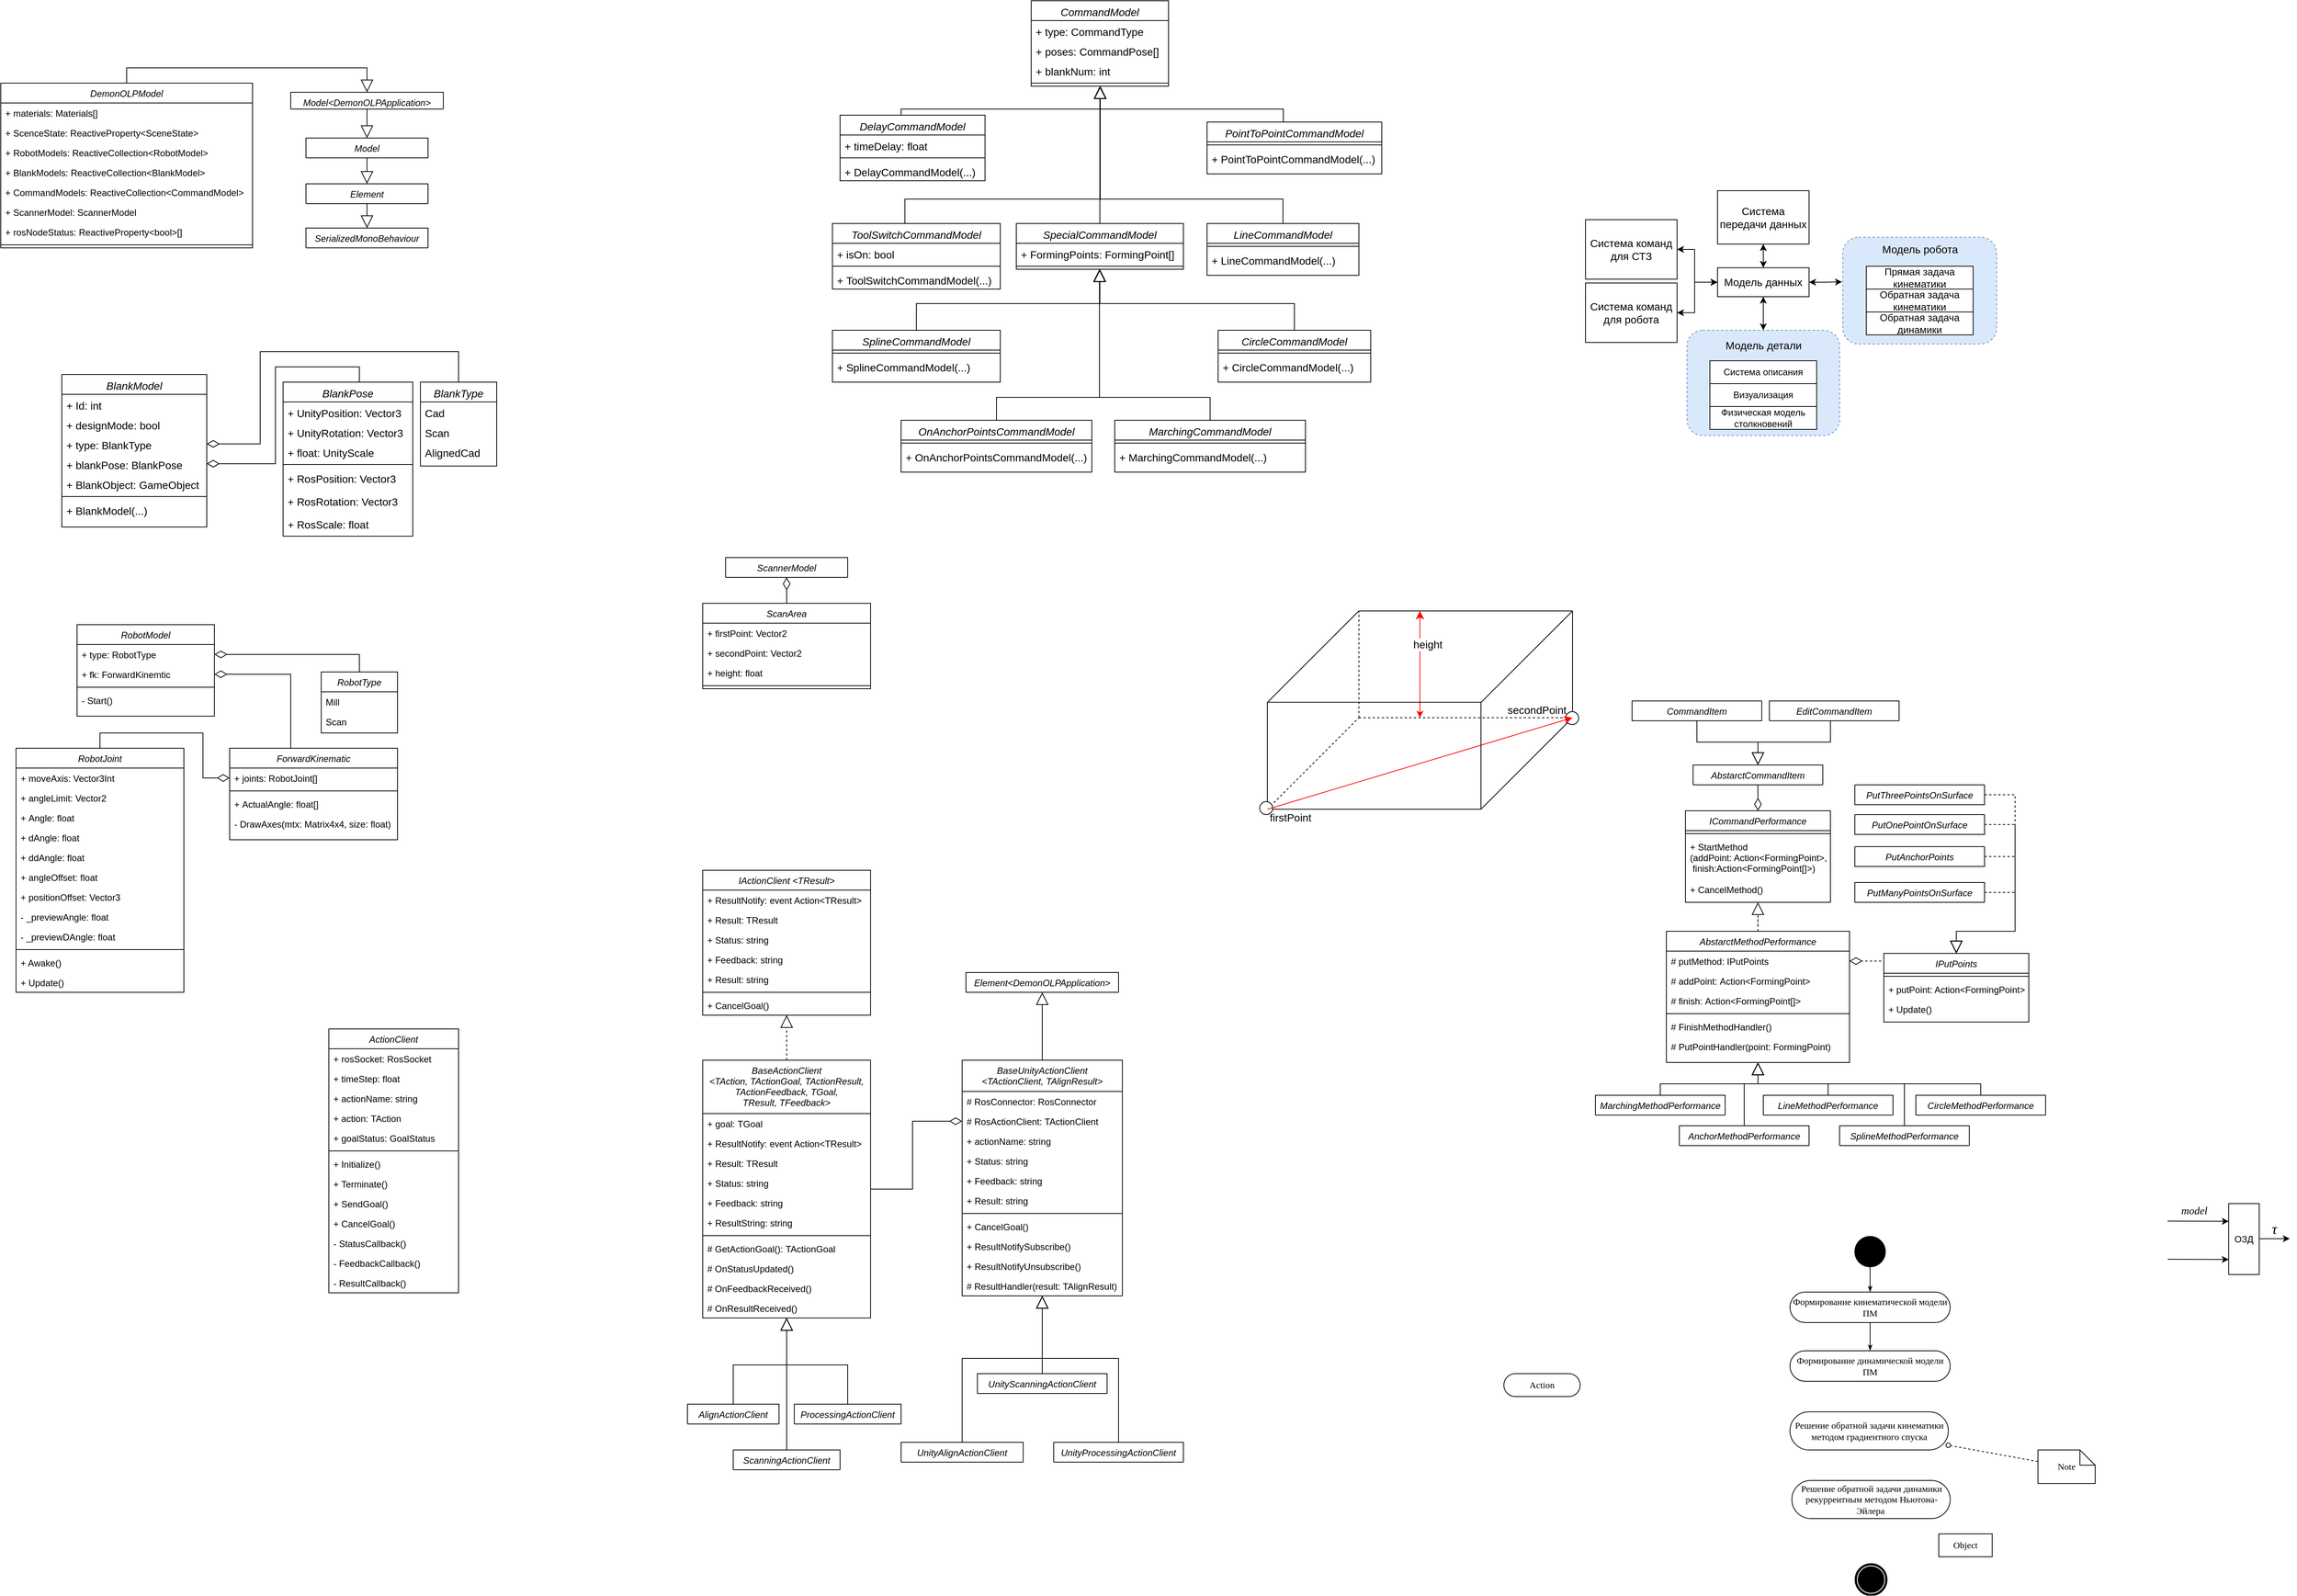 <mxfile version="14.8.4" type="github">
  <diagram id="C5RBs43oDa-KdzZeNtuy" name="Page-1">
    <mxGraphModel dx="1035" dy="531" grid="1" gridSize="10" guides="1" tooltips="1" connect="1" arrows="1" fold="1" page="1" pageScale="1" pageWidth="827" pageHeight="1169" math="0" shadow="0">
      <root>
        <mxCell id="WIyWlLk6GJQsqaUBKTNV-0" />
        <mxCell id="WIyWlLk6GJQsqaUBKTNV-1" parent="WIyWlLk6GJQsqaUBKTNV-0" />
        <mxCell id="9oT_ovizfc2rXYKXjJCw-19" value="" style="endArrow=classic;startArrow=classic;html=1;fontSize=14;fontColor=#FF3E17;endSize=8;strokeColor=#FF0000;" parent="WIyWlLk6GJQsqaUBKTNV-1" edge="1">
          <mxGeometry width="50" height="50" relative="1" as="geometry">
            <mxPoint x="1880" y="1000" as="sourcePoint" />
            <mxPoint x="1880" y="860" as="targetPoint" />
          </mxGeometry>
        </mxCell>
        <mxCell id="9oT_ovizfc2rXYKXjJCw-22" value="&lt;font color=&quot;#000000&quot;&gt;height&lt;/font&gt;" style="edgeLabel;html=1;align=center;verticalAlign=middle;resizable=0;points=[];fontSize=14;fontColor=#FF3E17;" parent="9oT_ovizfc2rXYKXjJCw-19" vertex="1" connectable="0">
          <mxGeometry x="0.35" y="2" relative="1" as="geometry">
            <mxPoint x="12" y="-2" as="offset" />
          </mxGeometry>
        </mxCell>
        <mxCell id="9oT_ovizfc2rXYKXjJCw-8" value="" style="endArrow=none;dashed=1;html=1;fontSize=14;endSize=14;" parent="WIyWlLk6GJQsqaUBKTNV-1" edge="1">
          <mxGeometry width="50" height="50" relative="1" as="geometry">
            <mxPoint x="1800" y="1000" as="sourcePoint" />
            <mxPoint x="2080" y="1000" as="targetPoint" />
          </mxGeometry>
        </mxCell>
        <mxCell id="9oT_ovizfc2rXYKXjJCw-26" value="&lt;font color=&quot;#000000&quot;&gt;secondPoint&lt;/font&gt;" style="edgeLabel;html=1;align=center;verticalAlign=middle;resizable=0;points=[];fontSize=14;fontColor=#FF3E17;" parent="9oT_ovizfc2rXYKXjJCw-8" vertex="1" connectable="0">
          <mxGeometry x="0.666" y="-2" relative="1" as="geometry">
            <mxPoint y="-12" as="offset" />
          </mxGeometry>
        </mxCell>
        <mxCell id="9oT_ovizfc2rXYKXjJCw-7" value="" style="endArrow=none;dashed=1;html=1;fontSize=14;endSize=14;" parent="WIyWlLk6GJQsqaUBKTNV-1" edge="1">
          <mxGeometry width="50" height="50" relative="1" as="geometry">
            <mxPoint x="1680" y="1120" as="sourcePoint" />
            <mxPoint x="1800" y="1000" as="targetPoint" />
          </mxGeometry>
        </mxCell>
        <mxCell id="9oT_ovizfc2rXYKXjJCw-5" value="" style="endArrow=none;html=1;fontSize=14;endSize=14;" parent="WIyWlLk6GJQsqaUBKTNV-1" edge="1">
          <mxGeometry width="50" height="50" relative="1" as="geometry">
            <mxPoint x="1680" y="1120" as="sourcePoint" />
            <mxPoint x="1960" y="1120" as="targetPoint" />
          </mxGeometry>
        </mxCell>
        <mxCell id="9oT_ovizfc2rXYKXjJCw-25" value="&lt;font color=&quot;#000000&quot;&gt;firstPoint&lt;/font&gt;" style="edgeLabel;html=1;align=center;verticalAlign=middle;resizable=0;points=[];fontSize=14;fontColor=#FF3E17;" parent="9oT_ovizfc2rXYKXjJCw-5" vertex="1" connectable="0">
          <mxGeometry x="-0.809" y="-2" relative="1" as="geometry">
            <mxPoint x="3" y="9" as="offset" />
          </mxGeometry>
        </mxCell>
        <mxCell id="9oT_ovizfc2rXYKXjJCw-15" value="" style="endArrow=none;html=1;fontSize=14;fontColor=#FF3E17;endSize=8;strokeColor=#000000;" parent="WIyWlLk6GJQsqaUBKTNV-1" edge="1">
          <mxGeometry width="50" height="50" relative="1" as="geometry">
            <mxPoint x="1680" y="1120" as="sourcePoint" />
            <mxPoint x="1680" y="980" as="targetPoint" />
          </mxGeometry>
        </mxCell>
        <mxCell id="9oT_ovizfc2rXYKXjJCw-6" value="" style="endArrow=none;html=1;fontSize=14;endSize=14;" parent="WIyWlLk6GJQsqaUBKTNV-1" edge="1">
          <mxGeometry width="50" height="50" relative="1" as="geometry">
            <mxPoint x="1960" y="1120" as="sourcePoint" />
            <mxPoint x="2080" y="1000" as="targetPoint" />
          </mxGeometry>
        </mxCell>
        <mxCell id="9oT_ovizfc2rXYKXjJCw-13" value="" style="endArrow=none;html=1;fontSize=14;fontColor=#FF3E17;endSize=8;strokeColor=#000000;" parent="WIyWlLk6GJQsqaUBKTNV-1" edge="1">
          <mxGeometry width="50" height="50" relative="1" as="geometry">
            <mxPoint x="2080" y="1000" as="sourcePoint" />
            <mxPoint x="2080" y="860" as="targetPoint" />
          </mxGeometry>
        </mxCell>
        <mxCell id="9oT_ovizfc2rXYKXjJCw-23" value="" style="ellipse;whiteSpace=wrap;html=1;aspect=fixed;fontSize=14;fontColor=#FF3E17;" parent="WIyWlLk6GJQsqaUBKTNV-1" vertex="1">
          <mxGeometry x="1670" y="1110" width="17" height="17" as="geometry" />
        </mxCell>
        <mxCell id="9oT_ovizfc2rXYKXjJCw-24" value="" style="ellipse;whiteSpace=wrap;html=1;aspect=fixed;fontSize=14;fontColor=#FF3E17;" parent="WIyWlLk6GJQsqaUBKTNV-1" vertex="1">
          <mxGeometry x="2071" y="992" width="17" height="17" as="geometry" />
        </mxCell>
        <mxCell id="5G_CxzOqrXxREQN-ShXc-9" style="edgeStyle=orthogonalEdgeStyle;rounded=0;orthogonalLoop=1;jettySize=auto;html=1;exitX=0.5;exitY=0;exitDx=0;exitDy=0;endArrow=block;endFill=0;endSize=14;entryX=0.5;entryY=0;entryDx=0;entryDy=0;" parent="WIyWlLk6GJQsqaUBKTNV-1" source="5G_CxzOqrXxREQN-ShXc-0" target="5G_CxzOqrXxREQN-ShXc-10" edge="1">
          <mxGeometry relative="1" as="geometry">
            <mxPoint x="500.0" y="240" as="targetPoint" />
          </mxGeometry>
        </mxCell>
        <mxCell id="5G_CxzOqrXxREQN-ShXc-0" value="DemonOLPModel" style="swimlane;fontStyle=2;align=center;verticalAlign=top;childLayout=stackLayout;horizontal=1;startSize=26;horizontalStack=0;resizeParent=1;resizeLast=0;collapsible=1;marginBottom=0;rounded=0;shadow=0;strokeWidth=1;" parent="WIyWlLk6GJQsqaUBKTNV-1" vertex="1">
          <mxGeometry x="20" y="168" width="330" height="216" as="geometry">
            <mxRectangle x="230" y="140" width="160" height="26" as="alternateBounds" />
          </mxGeometry>
        </mxCell>
        <mxCell id="5G_CxzOqrXxREQN-ShXc-1" value="+ materials: Materials[]" style="text;align=left;verticalAlign=top;spacingLeft=4;spacingRight=4;overflow=hidden;rotatable=0;points=[[0,0.5],[1,0.5]];portConstraint=eastwest;" parent="5G_CxzOqrXxREQN-ShXc-0" vertex="1">
          <mxGeometry y="26" width="330" height="26" as="geometry" />
        </mxCell>
        <mxCell id="5G_CxzOqrXxREQN-ShXc-2" value="+ ScenceState: ReactiveProperty&lt;SceneState&gt;" style="text;align=left;verticalAlign=top;spacingLeft=4;spacingRight=4;overflow=hidden;rotatable=0;points=[[0,0.5],[1,0.5]];portConstraint=eastwest;rounded=0;shadow=0;html=0;" parent="5G_CxzOqrXxREQN-ShXc-0" vertex="1">
          <mxGeometry y="52" width="330" height="26" as="geometry" />
        </mxCell>
        <mxCell id="5G_CxzOqrXxREQN-ShXc-3" value="+ RobotModels: ReactiveCollection&lt;RobotModel&gt;" style="text;align=left;verticalAlign=top;spacingLeft=4;spacingRight=4;overflow=hidden;rotatable=0;points=[[0,0.5],[1,0.5]];portConstraint=eastwest;rounded=0;shadow=0;html=0;" parent="5G_CxzOqrXxREQN-ShXc-0" vertex="1">
          <mxGeometry y="78" width="330" height="26" as="geometry" />
        </mxCell>
        <mxCell id="5G_CxzOqrXxREQN-ShXc-19" value="+ BlankModels: ReactiveCollection&lt;BlankModel&gt;" style="text;align=left;verticalAlign=top;spacingLeft=4;spacingRight=4;overflow=hidden;rotatable=0;points=[[0,0.5],[1,0.5]];portConstraint=eastwest;rounded=0;shadow=0;html=0;" parent="5G_CxzOqrXxREQN-ShXc-0" vertex="1">
          <mxGeometry y="104" width="330" height="26" as="geometry" />
        </mxCell>
        <mxCell id="5G_CxzOqrXxREQN-ShXc-20" value="+ CommandModels: ReactiveCollection&lt;CommandModel&gt;" style="text;align=left;verticalAlign=top;spacingLeft=4;spacingRight=4;overflow=hidden;rotatable=0;points=[[0,0.5],[1,0.5]];portConstraint=eastwest;rounded=0;shadow=0;html=0;" parent="5G_CxzOqrXxREQN-ShXc-0" vertex="1">
          <mxGeometry y="130" width="330" height="26" as="geometry" />
        </mxCell>
        <mxCell id="5G_CxzOqrXxREQN-ShXc-21" value="+ ScannerModel: ScannerModel" style="text;align=left;verticalAlign=top;spacingLeft=4;spacingRight=4;overflow=hidden;rotatable=0;points=[[0,0.5],[1,0.5]];portConstraint=eastwest;rounded=0;shadow=0;html=0;" parent="5G_CxzOqrXxREQN-ShXc-0" vertex="1">
          <mxGeometry y="156" width="330" height="26" as="geometry" />
        </mxCell>
        <mxCell id="5G_CxzOqrXxREQN-ShXc-22" value="+ rosNodeStatus: ReactiveProperty&lt;bool&gt;[]" style="text;align=left;verticalAlign=top;spacingLeft=4;spacingRight=4;overflow=hidden;rotatable=0;points=[[0,0.5],[1,0.5]];portConstraint=eastwest;rounded=0;shadow=0;html=0;" parent="5G_CxzOqrXxREQN-ShXc-0" vertex="1">
          <mxGeometry y="182" width="330" height="26" as="geometry" />
        </mxCell>
        <mxCell id="5G_CxzOqrXxREQN-ShXc-4" value="" style="line;html=1;strokeWidth=1;align=left;verticalAlign=middle;spacingTop=-1;spacingLeft=3;spacingRight=3;rotatable=0;labelPosition=right;points=[];portConstraint=eastwest;" parent="5G_CxzOqrXxREQN-ShXc-0" vertex="1">
          <mxGeometry y="208" width="330" height="8" as="geometry" />
        </mxCell>
        <mxCell id="5G_CxzOqrXxREQN-ShXc-25" style="edgeStyle=orthogonalEdgeStyle;rounded=0;orthogonalLoop=1;jettySize=auto;html=1;exitX=0.5;exitY=1;exitDx=0;exitDy=0;endArrow=block;endFill=0;startSize=11;endSize=14;strokeWidth=1;" parent="WIyWlLk6GJQsqaUBKTNV-1" source="5G_CxzOqrXxREQN-ShXc-10" target="5G_CxzOqrXxREQN-ShXc-23" edge="1">
          <mxGeometry relative="1" as="geometry" />
        </mxCell>
        <mxCell id="5G_CxzOqrXxREQN-ShXc-10" value="Model&lt;DemonOLPApplication&gt;" style="swimlane;fontStyle=2;align=center;verticalAlign=top;childLayout=stackLayout;horizontal=1;startSize=26;horizontalStack=0;resizeParent=1;resizeLast=0;collapsible=1;marginBottom=0;rounded=0;shadow=0;strokeWidth=1;" parent="WIyWlLk6GJQsqaUBKTNV-1" vertex="1" collapsed="1">
          <mxGeometry x="400" y="180" width="200" height="22" as="geometry">
            <mxRectangle x="420" y="168" width="330" height="52" as="alternateBounds" />
          </mxGeometry>
        </mxCell>
        <mxCell id="5G_CxzOqrXxREQN-ShXc-14" value="" style="line;html=1;strokeWidth=1;align=left;verticalAlign=middle;spacingTop=-1;spacingLeft=3;spacingRight=3;rotatable=0;labelPosition=right;points=[];portConstraint=eastwest;" parent="5G_CxzOqrXxREQN-ShXc-10" vertex="1">
          <mxGeometry y="22" width="200" height="8" as="geometry" />
        </mxCell>
        <mxCell id="5G_CxzOqrXxREQN-ShXc-32" style="edgeStyle=orthogonalEdgeStyle;rounded=0;orthogonalLoop=1;jettySize=auto;html=1;exitX=0.5;exitY=1;exitDx=0;exitDy=0;entryX=0.5;entryY=0;entryDx=0;entryDy=0;endArrow=block;endFill=0;startSize=11;endSize=14;strokeWidth=1;" parent="WIyWlLk6GJQsqaUBKTNV-1" source="5G_CxzOqrXxREQN-ShXc-23" target="5G_CxzOqrXxREQN-ShXc-26" edge="1">
          <mxGeometry relative="1" as="geometry" />
        </mxCell>
        <mxCell id="5G_CxzOqrXxREQN-ShXc-23" value="Model" style="swimlane;fontStyle=2;align=center;verticalAlign=top;childLayout=stackLayout;horizontal=1;startSize=26;horizontalStack=0;resizeParent=1;resizeLast=0;collapsible=1;marginBottom=0;rounded=0;shadow=0;strokeWidth=1;" parent="WIyWlLk6GJQsqaUBKTNV-1" vertex="1" collapsed="1">
          <mxGeometry x="420" y="240" width="160" height="26" as="geometry">
            <mxRectangle x="420" y="260" width="330" height="52" as="alternateBounds" />
          </mxGeometry>
        </mxCell>
        <mxCell id="5G_CxzOqrXxREQN-ShXc-24" value="" style="line;html=1;strokeWidth=1;align=left;verticalAlign=middle;spacingTop=-1;spacingLeft=3;spacingRight=3;rotatable=0;labelPosition=right;points=[];portConstraint=eastwest;" parent="5G_CxzOqrXxREQN-ShXc-23" vertex="1">
          <mxGeometry y="26" width="160" height="8" as="geometry" />
        </mxCell>
        <mxCell id="5G_CxzOqrXxREQN-ShXc-31" style="edgeStyle=orthogonalEdgeStyle;rounded=0;orthogonalLoop=1;jettySize=auto;html=1;exitX=0.5;exitY=1;exitDx=0;exitDy=0;entryX=0.5;entryY=0;entryDx=0;entryDy=0;endArrow=block;endFill=0;startSize=11;endSize=14;strokeWidth=1;" parent="WIyWlLk6GJQsqaUBKTNV-1" source="5G_CxzOqrXxREQN-ShXc-26" target="5G_CxzOqrXxREQN-ShXc-29" edge="1">
          <mxGeometry relative="1" as="geometry" />
        </mxCell>
        <mxCell id="5G_CxzOqrXxREQN-ShXc-26" value="Element" style="swimlane;fontStyle=2;align=center;verticalAlign=top;childLayout=stackLayout;horizontal=1;startSize=26;horizontalStack=0;resizeParent=1;resizeLast=0;collapsible=1;marginBottom=0;rounded=0;shadow=0;strokeWidth=1;" parent="WIyWlLk6GJQsqaUBKTNV-1" vertex="1" collapsed="1">
          <mxGeometry x="420" y="300" width="160" height="26" as="geometry">
            <mxRectangle x="420" y="350" width="330" height="52" as="alternateBounds" />
          </mxGeometry>
        </mxCell>
        <mxCell id="5G_CxzOqrXxREQN-ShXc-27" value="" style="line;html=1;strokeWidth=1;align=left;verticalAlign=middle;spacingTop=-1;spacingLeft=3;spacingRight=3;rotatable=0;labelPosition=right;points=[];portConstraint=eastwest;" parent="5G_CxzOqrXxREQN-ShXc-26" vertex="1">
          <mxGeometry y="26" width="160" height="8" as="geometry" />
        </mxCell>
        <mxCell id="ot21QlFZvxYW4VOXmh0Q-141" value="Element" style="swimlane;fontStyle=2;align=center;verticalAlign=top;childLayout=stackLayout;horizontal=1;startSize=26;horizontalStack=0;resizeParent=1;resizeLast=0;collapsible=1;marginBottom=0;rounded=0;shadow=0;strokeWidth=1;" parent="5G_CxzOqrXxREQN-ShXc-26" vertex="1" collapsed="1">
          <mxGeometry y="34" width="160" height="26" as="geometry">
            <mxRectangle x="420" y="350" width="330" height="52" as="alternateBounds" />
          </mxGeometry>
        </mxCell>
        <mxCell id="ot21QlFZvxYW4VOXmh0Q-142" value="" style="line;html=1;strokeWidth=1;align=left;verticalAlign=middle;spacingTop=-1;spacingLeft=3;spacingRight=3;rotatable=0;labelPosition=right;points=[];portConstraint=eastwest;" parent="ot21QlFZvxYW4VOXmh0Q-141" vertex="1">
          <mxGeometry y="26" width="160" height="8" as="geometry" />
        </mxCell>
        <mxCell id="ot21QlFZvxYW4VOXmh0Q-143" value="Element" style="swimlane;fontStyle=2;align=center;verticalAlign=top;childLayout=stackLayout;horizontal=1;startSize=26;horizontalStack=0;resizeParent=1;resizeLast=0;collapsible=1;marginBottom=0;rounded=0;shadow=0;strokeWidth=1;" parent="5G_CxzOqrXxREQN-ShXc-26" vertex="1" collapsed="1">
          <mxGeometry y="60" width="160" height="26" as="geometry">
            <mxRectangle x="420" y="350" width="330" height="52" as="alternateBounds" />
          </mxGeometry>
        </mxCell>
        <mxCell id="ot21QlFZvxYW4VOXmh0Q-144" value="" style="line;html=1;strokeWidth=1;align=left;verticalAlign=middle;spacingTop=-1;spacingLeft=3;spacingRight=3;rotatable=0;labelPosition=right;points=[];portConstraint=eastwest;" parent="ot21QlFZvxYW4VOXmh0Q-143" vertex="1">
          <mxGeometry y="26" width="160" height="8" as="geometry" />
        </mxCell>
        <mxCell id="ot21QlFZvxYW4VOXmh0Q-145" value="Element" style="swimlane;fontStyle=2;align=center;verticalAlign=top;childLayout=stackLayout;horizontal=1;startSize=26;horizontalStack=0;resizeParent=1;resizeLast=0;collapsible=1;marginBottom=0;rounded=0;shadow=0;strokeWidth=1;" parent="ot21QlFZvxYW4VOXmh0Q-143" vertex="1" collapsed="1">
          <mxGeometry y="34" width="160" height="26" as="geometry">
            <mxRectangle x="420" y="350" width="330" height="52" as="alternateBounds" />
          </mxGeometry>
        </mxCell>
        <mxCell id="ot21QlFZvxYW4VOXmh0Q-146" value="" style="line;html=1;strokeWidth=1;align=left;verticalAlign=middle;spacingTop=-1;spacingLeft=3;spacingRight=3;rotatable=0;labelPosition=right;points=[];portConstraint=eastwest;" parent="ot21QlFZvxYW4VOXmh0Q-145" vertex="1">
          <mxGeometry y="26" width="160" height="8" as="geometry" />
        </mxCell>
        <mxCell id="5G_CxzOqrXxREQN-ShXc-29" value="SerializedMonoBehaviour" style="swimlane;fontStyle=2;align=center;verticalAlign=top;childLayout=stackLayout;horizontal=1;startSize=26;horizontalStack=0;resizeParent=1;resizeLast=0;collapsible=1;marginBottom=0;rounded=0;shadow=0;strokeWidth=1;" parent="WIyWlLk6GJQsqaUBKTNV-1" vertex="1" collapsed="1">
          <mxGeometry x="420" y="358" width="160" height="26" as="geometry">
            <mxRectangle x="420" y="436" width="330" height="52" as="alternateBounds" />
          </mxGeometry>
        </mxCell>
        <mxCell id="5G_CxzOqrXxREQN-ShXc-30" value="" style="line;html=1;strokeWidth=1;align=left;verticalAlign=middle;spacingTop=-1;spacingLeft=3;spacingRight=3;rotatable=0;labelPosition=right;points=[];portConstraint=eastwest;" parent="5G_CxzOqrXxREQN-ShXc-29" vertex="1">
          <mxGeometry y="26" width="160" height="8" as="geometry" />
        </mxCell>
        <mxCell id="CJstggTPEPOs3Jj6qC5T-0" value="BlankModel" style="swimlane;fontStyle=2;align=center;verticalAlign=top;childLayout=stackLayout;horizontal=1;startSize=26;horizontalStack=0;resizeParent=1;resizeLast=0;collapsible=1;marginBottom=0;rounded=0;shadow=0;strokeWidth=1;fontSize=14;" parent="WIyWlLk6GJQsqaUBKTNV-1" vertex="1">
          <mxGeometry x="100" y="549.97" width="190" height="200.03" as="geometry">
            <mxRectangle x="230" y="140" width="160" height="26" as="alternateBounds" />
          </mxGeometry>
        </mxCell>
        <mxCell id="CJstggTPEPOs3Jj6qC5T-1" value="+ Id: int" style="text;align=left;verticalAlign=top;spacingLeft=4;spacingRight=4;overflow=hidden;rotatable=0;points=[[0,0.5],[1,0.5]];portConstraint=eastwest;fontSize=14;" parent="CJstggTPEPOs3Jj6qC5T-0" vertex="1">
          <mxGeometry y="26" width="190" height="26" as="geometry" />
        </mxCell>
        <mxCell id="CJstggTPEPOs3Jj6qC5T-2" value="+ designMode: bool" style="text;align=left;verticalAlign=top;spacingLeft=4;spacingRight=4;overflow=hidden;rotatable=0;points=[[0,0.5],[1,0.5]];portConstraint=eastwest;rounded=0;shadow=0;html=0;fontSize=14;" parent="CJstggTPEPOs3Jj6qC5T-0" vertex="1">
          <mxGeometry y="52" width="190" height="26" as="geometry" />
        </mxCell>
        <mxCell id="CJstggTPEPOs3Jj6qC5T-3" value="+ type: BlankType" style="text;align=left;verticalAlign=top;spacingLeft=4;spacingRight=4;overflow=hidden;rotatable=0;points=[[0,0.5],[1,0.5]];portConstraint=eastwest;rounded=0;shadow=0;html=0;fontSize=14;" parent="CJstggTPEPOs3Jj6qC5T-0" vertex="1">
          <mxGeometry y="78" width="190" height="26" as="geometry" />
        </mxCell>
        <mxCell id="CJstggTPEPOs3Jj6qC5T-4" value="+ blankPose: BlankPose" style="text;align=left;verticalAlign=top;spacingLeft=4;spacingRight=4;overflow=hidden;rotatable=0;points=[[0,0.5],[1,0.5]];portConstraint=eastwest;rounded=0;shadow=0;html=0;fontSize=14;" parent="CJstggTPEPOs3Jj6qC5T-0" vertex="1">
          <mxGeometry y="104" width="190" height="26" as="geometry" />
        </mxCell>
        <mxCell id="CJstggTPEPOs3Jj6qC5T-5" value="+ BlankObject: GameObject" style="text;align=left;verticalAlign=top;spacingLeft=4;spacingRight=4;overflow=hidden;rotatable=0;points=[[0,0.5],[1,0.5]];portConstraint=eastwest;rounded=0;shadow=0;html=0;fontSize=14;" parent="CJstggTPEPOs3Jj6qC5T-0" vertex="1">
          <mxGeometry y="130" width="190" height="26" as="geometry" />
        </mxCell>
        <mxCell id="CJstggTPEPOs3Jj6qC5T-8" value="" style="line;html=1;strokeWidth=1;align=left;verticalAlign=middle;spacingTop=-1;spacingLeft=3;spacingRight=3;rotatable=0;labelPosition=right;points=[];portConstraint=eastwest;fontSize=14;" parent="CJstggTPEPOs3Jj6qC5T-0" vertex="1">
          <mxGeometry y="156" width="190" height="8" as="geometry" />
        </mxCell>
        <mxCell id="CJstggTPEPOs3Jj6qC5T-7" value="+ BlankModel(...)" style="text;align=left;verticalAlign=top;spacingLeft=4;spacingRight=4;overflow=hidden;rotatable=0;points=[[0,0.5],[1,0.5]];portConstraint=eastwest;rounded=0;shadow=0;html=0;fontSize=14;" parent="CJstggTPEPOs3Jj6qC5T-0" vertex="1">
          <mxGeometry y="164" width="190" height="30" as="geometry" />
        </mxCell>
        <mxCell id="CJstggTPEPOs3Jj6qC5T-9" value="CommandModel" style="swimlane;fontStyle=2;align=center;verticalAlign=top;childLayout=stackLayout;horizontal=1;startSize=26;horizontalStack=0;resizeParent=1;resizeLast=0;collapsible=1;marginBottom=0;rounded=0;shadow=0;strokeWidth=1;fontSize=14;" parent="WIyWlLk6GJQsqaUBKTNV-1" vertex="1">
          <mxGeometry x="1370.5" y="60" width="180" height="112" as="geometry">
            <mxRectangle x="230" y="140" width="160" height="26" as="alternateBounds" />
          </mxGeometry>
        </mxCell>
        <mxCell id="CJstggTPEPOs3Jj6qC5T-10" value="+ type: CommandType" style="text;align=left;verticalAlign=top;spacingLeft=4;spacingRight=4;overflow=hidden;rotatable=0;points=[[0,0.5],[1,0.5]];portConstraint=eastwest;fontSize=14;" parent="CJstggTPEPOs3Jj6qC5T-9" vertex="1">
          <mxGeometry y="26" width="180" height="26" as="geometry" />
        </mxCell>
        <mxCell id="CJstggTPEPOs3Jj6qC5T-11" value="+ poses: CommandPose[]" style="text;align=left;verticalAlign=top;spacingLeft=4;spacingRight=4;overflow=hidden;rotatable=0;points=[[0,0.5],[1,0.5]];portConstraint=eastwest;rounded=0;shadow=0;html=0;fontSize=14;" parent="CJstggTPEPOs3Jj6qC5T-9" vertex="1">
          <mxGeometry y="52" width="180" height="26" as="geometry" />
        </mxCell>
        <mxCell id="CJstggTPEPOs3Jj6qC5T-12" value="+ blankNum: int" style="text;align=left;verticalAlign=top;spacingLeft=4;spacingRight=4;overflow=hidden;rotatable=0;points=[[0,0.5],[1,0.5]];portConstraint=eastwest;rounded=0;shadow=0;html=0;fontSize=14;" parent="CJstggTPEPOs3Jj6qC5T-9" vertex="1">
          <mxGeometry y="78" width="180" height="26" as="geometry" />
        </mxCell>
        <mxCell id="CJstggTPEPOs3Jj6qC5T-15" value="" style="line;html=1;strokeWidth=1;align=left;verticalAlign=middle;spacingTop=-1;spacingLeft=3;spacingRight=3;rotatable=0;labelPosition=right;points=[];portConstraint=eastwest;fontSize=14;" parent="CJstggTPEPOs3Jj6qC5T-9" vertex="1">
          <mxGeometry y="104" width="180" height="8" as="geometry" />
        </mxCell>
        <mxCell id="JMnRLmYQZvvEb5AHf6ID-22" style="edgeStyle=orthogonalEdgeStyle;rounded=0;orthogonalLoop=1;jettySize=auto;html=1;exitX=0.5;exitY=0;exitDx=0;exitDy=0;endArrow=block;endFill=0;endSize=14;fontSize=14;" parent="WIyWlLk6GJQsqaUBKTNV-1" source="CJstggTPEPOs3Jj6qC5T-18" target="CJstggTPEPOs3Jj6qC5T-9" edge="1">
          <mxGeometry relative="1" as="geometry">
            <Array as="points">
              <mxPoint x="1701" y="202" />
              <mxPoint x="1461" y="202" />
            </Array>
          </mxGeometry>
        </mxCell>
        <mxCell id="CJstggTPEPOs3Jj6qC5T-18" value="PointToPointCommandModel" style="swimlane;fontStyle=2;align=center;verticalAlign=top;childLayout=stackLayout;horizontal=1;startSize=26;horizontalStack=0;resizeParent=1;resizeLast=0;collapsible=1;marginBottom=0;rounded=0;shadow=0;strokeWidth=1;fontSize=14;" parent="WIyWlLk6GJQsqaUBKTNV-1" vertex="1">
          <mxGeometry x="1601" y="219" width="229" height="68" as="geometry">
            <mxRectangle x="230" y="140" width="160" height="26" as="alternateBounds" />
          </mxGeometry>
        </mxCell>
        <mxCell id="CJstggTPEPOs3Jj6qC5T-22" value="" style="line;html=1;strokeWidth=1;align=left;verticalAlign=middle;spacingTop=-1;spacingLeft=3;spacingRight=3;rotatable=0;labelPosition=right;points=[];portConstraint=eastwest;fontSize=14;" parent="CJstggTPEPOs3Jj6qC5T-18" vertex="1">
          <mxGeometry y="26" width="229" height="8" as="geometry" />
        </mxCell>
        <mxCell id="CJstggTPEPOs3Jj6qC5T-6" value="+ PointToPointCommandModel(...)" style="text;align=left;verticalAlign=top;spacingLeft=4;spacingRight=4;overflow=hidden;rotatable=0;points=[[0,0.5],[1,0.5]];portConstraint=eastwest;rounded=0;shadow=0;html=0;fontSize=14;" parent="CJstggTPEPOs3Jj6qC5T-18" vertex="1">
          <mxGeometry y="34" width="229" height="26" as="geometry" />
        </mxCell>
        <mxCell id="JMnRLmYQZvvEb5AHf6ID-20" style="edgeStyle=orthogonalEdgeStyle;rounded=0;orthogonalLoop=1;jettySize=auto;html=1;exitX=0.5;exitY=0;exitDx=0;exitDy=0;endArrow=block;endFill=0;endSize=14;fontSize=14;" parent="WIyWlLk6GJQsqaUBKTNV-1" source="CJstggTPEPOs3Jj6qC5T-24" target="CJstggTPEPOs3Jj6qC5T-9" edge="1">
          <mxGeometry relative="1" as="geometry" />
        </mxCell>
        <mxCell id="CJstggTPEPOs3Jj6qC5T-24" value="SpecialCommandModel" style="swimlane;fontStyle=2;align=center;verticalAlign=top;childLayout=stackLayout;horizontal=1;startSize=26;horizontalStack=0;resizeParent=1;resizeLast=0;collapsible=1;marginBottom=0;rounded=0;shadow=0;strokeWidth=1;fontSize=14;" parent="WIyWlLk6GJQsqaUBKTNV-1" vertex="1">
          <mxGeometry x="1351" y="352" width="219" height="60" as="geometry">
            <mxRectangle x="230" y="140" width="160" height="26" as="alternateBounds" />
          </mxGeometry>
        </mxCell>
        <mxCell id="CJstggTPEPOs3Jj6qC5T-25" value="+ FormingPoints: FormingPoint[]" style="text;align=left;verticalAlign=top;spacingLeft=4;spacingRight=4;overflow=hidden;rotatable=0;points=[[0,0.5],[1,0.5]];portConstraint=eastwest;fontSize=14;" parent="CJstggTPEPOs3Jj6qC5T-24" vertex="1">
          <mxGeometry y="26" width="219" height="26" as="geometry" />
        </mxCell>
        <mxCell id="CJstggTPEPOs3Jj6qC5T-28" value="" style="line;html=1;strokeWidth=1;align=left;verticalAlign=middle;spacingTop=-1;spacingLeft=3;spacingRight=3;rotatable=0;labelPosition=right;points=[];portConstraint=eastwest;fontSize=14;" parent="CJstggTPEPOs3Jj6qC5T-24" vertex="1">
          <mxGeometry y="52" width="219" height="8" as="geometry" />
        </mxCell>
        <mxCell id="9oT_ovizfc2rXYKXjJCw-3" style="edgeStyle=orthogonalEdgeStyle;rounded=0;orthogonalLoop=1;jettySize=auto;html=1;exitX=0.5;exitY=0;exitDx=0;exitDy=0;endArrow=block;endFill=0;endSize=14;" parent="WIyWlLk6GJQsqaUBKTNV-1" source="CJstggTPEPOs3Jj6qC5T-34" target="CJstggTPEPOs3Jj6qC5T-24" edge="1">
          <mxGeometry relative="1" as="geometry">
            <mxPoint x="1420" y="540" as="targetPoint" />
            <Array as="points">
              <mxPoint x="1325" y="580" />
              <mxPoint x="1460" y="580" />
            </Array>
          </mxGeometry>
        </mxCell>
        <mxCell id="CJstggTPEPOs3Jj6qC5T-34" value="OnAnchorPointsCommandModel" style="swimlane;fontStyle=2;align=center;verticalAlign=top;childLayout=stackLayout;horizontal=1;startSize=26;horizontalStack=0;resizeParent=1;resizeLast=0;collapsible=1;marginBottom=0;rounded=0;shadow=0;strokeWidth=1;fontSize=14;" parent="WIyWlLk6GJQsqaUBKTNV-1" vertex="1">
          <mxGeometry x="1200" y="610" width="250" height="68" as="geometry">
            <mxRectangle x="230" y="140" width="160" height="26" as="alternateBounds" />
          </mxGeometry>
        </mxCell>
        <mxCell id="CJstggTPEPOs3Jj6qC5T-35" value="" style="line;html=1;strokeWidth=1;align=left;verticalAlign=middle;spacingTop=-1;spacingLeft=3;spacingRight=3;rotatable=0;labelPosition=right;points=[];portConstraint=eastwest;fontSize=14;" parent="CJstggTPEPOs3Jj6qC5T-34" vertex="1">
          <mxGeometry y="26" width="250" height="8" as="geometry" />
        </mxCell>
        <mxCell id="CJstggTPEPOs3Jj6qC5T-36" value="+ OnAnchorPointsCommandModel(...)" style="text;align=left;verticalAlign=top;spacingLeft=4;spacingRight=4;overflow=hidden;rotatable=0;points=[[0,0.5],[1,0.5]];portConstraint=eastwest;rounded=0;shadow=0;html=0;fontSize=14;" parent="CJstggTPEPOs3Jj6qC5T-34" vertex="1">
          <mxGeometry y="34" width="250" height="26" as="geometry" />
        </mxCell>
        <mxCell id="CJstggTPEPOs3Jj6qC5T-40" style="edgeStyle=orthogonalEdgeStyle;rounded=0;orthogonalLoop=1;jettySize=auto;html=1;exitX=0.5;exitY=0;exitDx=0;exitDy=0;endArrow=block;endFill=0;endSize=14;fontSize=14;" parent="WIyWlLk6GJQsqaUBKTNV-1" source="CJstggTPEPOs3Jj6qC5T-37" target="CJstggTPEPOs3Jj6qC5T-24" edge="1">
          <mxGeometry relative="1" as="geometry">
            <mxPoint x="1480" y="450" as="targetPoint" />
          </mxGeometry>
        </mxCell>
        <mxCell id="CJstggTPEPOs3Jj6qC5T-37" value="CircleCommandModel" style="swimlane;fontStyle=2;align=center;verticalAlign=top;childLayout=stackLayout;horizontal=1;startSize=26;horizontalStack=0;resizeParent=1;resizeLast=0;collapsible=1;marginBottom=0;rounded=0;shadow=0;strokeWidth=1;fontSize=14;" parent="WIyWlLk6GJQsqaUBKTNV-1" vertex="1">
          <mxGeometry x="1615.5" y="492" width="200" height="68" as="geometry">
            <mxRectangle x="230" y="140" width="160" height="26" as="alternateBounds" />
          </mxGeometry>
        </mxCell>
        <mxCell id="CJstggTPEPOs3Jj6qC5T-38" value="" style="line;html=1;strokeWidth=1;align=left;verticalAlign=middle;spacingTop=-1;spacingLeft=3;spacingRight=3;rotatable=0;labelPosition=right;points=[];portConstraint=eastwest;fontSize=14;" parent="CJstggTPEPOs3Jj6qC5T-37" vertex="1">
          <mxGeometry y="26" width="200" height="8" as="geometry" />
        </mxCell>
        <mxCell id="CJstggTPEPOs3Jj6qC5T-39" value="+ CircleCommandModel(...)" style="text;align=left;verticalAlign=top;spacingLeft=4;spacingRight=4;overflow=hidden;rotatable=0;points=[[0,0.5],[1,0.5]];portConstraint=eastwest;rounded=0;shadow=0;html=0;fontSize=14;" parent="CJstggTPEPOs3Jj6qC5T-37" vertex="1">
          <mxGeometry y="34" width="200" height="26" as="geometry" />
        </mxCell>
        <mxCell id="CJstggTPEPOs3Jj6qC5T-44" style="edgeStyle=orthogonalEdgeStyle;rounded=0;orthogonalLoop=1;jettySize=auto;html=1;exitX=0.5;exitY=0;exitDx=0;exitDy=0;endArrow=block;endFill=0;endSize=14;fontSize=14;" parent="WIyWlLk6GJQsqaUBKTNV-1" source="CJstggTPEPOs3Jj6qC5T-41" target="CJstggTPEPOs3Jj6qC5T-24" edge="1">
          <mxGeometry relative="1" as="geometry">
            <mxPoint x="1440" y="440" as="targetPoint" />
          </mxGeometry>
        </mxCell>
        <mxCell id="CJstggTPEPOs3Jj6qC5T-41" value="SplineCommandModel" style="swimlane;fontStyle=2;align=center;verticalAlign=top;childLayout=stackLayout;horizontal=1;startSize=26;horizontalStack=0;resizeParent=1;resizeLast=0;collapsible=1;marginBottom=0;rounded=0;shadow=0;strokeWidth=1;fontSize=14;" parent="WIyWlLk6GJQsqaUBKTNV-1" vertex="1">
          <mxGeometry x="1110" y="492" width="220" height="68" as="geometry">
            <mxRectangle x="230" y="140" width="160" height="26" as="alternateBounds" />
          </mxGeometry>
        </mxCell>
        <mxCell id="CJstggTPEPOs3Jj6qC5T-42" value="" style="line;html=1;strokeWidth=1;align=left;verticalAlign=middle;spacingTop=-1;spacingLeft=3;spacingRight=3;rotatable=0;labelPosition=right;points=[];portConstraint=eastwest;fontSize=14;" parent="CJstggTPEPOs3Jj6qC5T-41" vertex="1">
          <mxGeometry y="26" width="220" height="8" as="geometry" />
        </mxCell>
        <mxCell id="CJstggTPEPOs3Jj6qC5T-43" value="+ SplineCommandModel(...)" style="text;align=left;verticalAlign=top;spacingLeft=4;spacingRight=4;overflow=hidden;rotatable=0;points=[[0,0.5],[1,0.5]];portConstraint=eastwest;rounded=0;shadow=0;html=0;fontSize=14;" parent="CJstggTPEPOs3Jj6qC5T-41" vertex="1">
          <mxGeometry y="34" width="220" height="26" as="geometry" />
        </mxCell>
        <mxCell id="JMnRLmYQZvvEb5AHf6ID-19" style="edgeStyle=orthogonalEdgeStyle;rounded=0;orthogonalLoop=1;jettySize=auto;html=1;exitX=0.5;exitY=0;exitDx=0;exitDy=0;endArrow=block;endFill=0;endSize=14;fontSize=14;" parent="WIyWlLk6GJQsqaUBKTNV-1" source="CJstggTPEPOs3Jj6qC5T-45" target="CJstggTPEPOs3Jj6qC5T-9" edge="1">
          <mxGeometry relative="1" as="geometry">
            <Array as="points">
              <mxPoint x="1701" y="320" />
              <mxPoint x="1461" y="320" />
            </Array>
          </mxGeometry>
        </mxCell>
        <mxCell id="CJstggTPEPOs3Jj6qC5T-45" value="LineCommandModel" style="swimlane;fontStyle=2;align=center;verticalAlign=top;childLayout=stackLayout;horizontal=1;startSize=26;horizontalStack=0;resizeParent=1;resizeLast=0;collapsible=1;marginBottom=0;rounded=0;shadow=0;strokeWidth=1;fontSize=14;" parent="WIyWlLk6GJQsqaUBKTNV-1" vertex="1">
          <mxGeometry x="1601" y="352" width="199" height="68" as="geometry">
            <mxRectangle x="230" y="140" width="160" height="26" as="alternateBounds" />
          </mxGeometry>
        </mxCell>
        <mxCell id="CJstggTPEPOs3Jj6qC5T-46" value="" style="line;html=1;strokeWidth=1;align=left;verticalAlign=middle;spacingTop=-1;spacingLeft=3;spacingRight=3;rotatable=0;labelPosition=right;points=[];portConstraint=eastwest;fontSize=14;" parent="CJstggTPEPOs3Jj6qC5T-45" vertex="1">
          <mxGeometry y="26" width="199" height="8" as="geometry" />
        </mxCell>
        <mxCell id="CJstggTPEPOs3Jj6qC5T-47" value="+ LineCommandModel(...)" style="text;align=left;verticalAlign=top;spacingLeft=4;spacingRight=4;overflow=hidden;rotatable=0;points=[[0,0.5],[1,0.5]];portConstraint=eastwest;rounded=0;shadow=0;html=0;fontSize=14;" parent="CJstggTPEPOs3Jj6qC5T-45" vertex="1">
          <mxGeometry y="34" width="199" height="26" as="geometry" />
        </mxCell>
        <mxCell id="JMnRLmYQZvvEb5AHf6ID-23" style="edgeStyle=orthogonalEdgeStyle;rounded=0;orthogonalLoop=1;jettySize=auto;html=1;exitX=0.5;exitY=0;exitDx=0;exitDy=0;endArrow=block;endFill=0;endSize=14;fontSize=14;" parent="WIyWlLk6GJQsqaUBKTNV-1" source="JMnRLmYQZvvEb5AHf6ID-5" target="CJstggTPEPOs3Jj6qC5T-9" edge="1">
          <mxGeometry relative="1" as="geometry">
            <Array as="points">
              <mxPoint x="1200" y="202" />
              <mxPoint x="1461" y="202" />
            </Array>
          </mxGeometry>
        </mxCell>
        <mxCell id="JMnRLmYQZvvEb5AHf6ID-5" value="DelayCommandModel" style="swimlane;fontStyle=2;align=center;verticalAlign=top;childLayout=stackLayout;horizontal=1;startSize=26;horizontalStack=0;resizeParent=1;resizeLast=0;collapsible=1;marginBottom=0;rounded=0;shadow=0;strokeWidth=1;fontSize=14;" parent="WIyWlLk6GJQsqaUBKTNV-1" vertex="1">
          <mxGeometry x="1120" y="210" width="190" height="86" as="geometry">
            <mxRectangle x="230" y="140" width="160" height="26" as="alternateBounds" />
          </mxGeometry>
        </mxCell>
        <mxCell id="JMnRLmYQZvvEb5AHf6ID-8" value="+ timeDelay: float" style="text;align=left;verticalAlign=top;spacingLeft=4;spacingRight=4;overflow=hidden;rotatable=0;points=[[0,0.5],[1,0.5]];portConstraint=eastwest;rounded=0;shadow=0;html=0;fontSize=14;" parent="JMnRLmYQZvvEb5AHf6ID-5" vertex="1">
          <mxGeometry y="26" width="190" height="26" as="geometry" />
        </mxCell>
        <mxCell id="JMnRLmYQZvvEb5AHf6ID-6" value="" style="line;html=1;strokeWidth=1;align=left;verticalAlign=middle;spacingTop=-1;spacingLeft=3;spacingRight=3;rotatable=0;labelPosition=right;points=[];portConstraint=eastwest;fontSize=14;" parent="JMnRLmYQZvvEb5AHf6ID-5" vertex="1">
          <mxGeometry y="52" width="190" height="8" as="geometry" />
        </mxCell>
        <mxCell id="JMnRLmYQZvvEb5AHf6ID-7" value="+ DelayCommandModel(...)" style="text;align=left;verticalAlign=top;spacingLeft=4;spacingRight=4;overflow=hidden;rotatable=0;points=[[0,0.5],[1,0.5]];portConstraint=eastwest;rounded=0;shadow=0;html=0;fontSize=14;" parent="JMnRLmYQZvvEb5AHf6ID-5" vertex="1">
          <mxGeometry y="60" width="190" height="26" as="geometry" />
        </mxCell>
        <mxCell id="JMnRLmYQZvvEb5AHf6ID-18" style="edgeStyle=orthogonalEdgeStyle;rounded=0;orthogonalLoop=1;jettySize=auto;html=1;exitX=0.5;exitY=0;exitDx=0;exitDy=0;endArrow=block;endFill=0;endSize=14;fontSize=14;" parent="WIyWlLk6GJQsqaUBKTNV-1" source="JMnRLmYQZvvEb5AHf6ID-9" target="CJstggTPEPOs3Jj6qC5T-9" edge="1">
          <mxGeometry relative="1" as="geometry">
            <Array as="points">
              <mxPoint x="1205" y="320" />
              <mxPoint x="1461" y="320" />
            </Array>
          </mxGeometry>
        </mxCell>
        <mxCell id="JMnRLmYQZvvEb5AHf6ID-9" value="ToolSwitchCommandModel" style="swimlane;fontStyle=2;align=center;verticalAlign=top;childLayout=stackLayout;horizontal=1;startSize=26;horizontalStack=0;resizeParent=1;resizeLast=0;collapsible=1;marginBottom=0;rounded=0;shadow=0;strokeWidth=1;fontSize=14;" parent="WIyWlLk6GJQsqaUBKTNV-1" vertex="1">
          <mxGeometry x="1110" y="352" width="220" height="86" as="geometry">
            <mxRectangle x="230" y="140" width="160" height="26" as="alternateBounds" />
          </mxGeometry>
        </mxCell>
        <mxCell id="JMnRLmYQZvvEb5AHf6ID-10" value="+ isOn: bool" style="text;align=left;verticalAlign=top;spacingLeft=4;spacingRight=4;overflow=hidden;rotatable=0;points=[[0,0.5],[1,0.5]];portConstraint=eastwest;rounded=0;shadow=0;html=0;fontSize=14;" parent="JMnRLmYQZvvEb5AHf6ID-9" vertex="1">
          <mxGeometry y="26" width="220" height="26" as="geometry" />
        </mxCell>
        <mxCell id="JMnRLmYQZvvEb5AHf6ID-11" value="" style="line;html=1;strokeWidth=1;align=left;verticalAlign=middle;spacingTop=-1;spacingLeft=3;spacingRight=3;rotatable=0;labelPosition=right;points=[];portConstraint=eastwest;fontSize=14;" parent="JMnRLmYQZvvEb5AHf6ID-9" vertex="1">
          <mxGeometry y="52" width="220" height="8" as="geometry" />
        </mxCell>
        <mxCell id="JMnRLmYQZvvEb5AHf6ID-12" value="+ ToolSwitchCommandModel(...)" style="text;align=left;verticalAlign=top;spacingLeft=4;spacingRight=4;overflow=hidden;rotatable=0;points=[[0,0.5],[1,0.5]];portConstraint=eastwest;rounded=0;shadow=0;html=0;fontSize=14;" parent="JMnRLmYQZvvEb5AHf6ID-9" vertex="1">
          <mxGeometry y="60" width="220" height="26" as="geometry" />
        </mxCell>
        <mxCell id="JMnRLmYQZvvEb5AHf6ID-34" style="edgeStyle=orthogonalEdgeStyle;rounded=0;orthogonalLoop=1;jettySize=auto;html=1;exitX=0.5;exitY=0;exitDx=0;exitDy=0;fontSize=14;endArrow=diamondThin;endFill=0;endSize=14;" parent="WIyWlLk6GJQsqaUBKTNV-1" source="JMnRLmYQZvvEb5AHf6ID-24" target="CJstggTPEPOs3Jj6qC5T-4" edge="1">
          <mxGeometry relative="1" as="geometry">
            <Array as="points">
              <mxPoint x="490" y="539.97" />
              <mxPoint x="380" y="539.97" />
              <mxPoint x="380" y="666.97" />
            </Array>
          </mxGeometry>
        </mxCell>
        <mxCell id="JMnRLmYQZvvEb5AHf6ID-24" value="BlankPose" style="swimlane;fontStyle=2;align=center;verticalAlign=top;childLayout=stackLayout;horizontal=1;startSize=26;horizontalStack=0;resizeParent=1;resizeLast=0;collapsible=1;marginBottom=0;rounded=0;shadow=0;strokeWidth=1;fontSize=14;" parent="WIyWlLk6GJQsqaUBKTNV-1" vertex="1">
          <mxGeometry x="390" y="560" width="170" height="202" as="geometry">
            <mxRectangle x="230" y="140" width="160" height="26" as="alternateBounds" />
          </mxGeometry>
        </mxCell>
        <mxCell id="JMnRLmYQZvvEb5AHf6ID-25" value="+ UnityPosition: Vector3" style="text;align=left;verticalAlign=top;spacingLeft=4;spacingRight=4;overflow=hidden;rotatable=0;points=[[0,0.5],[1,0.5]];portConstraint=eastwest;fontSize=14;" parent="JMnRLmYQZvvEb5AHf6ID-24" vertex="1">
          <mxGeometry y="26" width="170" height="26" as="geometry" />
        </mxCell>
        <mxCell id="JMnRLmYQZvvEb5AHf6ID-26" value="+ UnityRotation: Vector3" style="text;align=left;verticalAlign=top;spacingLeft=4;spacingRight=4;overflow=hidden;rotatable=0;points=[[0,0.5],[1,0.5]];portConstraint=eastwest;rounded=0;shadow=0;html=0;fontSize=14;" parent="JMnRLmYQZvvEb5AHf6ID-24" vertex="1">
          <mxGeometry y="52" width="170" height="26" as="geometry" />
        </mxCell>
        <mxCell id="JMnRLmYQZvvEb5AHf6ID-27" value="+ float: UnityScale" style="text;align=left;verticalAlign=top;spacingLeft=4;spacingRight=4;overflow=hidden;rotatable=0;points=[[0,0.5],[1,0.5]];portConstraint=eastwest;rounded=0;shadow=0;html=0;fontSize=14;" parent="JMnRLmYQZvvEb5AHf6ID-24" vertex="1">
          <mxGeometry y="78" width="170" height="26" as="geometry" />
        </mxCell>
        <mxCell id="JMnRLmYQZvvEb5AHf6ID-30" value="" style="line;html=1;strokeWidth=1;align=left;verticalAlign=middle;spacingTop=-1;spacingLeft=3;spacingRight=3;rotatable=0;labelPosition=right;points=[];portConstraint=eastwest;fontSize=14;" parent="JMnRLmYQZvvEb5AHf6ID-24" vertex="1">
          <mxGeometry y="104" width="170" height="8" as="geometry" />
        </mxCell>
        <mxCell id="JMnRLmYQZvvEb5AHf6ID-31" value="+ RosPosition: Vector3" style="text;align=left;verticalAlign=top;spacingLeft=4;spacingRight=4;overflow=hidden;rotatable=0;points=[[0,0.5],[1,0.5]];portConstraint=eastwest;rounded=0;shadow=0;html=0;fontSize=14;" parent="JMnRLmYQZvvEb5AHf6ID-24" vertex="1">
          <mxGeometry y="112" width="170" height="30" as="geometry" />
        </mxCell>
        <mxCell id="JMnRLmYQZvvEb5AHf6ID-32" value="+ RosRotation: Vector3" style="text;align=left;verticalAlign=top;spacingLeft=4;spacingRight=4;overflow=hidden;rotatable=0;points=[[0,0.5],[1,0.5]];portConstraint=eastwest;rounded=0;shadow=0;html=0;fontSize=14;" parent="JMnRLmYQZvvEb5AHf6ID-24" vertex="1">
          <mxGeometry y="142" width="170" height="30" as="geometry" />
        </mxCell>
        <mxCell id="JMnRLmYQZvvEb5AHf6ID-33" value="+ RosScale: float" style="text;align=left;verticalAlign=top;spacingLeft=4;spacingRight=4;overflow=hidden;rotatable=0;points=[[0,0.5],[1,0.5]];portConstraint=eastwest;rounded=0;shadow=0;html=0;fontSize=14;" parent="JMnRLmYQZvvEb5AHf6ID-24" vertex="1">
          <mxGeometry y="172" width="170" height="30" as="geometry" />
        </mxCell>
        <mxCell id="JMnRLmYQZvvEb5AHf6ID-44" style="edgeStyle=orthogonalEdgeStyle;rounded=0;orthogonalLoop=1;jettySize=auto;html=1;exitX=0.5;exitY=0;exitDx=0;exitDy=0;fontSize=14;endArrow=diamondThin;endFill=0;endSize=14;" parent="WIyWlLk6GJQsqaUBKTNV-1" source="JMnRLmYQZvvEb5AHf6ID-36" target="CJstggTPEPOs3Jj6qC5T-3" edge="1">
          <mxGeometry relative="1" as="geometry">
            <Array as="points">
              <mxPoint x="620" y="519.97" />
              <mxPoint x="360" y="519.97" />
              <mxPoint x="360" y="640.97" />
            </Array>
          </mxGeometry>
        </mxCell>
        <mxCell id="JMnRLmYQZvvEb5AHf6ID-36" value="BlankType" style="swimlane;fontStyle=2;align=center;verticalAlign=top;childLayout=stackLayout;horizontal=1;startSize=26;horizontalStack=0;resizeParent=1;resizeLast=0;collapsible=1;marginBottom=0;rounded=0;shadow=0;strokeWidth=1;fontSize=14;" parent="WIyWlLk6GJQsqaUBKTNV-1" vertex="1">
          <mxGeometry x="570" y="559.97" width="100" height="110" as="geometry">
            <mxRectangle x="230" y="140" width="160" height="26" as="alternateBounds" />
          </mxGeometry>
        </mxCell>
        <mxCell id="JMnRLmYQZvvEb5AHf6ID-37" value="Cad" style="text;align=left;verticalAlign=top;spacingLeft=4;spacingRight=4;overflow=hidden;rotatable=0;points=[[0,0.5],[1,0.5]];portConstraint=eastwest;fontSize=14;" parent="JMnRLmYQZvvEb5AHf6ID-36" vertex="1">
          <mxGeometry y="26" width="100" height="26" as="geometry" />
        </mxCell>
        <mxCell id="JMnRLmYQZvvEb5AHf6ID-38" value="Scan" style="text;align=left;verticalAlign=top;spacingLeft=4;spacingRight=4;overflow=hidden;rotatable=0;points=[[0,0.5],[1,0.5]];portConstraint=eastwest;rounded=0;shadow=0;html=0;fontSize=14;" parent="JMnRLmYQZvvEb5AHf6ID-36" vertex="1">
          <mxGeometry y="52" width="100" height="26" as="geometry" />
        </mxCell>
        <mxCell id="JMnRLmYQZvvEb5AHf6ID-39" value="AlignedCad" style="text;align=left;verticalAlign=top;spacingLeft=4;spacingRight=4;overflow=hidden;rotatable=0;points=[[0,0.5],[1,0.5]];portConstraint=eastwest;rounded=0;shadow=0;html=0;fontSize=14;" parent="JMnRLmYQZvvEb5AHf6ID-36" vertex="1">
          <mxGeometry y="78" width="100" height="26" as="geometry" />
        </mxCell>
        <mxCell id="JMnRLmYQZvvEb5AHf6ID-45" value="RobotModel" style="swimlane;fontStyle=2;align=center;verticalAlign=top;childLayout=stackLayout;horizontal=1;startSize=26;horizontalStack=0;resizeParent=1;resizeLast=0;collapsible=1;marginBottom=0;rounded=0;shadow=0;strokeWidth=1;" parent="WIyWlLk6GJQsqaUBKTNV-1" vertex="1">
          <mxGeometry x="120" y="878" width="180" height="120" as="geometry">
            <mxRectangle x="230" y="140" width="160" height="26" as="alternateBounds" />
          </mxGeometry>
        </mxCell>
        <mxCell id="JMnRLmYQZvvEb5AHf6ID-46" value="+ type: RobotType" style="text;align=left;verticalAlign=top;spacingLeft=4;spacingRight=4;overflow=hidden;rotatable=0;points=[[0,0.5],[1,0.5]];portConstraint=eastwest;" parent="JMnRLmYQZvvEb5AHf6ID-45" vertex="1">
          <mxGeometry y="26" width="180" height="26" as="geometry" />
        </mxCell>
        <mxCell id="JMnRLmYQZvvEb5AHf6ID-47" value="+ fk: ForwardKinemtic" style="text;align=left;verticalAlign=top;spacingLeft=4;spacingRight=4;overflow=hidden;rotatable=0;points=[[0,0.5],[1,0.5]];portConstraint=eastwest;rounded=0;shadow=0;html=0;" parent="JMnRLmYQZvvEb5AHf6ID-45" vertex="1">
          <mxGeometry y="52" width="180" height="26" as="geometry" />
        </mxCell>
        <mxCell id="JMnRLmYQZvvEb5AHf6ID-51" value="" style="line;html=1;strokeWidth=1;align=left;verticalAlign=middle;spacingTop=-1;spacingLeft=3;spacingRight=3;rotatable=0;labelPosition=right;points=[];portConstraint=eastwest;" parent="JMnRLmYQZvvEb5AHf6ID-45" vertex="1">
          <mxGeometry y="78" width="180" height="8" as="geometry" />
        </mxCell>
        <mxCell id="JMnRLmYQZvvEb5AHf6ID-52" value="- Start()" style="text;align=left;verticalAlign=top;spacingLeft=4;spacingRight=4;overflow=hidden;rotatable=0;points=[[0,0.5],[1,0.5]];portConstraint=eastwest;rounded=0;shadow=0;html=0;" parent="JMnRLmYQZvvEb5AHf6ID-45" vertex="1">
          <mxGeometry y="86" width="180" height="30" as="geometry" />
        </mxCell>
        <mxCell id="JMnRLmYQZvvEb5AHf6ID-62" style="edgeStyle=orthogonalEdgeStyle;rounded=0;orthogonalLoop=1;jettySize=auto;html=1;exitX=0.5;exitY=0;exitDx=0;exitDy=0;fontSize=14;endArrow=diamondThin;endFill=0;endSize=14;" parent="WIyWlLk6GJQsqaUBKTNV-1" source="JMnRLmYQZvvEb5AHf6ID-58" target="JMnRLmYQZvvEb5AHf6ID-46" edge="1">
          <mxGeometry relative="1" as="geometry" />
        </mxCell>
        <mxCell id="JMnRLmYQZvvEb5AHf6ID-58" value="RobotType" style="swimlane;fontStyle=2;align=center;verticalAlign=top;childLayout=stackLayout;horizontal=1;startSize=26;horizontalStack=0;resizeParent=1;resizeLast=0;collapsible=1;marginBottom=0;rounded=0;shadow=0;strokeWidth=1;" parent="WIyWlLk6GJQsqaUBKTNV-1" vertex="1">
          <mxGeometry x="440" y="940" width="100" height="80" as="geometry">
            <mxRectangle x="230" y="140" width="160" height="26" as="alternateBounds" />
          </mxGeometry>
        </mxCell>
        <mxCell id="JMnRLmYQZvvEb5AHf6ID-59" value="Mill" style="text;align=left;verticalAlign=top;spacingLeft=4;spacingRight=4;overflow=hidden;rotatable=0;points=[[0,0.5],[1,0.5]];portConstraint=eastwest;" parent="JMnRLmYQZvvEb5AHf6ID-58" vertex="1">
          <mxGeometry y="26" width="100" height="26" as="geometry" />
        </mxCell>
        <mxCell id="JMnRLmYQZvvEb5AHf6ID-60" value="Scan" style="text;align=left;verticalAlign=top;spacingLeft=4;spacingRight=4;overflow=hidden;rotatable=0;points=[[0,0.5],[1,0.5]];portConstraint=eastwest;rounded=0;shadow=0;html=0;" parent="JMnRLmYQZvvEb5AHf6ID-58" vertex="1">
          <mxGeometry y="52" width="100" height="26" as="geometry" />
        </mxCell>
        <mxCell id="JMnRLmYQZvvEb5AHf6ID-68" style="edgeStyle=orthogonalEdgeStyle;rounded=0;orthogonalLoop=1;jettySize=auto;html=1;exitX=0.5;exitY=0;exitDx=0;exitDy=0;fontSize=14;endArrow=diamondThin;endFill=0;endSize=14;" parent="WIyWlLk6GJQsqaUBKTNV-1" source="JMnRLmYQZvvEb5AHf6ID-63" target="JMnRLmYQZvvEb5AHf6ID-47" edge="1">
          <mxGeometry relative="1" as="geometry">
            <Array as="points">
              <mxPoint x="400" y="1040" />
              <mxPoint x="400" y="943" />
            </Array>
          </mxGeometry>
        </mxCell>
        <mxCell id="JMnRLmYQZvvEb5AHf6ID-63" value="ForwardKinematic" style="swimlane;fontStyle=2;align=center;verticalAlign=top;childLayout=stackLayout;horizontal=1;startSize=26;horizontalStack=0;resizeParent=1;resizeLast=0;collapsible=1;marginBottom=0;rounded=0;shadow=0;strokeWidth=1;" parent="WIyWlLk6GJQsqaUBKTNV-1" vertex="1">
          <mxGeometry x="320" y="1040" width="220" height="120" as="geometry">
            <mxRectangle x="230" y="140" width="160" height="26" as="alternateBounds" />
          </mxGeometry>
        </mxCell>
        <mxCell id="JMnRLmYQZvvEb5AHf6ID-64" value="+ joints: RobotJoint[]" style="text;align=left;verticalAlign=top;spacingLeft=4;spacingRight=4;overflow=hidden;rotatable=0;points=[[0,0.5],[1,0.5]];portConstraint=eastwest;" parent="JMnRLmYQZvvEb5AHf6ID-63" vertex="1">
          <mxGeometry y="26" width="220" height="26" as="geometry" />
        </mxCell>
        <mxCell id="JMnRLmYQZvvEb5AHf6ID-66" value="" style="line;html=1;strokeWidth=1;align=left;verticalAlign=middle;spacingTop=-1;spacingLeft=3;spacingRight=3;rotatable=0;labelPosition=right;points=[];portConstraint=eastwest;" parent="JMnRLmYQZvvEb5AHf6ID-63" vertex="1">
          <mxGeometry y="52" width="220" height="8" as="geometry" />
        </mxCell>
        <mxCell id="JMnRLmYQZvvEb5AHf6ID-65" value="+ ActualAngle: float[]" style="text;align=left;verticalAlign=top;spacingLeft=4;spacingRight=4;overflow=hidden;rotatable=0;points=[[0,0.5],[1,0.5]];portConstraint=eastwest;rounded=0;shadow=0;html=0;" parent="JMnRLmYQZvvEb5AHf6ID-63" vertex="1">
          <mxGeometry y="60" width="220" height="26" as="geometry" />
        </mxCell>
        <mxCell id="JMnRLmYQZvvEb5AHf6ID-67" value="- DrawAxes(mtx: Matrix4x4, size: float)" style="text;align=left;verticalAlign=top;spacingLeft=4;spacingRight=4;overflow=hidden;rotatable=0;points=[[0,0.5],[1,0.5]];portConstraint=eastwest;rounded=0;shadow=0;html=0;" parent="JMnRLmYQZvvEb5AHf6ID-63" vertex="1">
          <mxGeometry y="86" width="220" height="30" as="geometry" />
        </mxCell>
        <mxCell id="JMnRLmYQZvvEb5AHf6ID-90" style="edgeStyle=orthogonalEdgeStyle;rounded=0;orthogonalLoop=1;jettySize=auto;html=1;exitX=0.5;exitY=0;exitDx=0;exitDy=0;fontSize=14;endArrow=diamondThin;endFill=0;endSize=14;" parent="WIyWlLk6GJQsqaUBKTNV-1" source="JMnRLmYQZvvEb5AHf6ID-74" target="JMnRLmYQZvvEb5AHf6ID-64" edge="1">
          <mxGeometry relative="1" as="geometry" />
        </mxCell>
        <mxCell id="JMnRLmYQZvvEb5AHf6ID-74" value="RobotJoint" style="swimlane;fontStyle=2;align=center;verticalAlign=top;childLayout=stackLayout;horizontal=1;startSize=26;horizontalStack=0;resizeParent=1;resizeLast=0;collapsible=1;marginBottom=0;rounded=0;shadow=0;strokeWidth=1;" parent="WIyWlLk6GJQsqaUBKTNV-1" vertex="1">
          <mxGeometry x="40" y="1040" width="220" height="320" as="geometry">
            <mxRectangle x="230" y="140" width="160" height="26" as="alternateBounds" />
          </mxGeometry>
        </mxCell>
        <mxCell id="JMnRLmYQZvvEb5AHf6ID-75" value="+ moveAxis: Vector3Int" style="text;align=left;verticalAlign=top;spacingLeft=4;spacingRight=4;overflow=hidden;rotatable=0;points=[[0,0.5],[1,0.5]];portConstraint=eastwest;" parent="JMnRLmYQZvvEb5AHf6ID-74" vertex="1">
          <mxGeometry y="26" width="220" height="26" as="geometry" />
        </mxCell>
        <mxCell id="JMnRLmYQZvvEb5AHf6ID-79" value="+ angleLimit: Vector2" style="text;align=left;verticalAlign=top;spacingLeft=4;spacingRight=4;overflow=hidden;rotatable=0;points=[[0,0.5],[1,0.5]];portConstraint=eastwest;" parent="JMnRLmYQZvvEb5AHf6ID-74" vertex="1">
          <mxGeometry y="52" width="220" height="26" as="geometry" />
        </mxCell>
        <mxCell id="JMnRLmYQZvvEb5AHf6ID-80" value="+ Angle: float" style="text;align=left;verticalAlign=top;spacingLeft=4;spacingRight=4;overflow=hidden;rotatable=0;points=[[0,0.5],[1,0.5]];portConstraint=eastwest;" parent="JMnRLmYQZvvEb5AHf6ID-74" vertex="1">
          <mxGeometry y="78" width="220" height="26" as="geometry" />
        </mxCell>
        <mxCell id="JMnRLmYQZvvEb5AHf6ID-81" value="+ dAngle: float" style="text;align=left;verticalAlign=top;spacingLeft=4;spacingRight=4;overflow=hidden;rotatable=0;points=[[0,0.5],[1,0.5]];portConstraint=eastwest;rounded=0;shadow=0;html=0;" parent="JMnRLmYQZvvEb5AHf6ID-74" vertex="1">
          <mxGeometry y="104" width="220" height="26" as="geometry" />
        </mxCell>
        <mxCell id="JMnRLmYQZvvEb5AHf6ID-82" value="+ ddAngle: float" style="text;align=left;verticalAlign=top;spacingLeft=4;spacingRight=4;overflow=hidden;rotatable=0;points=[[0,0.5],[1,0.5]];portConstraint=eastwest;rounded=0;shadow=0;html=0;" parent="JMnRLmYQZvvEb5AHf6ID-74" vertex="1">
          <mxGeometry y="130" width="220" height="26" as="geometry" />
        </mxCell>
        <mxCell id="JMnRLmYQZvvEb5AHf6ID-84" value="+ angleOffset: float" style="text;align=left;verticalAlign=top;spacingLeft=4;spacingRight=4;overflow=hidden;rotatable=0;points=[[0,0.5],[1,0.5]];portConstraint=eastwest;rounded=0;shadow=0;html=0;" parent="JMnRLmYQZvvEb5AHf6ID-74" vertex="1">
          <mxGeometry y="156" width="220" height="26" as="geometry" />
        </mxCell>
        <mxCell id="JMnRLmYQZvvEb5AHf6ID-85" value="+ positionOffset: Vector3" style="text;align=left;verticalAlign=top;spacingLeft=4;spacingRight=4;overflow=hidden;rotatable=0;points=[[0,0.5],[1,0.5]];portConstraint=eastwest;rounded=0;shadow=0;html=0;" parent="JMnRLmYQZvvEb5AHf6ID-74" vertex="1">
          <mxGeometry y="182" width="220" height="26" as="geometry" />
        </mxCell>
        <mxCell id="JMnRLmYQZvvEb5AHf6ID-86" value="- _previewAngle: float" style="text;align=left;verticalAlign=top;spacingLeft=4;spacingRight=4;overflow=hidden;rotatable=0;points=[[0,0.5],[1,0.5]];portConstraint=eastwest;rounded=0;shadow=0;html=0;" parent="JMnRLmYQZvvEb5AHf6ID-74" vertex="1">
          <mxGeometry y="208" width="220" height="26" as="geometry" />
        </mxCell>
        <mxCell id="JMnRLmYQZvvEb5AHf6ID-87" value="- _previewDAngle: float" style="text;align=left;verticalAlign=top;spacingLeft=4;spacingRight=4;overflow=hidden;rotatable=0;points=[[0,0.5],[1,0.5]];portConstraint=eastwest;rounded=0;shadow=0;html=0;" parent="JMnRLmYQZvvEb5AHf6ID-74" vertex="1">
          <mxGeometry y="234" width="220" height="26" as="geometry" />
        </mxCell>
        <mxCell id="JMnRLmYQZvvEb5AHf6ID-76" value="" style="line;html=1;strokeWidth=1;align=left;verticalAlign=middle;spacingTop=-1;spacingLeft=3;spacingRight=3;rotatable=0;labelPosition=right;points=[];portConstraint=eastwest;" parent="JMnRLmYQZvvEb5AHf6ID-74" vertex="1">
          <mxGeometry y="260" width="220" height="8" as="geometry" />
        </mxCell>
        <mxCell id="JMnRLmYQZvvEb5AHf6ID-77" value="+ Awake()" style="text;align=left;verticalAlign=top;spacingLeft=4;spacingRight=4;overflow=hidden;rotatable=0;points=[[0,0.5],[1,0.5]];portConstraint=eastwest;rounded=0;shadow=0;html=0;" parent="JMnRLmYQZvvEb5AHf6ID-74" vertex="1">
          <mxGeometry y="268" width="220" height="26" as="geometry" />
        </mxCell>
        <mxCell id="JMnRLmYQZvvEb5AHf6ID-89" value="+ Update()" style="text;align=left;verticalAlign=top;spacingLeft=4;spacingRight=4;overflow=hidden;rotatable=0;points=[[0,0.5],[1,0.5]];portConstraint=eastwest;rounded=0;shadow=0;html=0;" parent="JMnRLmYQZvvEb5AHf6ID-74" vertex="1">
          <mxGeometry y="294" width="220" height="26" as="geometry" />
        </mxCell>
        <mxCell id="JMnRLmYQZvvEb5AHf6ID-93" value="ScannerModel" style="swimlane;fontStyle=2;align=center;verticalAlign=top;childLayout=stackLayout;horizontal=1;startSize=26;horizontalStack=0;resizeParent=1;resizeLast=0;collapsible=1;marginBottom=0;rounded=0;shadow=0;strokeWidth=1;" parent="WIyWlLk6GJQsqaUBKTNV-1" vertex="1" collapsed="1">
          <mxGeometry x="970" y="790" width="160" height="26" as="geometry">
            <mxRectangle x="970" y="790" width="100" height="60" as="alternateBounds" />
          </mxGeometry>
        </mxCell>
        <mxCell id="JMnRLmYQZvvEb5AHf6ID-103" style="edgeStyle=orthogonalEdgeStyle;rounded=0;orthogonalLoop=1;jettySize=auto;html=1;exitX=0.5;exitY=0;exitDx=0;exitDy=0;entryX=0.5;entryY=1;entryDx=0;entryDy=0;fontSize=14;endArrow=diamondThin;endFill=0;endSize=14;" parent="WIyWlLk6GJQsqaUBKTNV-1" source="JMnRLmYQZvvEb5AHf6ID-97" target="JMnRLmYQZvvEb5AHf6ID-93" edge="1">
          <mxGeometry relative="1" as="geometry" />
        </mxCell>
        <mxCell id="JMnRLmYQZvvEb5AHf6ID-97" value="ScanArea" style="swimlane;fontStyle=2;align=center;verticalAlign=top;childLayout=stackLayout;horizontal=1;startSize=26;horizontalStack=0;resizeParent=1;resizeLast=0;collapsible=1;marginBottom=0;rounded=0;shadow=0;strokeWidth=1;" parent="WIyWlLk6GJQsqaUBKTNV-1" vertex="1">
          <mxGeometry x="940" y="850" width="220" height="112" as="geometry">
            <mxRectangle x="230" y="140" width="160" height="26" as="alternateBounds" />
          </mxGeometry>
        </mxCell>
        <mxCell id="JMnRLmYQZvvEb5AHf6ID-98" value="+ firstPoint: Vector2" style="text;align=left;verticalAlign=top;spacingLeft=4;spacingRight=4;overflow=hidden;rotatable=0;points=[[0,0.5],[1,0.5]];portConstraint=eastwest;" parent="JMnRLmYQZvvEb5AHf6ID-97" vertex="1">
          <mxGeometry y="26" width="220" height="26" as="geometry" />
        </mxCell>
        <mxCell id="JMnRLmYQZvvEb5AHf6ID-104" value="+ secondPoint: Vector2" style="text;align=left;verticalAlign=top;spacingLeft=4;spacingRight=4;overflow=hidden;rotatable=0;points=[[0,0.5],[1,0.5]];portConstraint=eastwest;" parent="JMnRLmYQZvvEb5AHf6ID-97" vertex="1">
          <mxGeometry y="52" width="220" height="26" as="geometry" />
        </mxCell>
        <mxCell id="JMnRLmYQZvvEb5AHf6ID-105" value="+ height: float" style="text;align=left;verticalAlign=top;spacingLeft=4;spacingRight=4;overflow=hidden;rotatable=0;points=[[0,0.5],[1,0.5]];portConstraint=eastwest;" parent="JMnRLmYQZvvEb5AHf6ID-97" vertex="1">
          <mxGeometry y="78" width="220" height="26" as="geometry" />
        </mxCell>
        <mxCell id="JMnRLmYQZvvEb5AHf6ID-99" value="" style="line;html=1;strokeWidth=1;align=left;verticalAlign=middle;spacingTop=-1;spacingLeft=3;spacingRight=3;rotatable=0;labelPosition=right;points=[];portConstraint=eastwest;" parent="JMnRLmYQZvvEb5AHf6ID-97" vertex="1">
          <mxGeometry y="104" width="220" height="8" as="geometry" />
        </mxCell>
        <mxCell id="9oT_ovizfc2rXYKXjJCw-4" style="edgeStyle=orthogonalEdgeStyle;rounded=0;orthogonalLoop=1;jettySize=auto;html=1;exitX=0.5;exitY=0;exitDx=0;exitDy=0;endArrow=block;endFill=0;endSize=14;" parent="WIyWlLk6GJQsqaUBKTNV-1" source="9oT_ovizfc2rXYKXjJCw-0" target="CJstggTPEPOs3Jj6qC5T-24" edge="1">
          <mxGeometry relative="1" as="geometry">
            <Array as="points">
              <mxPoint x="1605" y="580" />
              <mxPoint x="1460" y="580" />
            </Array>
          </mxGeometry>
        </mxCell>
        <mxCell id="9oT_ovizfc2rXYKXjJCw-0" value="MarchingCommandModel" style="swimlane;fontStyle=2;align=center;verticalAlign=top;childLayout=stackLayout;horizontal=1;startSize=26;horizontalStack=0;resizeParent=1;resizeLast=0;collapsible=1;marginBottom=0;rounded=0;shadow=0;strokeWidth=1;fontSize=14;" parent="WIyWlLk6GJQsqaUBKTNV-1" vertex="1">
          <mxGeometry x="1480" y="610" width="250" height="68" as="geometry">
            <mxRectangle x="230" y="140" width="160" height="26" as="alternateBounds" />
          </mxGeometry>
        </mxCell>
        <mxCell id="9oT_ovizfc2rXYKXjJCw-1" value="" style="line;html=1;strokeWidth=1;align=left;verticalAlign=middle;spacingTop=-1;spacingLeft=3;spacingRight=3;rotatable=0;labelPosition=right;points=[];portConstraint=eastwest;fontSize=14;" parent="9oT_ovizfc2rXYKXjJCw-0" vertex="1">
          <mxGeometry y="26" width="250" height="8" as="geometry" />
        </mxCell>
        <mxCell id="9oT_ovizfc2rXYKXjJCw-2" value="+ MarchingCommandModel(...)" style="text;align=left;verticalAlign=top;spacingLeft=4;spacingRight=4;overflow=hidden;rotatable=0;points=[[0,0.5],[1,0.5]];portConstraint=eastwest;rounded=0;shadow=0;html=0;fontSize=14;" parent="9oT_ovizfc2rXYKXjJCw-0" vertex="1">
          <mxGeometry y="34" width="250" height="26" as="geometry" />
        </mxCell>
        <mxCell id="9oT_ovizfc2rXYKXjJCw-10" value="" style="endArrow=classic;html=1;fontSize=14;endSize=8;strokeColor=#FF0000;" parent="WIyWlLk6GJQsqaUBKTNV-1" edge="1">
          <mxGeometry width="50" height="50" relative="1" as="geometry">
            <mxPoint x="1680" y="1120" as="sourcePoint" />
            <mxPoint x="2080" y="1000" as="targetPoint" />
          </mxGeometry>
        </mxCell>
        <mxCell id="9oT_ovizfc2rXYKXjJCw-11" value="" style="endArrow=none;dashed=1;html=1;fontSize=14;fontColor=#FF3E17;endSize=8;" parent="WIyWlLk6GJQsqaUBKTNV-1" edge="1">
          <mxGeometry width="50" height="50" relative="1" as="geometry">
            <mxPoint x="1800" y="1000" as="sourcePoint" />
            <mxPoint x="1800" y="860" as="targetPoint" />
          </mxGeometry>
        </mxCell>
        <mxCell id="9oT_ovizfc2rXYKXjJCw-12" value="" style="endArrow=none;html=1;fontSize=14;fontColor=#FF3E17;endSize=8;strokeColor=#000000;" parent="WIyWlLk6GJQsqaUBKTNV-1" edge="1">
          <mxGeometry width="50" height="50" relative="1" as="geometry">
            <mxPoint x="1800" y="860" as="sourcePoint" />
            <mxPoint x="2080" y="860" as="targetPoint" />
          </mxGeometry>
        </mxCell>
        <mxCell id="9oT_ovizfc2rXYKXjJCw-14" value="" style="endArrow=none;html=1;fontSize=14;fontColor=#FF3E17;endSize=8;strokeColor=#000000;" parent="WIyWlLk6GJQsqaUBKTNV-1" edge="1">
          <mxGeometry width="50" height="50" relative="1" as="geometry">
            <mxPoint x="1680" y="980" as="sourcePoint" />
            <mxPoint x="1800" y="860" as="targetPoint" />
          </mxGeometry>
        </mxCell>
        <mxCell id="9oT_ovizfc2rXYKXjJCw-16" value="" style="endArrow=none;html=1;fontSize=14;fontColor=#FF3E17;endSize=8;strokeColor=#000000;" parent="WIyWlLk6GJQsqaUBKTNV-1" edge="1">
          <mxGeometry width="50" height="50" relative="1" as="geometry">
            <mxPoint x="1960" y="979.71" as="sourcePoint" />
            <mxPoint x="1680" y="979.71" as="targetPoint" />
          </mxGeometry>
        </mxCell>
        <mxCell id="9oT_ovizfc2rXYKXjJCw-17" value="" style="endArrow=none;html=1;fontSize=14;fontColor=#FF3E17;endSize=8;strokeColor=#000000;" parent="WIyWlLk6GJQsqaUBKTNV-1" edge="1">
          <mxGeometry width="50" height="50" relative="1" as="geometry">
            <mxPoint x="1960" y="980" as="sourcePoint" />
            <mxPoint x="2080" y="860" as="targetPoint" />
          </mxGeometry>
        </mxCell>
        <mxCell id="9oT_ovizfc2rXYKXjJCw-18" value="" style="endArrow=none;html=1;fontSize=14;fontColor=#FF3E17;endSize=8;strokeColor=#000000;" parent="WIyWlLk6GJQsqaUBKTNV-1" edge="1">
          <mxGeometry width="50" height="50" relative="1" as="geometry">
            <mxPoint x="1960" y="1120" as="sourcePoint" />
            <mxPoint x="1960" y="980" as="targetPoint" />
          </mxGeometry>
        </mxCell>
        <mxCell id="ot21QlFZvxYW4VOXmh0Q-0" value="ActionClient" style="swimlane;fontStyle=2;align=center;verticalAlign=top;childLayout=stackLayout;horizontal=1;startSize=26;horizontalStack=0;resizeParent=1;resizeLast=0;collapsible=1;marginBottom=0;rounded=0;shadow=0;strokeWidth=1;" parent="WIyWlLk6GJQsqaUBKTNV-1" vertex="1">
          <mxGeometry x="450" y="1408" width="170" height="346" as="geometry">
            <mxRectangle x="230" y="140" width="160" height="26" as="alternateBounds" />
          </mxGeometry>
        </mxCell>
        <mxCell id="ot21QlFZvxYW4VOXmh0Q-1" value="+ rosSocket: RosSocket" style="text;align=left;verticalAlign=top;spacingLeft=4;spacingRight=4;overflow=hidden;rotatable=0;points=[[0,0.5],[1,0.5]];portConstraint=eastwest;" parent="ot21QlFZvxYW4VOXmh0Q-0" vertex="1">
          <mxGeometry y="26" width="170" height="26" as="geometry" />
        </mxCell>
        <mxCell id="ot21QlFZvxYW4VOXmh0Q-2" value="+ timeStep: float" style="text;align=left;verticalAlign=top;spacingLeft=4;spacingRight=4;overflow=hidden;rotatable=0;points=[[0,0.5],[1,0.5]];portConstraint=eastwest;" parent="ot21QlFZvxYW4VOXmh0Q-0" vertex="1">
          <mxGeometry y="52" width="170" height="26" as="geometry" />
        </mxCell>
        <mxCell id="ot21QlFZvxYW4VOXmh0Q-3" value="+ actionName: string" style="text;align=left;verticalAlign=top;spacingLeft=4;spacingRight=4;overflow=hidden;rotatable=0;points=[[0,0.5],[1,0.5]];portConstraint=eastwest;" parent="ot21QlFZvxYW4VOXmh0Q-0" vertex="1">
          <mxGeometry y="78" width="170" height="26" as="geometry" />
        </mxCell>
        <mxCell id="ot21QlFZvxYW4VOXmh0Q-4" value="+ action: TAction" style="text;align=left;verticalAlign=top;spacingLeft=4;spacingRight=4;overflow=hidden;rotatable=0;points=[[0,0.5],[1,0.5]];portConstraint=eastwest;rounded=0;shadow=0;html=0;" parent="ot21QlFZvxYW4VOXmh0Q-0" vertex="1">
          <mxGeometry y="104" width="170" height="26" as="geometry" />
        </mxCell>
        <mxCell id="ot21QlFZvxYW4VOXmh0Q-5" value="+ goalStatus: GoalStatus" style="text;align=left;verticalAlign=top;spacingLeft=4;spacingRight=4;overflow=hidden;rotatable=0;points=[[0,0.5],[1,0.5]];portConstraint=eastwest;rounded=0;shadow=0;html=0;" parent="ot21QlFZvxYW4VOXmh0Q-0" vertex="1">
          <mxGeometry y="130" width="170" height="26" as="geometry" />
        </mxCell>
        <mxCell id="ot21QlFZvxYW4VOXmh0Q-10" value="" style="line;html=1;strokeWidth=1;align=left;verticalAlign=middle;spacingTop=-1;spacingLeft=3;spacingRight=3;rotatable=0;labelPosition=right;points=[];portConstraint=eastwest;" parent="ot21QlFZvxYW4VOXmh0Q-0" vertex="1">
          <mxGeometry y="156" width="170" height="8" as="geometry" />
        </mxCell>
        <mxCell id="ot21QlFZvxYW4VOXmh0Q-11" value="+ Initialize()" style="text;align=left;verticalAlign=top;spacingLeft=4;spacingRight=4;overflow=hidden;rotatable=0;points=[[0,0.5],[1,0.5]];portConstraint=eastwest;rounded=0;shadow=0;html=0;" parent="ot21QlFZvxYW4VOXmh0Q-0" vertex="1">
          <mxGeometry y="164" width="170" height="26" as="geometry" />
        </mxCell>
        <mxCell id="ot21QlFZvxYW4VOXmh0Q-12" value="+ Terminate()" style="text;align=left;verticalAlign=top;spacingLeft=4;spacingRight=4;overflow=hidden;rotatable=0;points=[[0,0.5],[1,0.5]];portConstraint=eastwest;rounded=0;shadow=0;html=0;" parent="ot21QlFZvxYW4VOXmh0Q-0" vertex="1">
          <mxGeometry y="190" width="170" height="26" as="geometry" />
        </mxCell>
        <mxCell id="ot21QlFZvxYW4VOXmh0Q-13" value="+ SendGoal()" style="text;align=left;verticalAlign=top;spacingLeft=4;spacingRight=4;overflow=hidden;rotatable=0;points=[[0,0.5],[1,0.5]];portConstraint=eastwest;rounded=0;shadow=0;html=0;" parent="ot21QlFZvxYW4VOXmh0Q-0" vertex="1">
          <mxGeometry y="216" width="170" height="26" as="geometry" />
        </mxCell>
        <mxCell id="ot21QlFZvxYW4VOXmh0Q-14" value="+ CancelGoal()" style="text;align=left;verticalAlign=top;spacingLeft=4;spacingRight=4;overflow=hidden;rotatable=0;points=[[0,0.5],[1,0.5]];portConstraint=eastwest;rounded=0;shadow=0;html=0;" parent="ot21QlFZvxYW4VOXmh0Q-0" vertex="1">
          <mxGeometry y="242" width="170" height="26" as="geometry" />
        </mxCell>
        <mxCell id="ot21QlFZvxYW4VOXmh0Q-15" value="- StatusCallback()" style="text;align=left;verticalAlign=top;spacingLeft=4;spacingRight=4;overflow=hidden;rotatable=0;points=[[0,0.5],[1,0.5]];portConstraint=eastwest;rounded=0;shadow=0;html=0;" parent="ot21QlFZvxYW4VOXmh0Q-0" vertex="1">
          <mxGeometry y="268" width="170" height="26" as="geometry" />
        </mxCell>
        <mxCell id="ot21QlFZvxYW4VOXmh0Q-16" value="- FeedbackCallback()" style="text;align=left;verticalAlign=top;spacingLeft=4;spacingRight=4;overflow=hidden;rotatable=0;points=[[0,0.5],[1,0.5]];portConstraint=eastwest;rounded=0;shadow=0;html=0;" parent="ot21QlFZvxYW4VOXmh0Q-0" vertex="1">
          <mxGeometry y="294" width="170" height="26" as="geometry" />
        </mxCell>
        <mxCell id="ot21QlFZvxYW4VOXmh0Q-17" value="- ResultCallback()" style="text;align=left;verticalAlign=top;spacingLeft=4;spacingRight=4;overflow=hidden;rotatable=0;points=[[0,0.5],[1,0.5]];portConstraint=eastwest;rounded=0;shadow=0;html=0;" parent="ot21QlFZvxYW4VOXmh0Q-0" vertex="1">
          <mxGeometry y="320" width="170" height="26" as="geometry" />
        </mxCell>
        <mxCell id="ot21QlFZvxYW4VOXmh0Q-82" style="edgeStyle=orthogonalEdgeStyle;rounded=0;orthogonalLoop=1;jettySize=auto;html=1;endArrow=diamondThin;endFill=0;endSize=14;" parent="WIyWlLk6GJQsqaUBKTNV-1" source="ot21QlFZvxYW4VOXmh0Q-18" target="ot21QlFZvxYW4VOXmh0Q-35" edge="1">
          <mxGeometry relative="1" as="geometry" />
        </mxCell>
        <mxCell id="ot21QlFZvxYW4VOXmh0Q-86" style="edgeStyle=orthogonalEdgeStyle;rounded=0;orthogonalLoop=1;jettySize=auto;html=1;exitX=0.5;exitY=0;exitDx=0;exitDy=0;dashed=1;endArrow=block;endFill=0;endSize=14;" parent="WIyWlLk6GJQsqaUBKTNV-1" source="ot21QlFZvxYW4VOXmh0Q-18" target="ot21QlFZvxYW4VOXmh0Q-46" edge="1">
          <mxGeometry relative="1" as="geometry" />
        </mxCell>
        <mxCell id="ot21QlFZvxYW4VOXmh0Q-18" value="BaseActionClient&#xa;&lt;TAction, TActionGoal, TActionResult, &#xa;TActionFeedback, TGoal, &#xa;TResult, TFeedback&gt;" style="swimlane;fontStyle=2;align=center;verticalAlign=top;childLayout=stackLayout;horizontal=1;startSize=70;horizontalStack=0;resizeParent=1;resizeLast=0;collapsible=1;marginBottom=0;rounded=0;shadow=0;strokeWidth=1;" parent="WIyWlLk6GJQsqaUBKTNV-1" vertex="1">
          <mxGeometry x="940" y="1449" width="220" height="338" as="geometry">
            <mxRectangle x="230" y="140" width="160" height="26" as="alternateBounds" />
          </mxGeometry>
        </mxCell>
        <mxCell id="ot21QlFZvxYW4VOXmh0Q-19" value="+ goal: TGoal" style="text;align=left;verticalAlign=top;spacingLeft=4;spacingRight=4;overflow=hidden;rotatable=0;points=[[0,0.5],[1,0.5]];portConstraint=eastwest;" parent="ot21QlFZvxYW4VOXmh0Q-18" vertex="1">
          <mxGeometry y="70" width="220" height="26" as="geometry" />
        </mxCell>
        <mxCell id="ot21QlFZvxYW4VOXmh0Q-20" value="+ ResultNotify: event Action&lt;TResult&gt;" style="text;align=left;verticalAlign=top;spacingLeft=4;spacingRight=4;overflow=hidden;rotatable=0;points=[[0,0.5],[1,0.5]];portConstraint=eastwest;" parent="ot21QlFZvxYW4VOXmh0Q-18" vertex="1">
          <mxGeometry y="96" width="220" height="26" as="geometry" />
        </mxCell>
        <mxCell id="ot21QlFZvxYW4VOXmh0Q-21" value="+ Result: TResult" style="text;align=left;verticalAlign=top;spacingLeft=4;spacingRight=4;overflow=hidden;rotatable=0;points=[[0,0.5],[1,0.5]];portConstraint=eastwest;" parent="ot21QlFZvxYW4VOXmh0Q-18" vertex="1">
          <mxGeometry y="122" width="220" height="26" as="geometry" />
        </mxCell>
        <mxCell id="ot21QlFZvxYW4VOXmh0Q-22" value="+ Status: string" style="text;align=left;verticalAlign=top;spacingLeft=4;spacingRight=4;overflow=hidden;rotatable=0;points=[[0,0.5],[1,0.5]];portConstraint=eastwest;rounded=0;shadow=0;html=0;" parent="ot21QlFZvxYW4VOXmh0Q-18" vertex="1">
          <mxGeometry y="148" width="220" height="26" as="geometry" />
        </mxCell>
        <mxCell id="ot21QlFZvxYW4VOXmh0Q-32" value="+ Feedback: string" style="text;align=left;verticalAlign=top;spacingLeft=4;spacingRight=4;overflow=hidden;rotatable=0;points=[[0,0.5],[1,0.5]];portConstraint=eastwest;rounded=0;shadow=0;html=0;" parent="ot21QlFZvxYW4VOXmh0Q-18" vertex="1">
          <mxGeometry y="174" width="220" height="26" as="geometry" />
        </mxCell>
        <mxCell id="ot21QlFZvxYW4VOXmh0Q-23" value="+ ResultString: string" style="text;align=left;verticalAlign=top;spacingLeft=4;spacingRight=4;overflow=hidden;rotatable=0;points=[[0,0.5],[1,0.5]];portConstraint=eastwest;rounded=0;shadow=0;html=0;" parent="ot21QlFZvxYW4VOXmh0Q-18" vertex="1">
          <mxGeometry y="200" width="220" height="26" as="geometry" />
        </mxCell>
        <mxCell id="ot21QlFZvxYW4VOXmh0Q-24" value="" style="line;html=1;strokeWidth=1;align=left;verticalAlign=middle;spacingTop=-1;spacingLeft=3;spacingRight=3;rotatable=0;labelPosition=right;points=[];portConstraint=eastwest;" parent="ot21QlFZvxYW4VOXmh0Q-18" vertex="1">
          <mxGeometry y="226" width="220" height="8" as="geometry" />
        </mxCell>
        <mxCell id="ot21QlFZvxYW4VOXmh0Q-25" value="# GetActionGoal(): TActionGoal " style="text;align=left;verticalAlign=top;spacingLeft=4;spacingRight=4;overflow=hidden;rotatable=0;points=[[0,0.5],[1,0.5]];portConstraint=eastwest;rounded=0;shadow=0;html=0;" parent="ot21QlFZvxYW4VOXmh0Q-18" vertex="1">
          <mxGeometry y="234" width="220" height="26" as="geometry" />
        </mxCell>
        <mxCell id="ot21QlFZvxYW4VOXmh0Q-26" value="# OnStatusUpdated()" style="text;align=left;verticalAlign=top;spacingLeft=4;spacingRight=4;overflow=hidden;rotatable=0;points=[[0,0.5],[1,0.5]];portConstraint=eastwest;rounded=0;shadow=0;html=0;" parent="ot21QlFZvxYW4VOXmh0Q-18" vertex="1">
          <mxGeometry y="260" width="220" height="26" as="geometry" />
        </mxCell>
        <mxCell id="ot21QlFZvxYW4VOXmh0Q-27" value="# OnFeedbackReceived()" style="text;align=left;verticalAlign=top;spacingLeft=4;spacingRight=4;overflow=hidden;rotatable=0;points=[[0,0.5],[1,0.5]];portConstraint=eastwest;rounded=0;shadow=0;html=0;" parent="ot21QlFZvxYW4VOXmh0Q-18" vertex="1">
          <mxGeometry y="286" width="220" height="26" as="geometry" />
        </mxCell>
        <mxCell id="ot21QlFZvxYW4VOXmh0Q-28" value="# OnResultReceived()" style="text;align=left;verticalAlign=top;spacingLeft=4;spacingRight=4;overflow=hidden;rotatable=0;points=[[0,0.5],[1,0.5]];portConstraint=eastwest;rounded=0;shadow=0;html=0;" parent="ot21QlFZvxYW4VOXmh0Q-18" vertex="1">
          <mxGeometry y="312" width="220" height="26" as="geometry" />
        </mxCell>
        <mxCell id="ot21QlFZvxYW4VOXmh0Q-155" style="edgeStyle=orthogonalEdgeStyle;rounded=0;orthogonalLoop=1;jettySize=auto;html=1;exitX=0.5;exitY=0;exitDx=0;exitDy=0;entryX=0.5;entryY=1;entryDx=0;entryDy=0;endArrow=block;endFill=0;endSize=14;" parent="WIyWlLk6GJQsqaUBKTNV-1" source="ot21QlFZvxYW4VOXmh0Q-33" target="ot21QlFZvxYW4VOXmh0Q-147" edge="1">
          <mxGeometry relative="1" as="geometry" />
        </mxCell>
        <mxCell id="ot21QlFZvxYW4VOXmh0Q-33" value="BaseUnityActionClient&#xa;&lt;TActionClient, TAlignResult&gt;" style="swimlane;fontStyle=2;align=center;verticalAlign=top;childLayout=stackLayout;horizontal=1;startSize=41;horizontalStack=0;resizeParent=1;resizeLast=0;collapsible=1;marginBottom=0;rounded=0;shadow=0;strokeWidth=1;" parent="WIyWlLk6GJQsqaUBKTNV-1" vertex="1">
          <mxGeometry x="1280" y="1449" width="210" height="309" as="geometry">
            <mxRectangle x="230" y="140" width="160" height="26" as="alternateBounds" />
          </mxGeometry>
        </mxCell>
        <mxCell id="ot21QlFZvxYW4VOXmh0Q-34" value="# RosConnector: RosConnector" style="text;align=left;verticalAlign=top;spacingLeft=4;spacingRight=4;overflow=hidden;rotatable=0;points=[[0,0.5],[1,0.5]];portConstraint=eastwest;" parent="ot21QlFZvxYW4VOXmh0Q-33" vertex="1">
          <mxGeometry y="41" width="210" height="26" as="geometry" />
        </mxCell>
        <mxCell id="ot21QlFZvxYW4VOXmh0Q-35" value="# RosActionClient: TActionClient" style="text;align=left;verticalAlign=top;spacingLeft=4;spacingRight=4;overflow=hidden;rotatable=0;points=[[0,0.5],[1,0.5]];portConstraint=eastwest;" parent="ot21QlFZvxYW4VOXmh0Q-33" vertex="1">
          <mxGeometry y="67" width="210" height="26" as="geometry" />
        </mxCell>
        <mxCell id="ot21QlFZvxYW4VOXmh0Q-36" value="+ actionName: string" style="text;align=left;verticalAlign=top;spacingLeft=4;spacingRight=4;overflow=hidden;rotatable=0;points=[[0,0.5],[1,0.5]];portConstraint=eastwest;" parent="ot21QlFZvxYW4VOXmh0Q-33" vertex="1">
          <mxGeometry y="93" width="210" height="26" as="geometry" />
        </mxCell>
        <mxCell id="ot21QlFZvxYW4VOXmh0Q-37" value="+ Status: string" style="text;align=left;verticalAlign=top;spacingLeft=4;spacingRight=4;overflow=hidden;rotatable=0;points=[[0,0.5],[1,0.5]];portConstraint=eastwest;rounded=0;shadow=0;html=0;" parent="ot21QlFZvxYW4VOXmh0Q-33" vertex="1">
          <mxGeometry y="119" width="210" height="26" as="geometry" />
        </mxCell>
        <mxCell id="ot21QlFZvxYW4VOXmh0Q-38" value="+ Feedback: string" style="text;align=left;verticalAlign=top;spacingLeft=4;spacingRight=4;overflow=hidden;rotatable=0;points=[[0,0.5],[1,0.5]];portConstraint=eastwest;rounded=0;shadow=0;html=0;" parent="ot21QlFZvxYW4VOXmh0Q-33" vertex="1">
          <mxGeometry y="145" width="210" height="26" as="geometry" />
        </mxCell>
        <mxCell id="ot21QlFZvxYW4VOXmh0Q-39" value="+ Result: string" style="text;align=left;verticalAlign=top;spacingLeft=4;spacingRight=4;overflow=hidden;rotatable=0;points=[[0,0.5],[1,0.5]];portConstraint=eastwest;rounded=0;shadow=0;html=0;" parent="ot21QlFZvxYW4VOXmh0Q-33" vertex="1">
          <mxGeometry y="171" width="210" height="26" as="geometry" />
        </mxCell>
        <mxCell id="ot21QlFZvxYW4VOXmh0Q-40" value="" style="line;html=1;strokeWidth=1;align=left;verticalAlign=middle;spacingTop=-1;spacingLeft=3;spacingRight=3;rotatable=0;labelPosition=right;points=[];portConstraint=eastwest;" parent="ot21QlFZvxYW4VOXmh0Q-33" vertex="1">
          <mxGeometry y="197" width="210" height="8" as="geometry" />
        </mxCell>
        <mxCell id="ot21QlFZvxYW4VOXmh0Q-41" value="+ CancelGoal() " style="text;align=left;verticalAlign=top;spacingLeft=4;spacingRight=4;overflow=hidden;rotatable=0;points=[[0,0.5],[1,0.5]];portConstraint=eastwest;rounded=0;shadow=0;html=0;" parent="ot21QlFZvxYW4VOXmh0Q-33" vertex="1">
          <mxGeometry y="205" width="210" height="26" as="geometry" />
        </mxCell>
        <mxCell id="ot21QlFZvxYW4VOXmh0Q-42" value="+ ResultNotifySubscribe()" style="text;align=left;verticalAlign=top;spacingLeft=4;spacingRight=4;overflow=hidden;rotatable=0;points=[[0,0.5],[1,0.5]];portConstraint=eastwest;rounded=0;shadow=0;html=0;" parent="ot21QlFZvxYW4VOXmh0Q-33" vertex="1">
          <mxGeometry y="231" width="210" height="26" as="geometry" />
        </mxCell>
        <mxCell id="ot21QlFZvxYW4VOXmh0Q-43" value="+ ResultNotifyUnsubscribe()" style="text;align=left;verticalAlign=top;spacingLeft=4;spacingRight=4;overflow=hidden;rotatable=0;points=[[0,0.5],[1,0.5]];portConstraint=eastwest;rounded=0;shadow=0;html=0;" parent="ot21QlFZvxYW4VOXmh0Q-33" vertex="1">
          <mxGeometry y="257" width="210" height="26" as="geometry" />
        </mxCell>
        <mxCell id="ot21QlFZvxYW4VOXmh0Q-44" value="# ResultHandler(result: TAlignResult)" style="text;align=left;verticalAlign=top;spacingLeft=4;spacingRight=4;overflow=hidden;rotatable=0;points=[[0,0.5],[1,0.5]];portConstraint=eastwest;rounded=0;shadow=0;html=0;" parent="ot21QlFZvxYW4VOXmh0Q-33" vertex="1">
          <mxGeometry y="283" width="210" height="26" as="geometry" />
        </mxCell>
        <mxCell id="ot21QlFZvxYW4VOXmh0Q-46" value="IActionClient &lt;TResult&gt;" style="swimlane;fontStyle=2;align=center;verticalAlign=top;childLayout=stackLayout;horizontal=1;startSize=26;horizontalStack=0;resizeParent=1;resizeLast=0;collapsible=1;marginBottom=0;rounded=0;shadow=0;strokeWidth=1;" parent="WIyWlLk6GJQsqaUBKTNV-1" vertex="1">
          <mxGeometry x="940" y="1200" width="220" height="190" as="geometry">
            <mxRectangle x="230" y="140" width="160" height="26" as="alternateBounds" />
          </mxGeometry>
        </mxCell>
        <mxCell id="ot21QlFZvxYW4VOXmh0Q-47" value="+ ResultNotify: event Action&lt;TResult&gt;" style="text;align=left;verticalAlign=top;spacingLeft=4;spacingRight=4;overflow=hidden;rotatable=0;points=[[0,0.5],[1,0.5]];portConstraint=eastwest;" parent="ot21QlFZvxYW4VOXmh0Q-46" vertex="1">
          <mxGeometry y="26" width="220" height="26" as="geometry" />
        </mxCell>
        <mxCell id="ot21QlFZvxYW4VOXmh0Q-48" value="+ Result: TResult" style="text;align=left;verticalAlign=top;spacingLeft=4;spacingRight=4;overflow=hidden;rotatable=0;points=[[0,0.5],[1,0.5]];portConstraint=eastwest;" parent="ot21QlFZvxYW4VOXmh0Q-46" vertex="1">
          <mxGeometry y="52" width="220" height="26" as="geometry" />
        </mxCell>
        <mxCell id="ot21QlFZvxYW4VOXmh0Q-50" value="+ Status: string" style="text;align=left;verticalAlign=top;spacingLeft=4;spacingRight=4;overflow=hidden;rotatable=0;points=[[0,0.5],[1,0.5]];portConstraint=eastwest;rounded=0;shadow=0;html=0;" parent="ot21QlFZvxYW4VOXmh0Q-46" vertex="1">
          <mxGeometry y="78" width="220" height="26" as="geometry" />
        </mxCell>
        <mxCell id="ot21QlFZvxYW4VOXmh0Q-51" value="+ Feedback: string" style="text;align=left;verticalAlign=top;spacingLeft=4;spacingRight=4;overflow=hidden;rotatable=0;points=[[0,0.5],[1,0.5]];portConstraint=eastwest;rounded=0;shadow=0;html=0;" parent="ot21QlFZvxYW4VOXmh0Q-46" vertex="1">
          <mxGeometry y="104" width="220" height="26" as="geometry" />
        </mxCell>
        <mxCell id="ot21QlFZvxYW4VOXmh0Q-52" value="+ Result: string" style="text;align=left;verticalAlign=top;spacingLeft=4;spacingRight=4;overflow=hidden;rotatable=0;points=[[0,0.5],[1,0.5]];portConstraint=eastwest;rounded=0;shadow=0;html=0;" parent="ot21QlFZvxYW4VOXmh0Q-46" vertex="1">
          <mxGeometry y="130" width="220" height="26" as="geometry" />
        </mxCell>
        <mxCell id="ot21QlFZvxYW4VOXmh0Q-53" value="" style="line;html=1;strokeWidth=1;align=left;verticalAlign=middle;spacingTop=-1;spacingLeft=3;spacingRight=3;rotatable=0;labelPosition=right;points=[];portConstraint=eastwest;" parent="ot21QlFZvxYW4VOXmh0Q-46" vertex="1">
          <mxGeometry y="156" width="220" height="8" as="geometry" />
        </mxCell>
        <mxCell id="ot21QlFZvxYW4VOXmh0Q-54" value="+ CancelGoal() " style="text;align=left;verticalAlign=top;spacingLeft=4;spacingRight=4;overflow=hidden;rotatable=0;points=[[0,0.5],[1,0.5]];portConstraint=eastwest;rounded=0;shadow=0;html=0;" parent="ot21QlFZvxYW4VOXmh0Q-46" vertex="1">
          <mxGeometry y="164" width="220" height="26" as="geometry" />
        </mxCell>
        <mxCell id="ot21QlFZvxYW4VOXmh0Q-138" style="edgeStyle=orthogonalEdgeStyle;rounded=0;orthogonalLoop=1;jettySize=auto;html=1;exitX=0.5;exitY=0;exitDx=0;exitDy=0;endArrow=block;endFill=0;endSize=14;" parent="WIyWlLk6GJQsqaUBKTNV-1" source="ot21QlFZvxYW4VOXmh0Q-58" target="ot21QlFZvxYW4VOXmh0Q-33" edge="1">
          <mxGeometry relative="1" as="geometry">
            <Array as="points">
              <mxPoint x="1280" y="1840" />
              <mxPoint x="1385" y="1840" />
            </Array>
          </mxGeometry>
        </mxCell>
        <mxCell id="ot21QlFZvxYW4VOXmh0Q-58" value="UnityAlignActionClient" style="swimlane;fontStyle=2;align=center;verticalAlign=top;childLayout=stackLayout;horizontal=1;startSize=26;horizontalStack=0;resizeParent=1;resizeLast=0;collapsible=1;marginBottom=0;rounded=0;shadow=0;strokeWidth=1;" parent="WIyWlLk6GJQsqaUBKTNV-1" vertex="1" collapsed="1">
          <mxGeometry x="1200" y="1950" width="160" height="26" as="geometry">
            <mxRectangle x="1230" y="1720" width="210" height="300" as="alternateBounds" />
          </mxGeometry>
        </mxCell>
        <mxCell id="ot21QlFZvxYW4VOXmh0Q-59" value="# RosConnector: RosConnector" style="text;align=left;verticalAlign=top;spacingLeft=4;spacingRight=4;overflow=hidden;rotatable=0;points=[[0,0.5],[1,0.5]];portConstraint=eastwest;" parent="ot21QlFZvxYW4VOXmh0Q-58" vertex="1">
          <mxGeometry y="26" width="160" height="26" as="geometry" />
        </mxCell>
        <mxCell id="ot21QlFZvxYW4VOXmh0Q-60" value="# RosActionClient: TActionClient" style="text;align=left;verticalAlign=top;spacingLeft=4;spacingRight=4;overflow=hidden;rotatable=0;points=[[0,0.5],[1,0.5]];portConstraint=eastwest;" parent="ot21QlFZvxYW4VOXmh0Q-58" vertex="1">
          <mxGeometry y="52" width="160" height="26" as="geometry" />
        </mxCell>
        <mxCell id="ot21QlFZvxYW4VOXmh0Q-61" value="+ actionName: string" style="text;align=left;verticalAlign=top;spacingLeft=4;spacingRight=4;overflow=hidden;rotatable=0;points=[[0,0.5],[1,0.5]];portConstraint=eastwest;" parent="ot21QlFZvxYW4VOXmh0Q-58" vertex="1">
          <mxGeometry y="78" width="160" height="26" as="geometry" />
        </mxCell>
        <mxCell id="ot21QlFZvxYW4VOXmh0Q-62" value="+ Status: string" style="text;align=left;verticalAlign=top;spacingLeft=4;spacingRight=4;overflow=hidden;rotatable=0;points=[[0,0.5],[1,0.5]];portConstraint=eastwest;rounded=0;shadow=0;html=0;" parent="ot21QlFZvxYW4VOXmh0Q-58" vertex="1">
          <mxGeometry y="104" width="160" height="26" as="geometry" />
        </mxCell>
        <mxCell id="ot21QlFZvxYW4VOXmh0Q-63" value="+ Feedback: string" style="text;align=left;verticalAlign=top;spacingLeft=4;spacingRight=4;overflow=hidden;rotatable=0;points=[[0,0.5],[1,0.5]];portConstraint=eastwest;rounded=0;shadow=0;html=0;" parent="ot21QlFZvxYW4VOXmh0Q-58" vertex="1">
          <mxGeometry y="130" width="160" height="26" as="geometry" />
        </mxCell>
        <mxCell id="ot21QlFZvxYW4VOXmh0Q-64" value="+ Result: string" style="text;align=left;verticalAlign=top;spacingLeft=4;spacingRight=4;overflow=hidden;rotatable=0;points=[[0,0.5],[1,0.5]];portConstraint=eastwest;rounded=0;shadow=0;html=0;" parent="ot21QlFZvxYW4VOXmh0Q-58" vertex="1">
          <mxGeometry y="156" width="160" height="26" as="geometry" />
        </mxCell>
        <mxCell id="ot21QlFZvxYW4VOXmh0Q-65" value="" style="line;html=1;strokeWidth=1;align=left;verticalAlign=middle;spacingTop=-1;spacingLeft=3;spacingRight=3;rotatable=0;labelPosition=right;points=[];portConstraint=eastwest;" parent="ot21QlFZvxYW4VOXmh0Q-58" vertex="1">
          <mxGeometry y="182" width="160" height="8" as="geometry" />
        </mxCell>
        <mxCell id="ot21QlFZvxYW4VOXmh0Q-66" value="+ CancelGoal() " style="text;align=left;verticalAlign=top;spacingLeft=4;spacingRight=4;overflow=hidden;rotatable=0;points=[[0,0.5],[1,0.5]];portConstraint=eastwest;rounded=0;shadow=0;html=0;" parent="ot21QlFZvxYW4VOXmh0Q-58" vertex="1">
          <mxGeometry y="190" width="160" height="26" as="geometry" />
        </mxCell>
        <mxCell id="ot21QlFZvxYW4VOXmh0Q-67" value="+ ResultNotifySubscribe()" style="text;align=left;verticalAlign=top;spacingLeft=4;spacingRight=4;overflow=hidden;rotatable=0;points=[[0,0.5],[1,0.5]];portConstraint=eastwest;rounded=0;shadow=0;html=0;" parent="ot21QlFZvxYW4VOXmh0Q-58" vertex="1">
          <mxGeometry y="216" width="160" height="26" as="geometry" />
        </mxCell>
        <mxCell id="ot21QlFZvxYW4VOXmh0Q-68" value="+ ResultNotifyUnsubscribe()" style="text;align=left;verticalAlign=top;spacingLeft=4;spacingRight=4;overflow=hidden;rotatable=0;points=[[0,0.5],[1,0.5]];portConstraint=eastwest;rounded=0;shadow=0;html=0;" parent="ot21QlFZvxYW4VOXmh0Q-58" vertex="1">
          <mxGeometry y="242" width="160" height="26" as="geometry" />
        </mxCell>
        <mxCell id="ot21QlFZvxYW4VOXmh0Q-69" value="# ResultHandler(result: TAlignResult)" style="text;align=left;verticalAlign=top;spacingLeft=4;spacingRight=4;overflow=hidden;rotatable=0;points=[[0,0.5],[1,0.5]];portConstraint=eastwest;rounded=0;shadow=0;html=0;" parent="ot21QlFZvxYW4VOXmh0Q-58" vertex="1">
          <mxGeometry y="268" width="160" height="26" as="geometry" />
        </mxCell>
        <mxCell id="ot21QlFZvxYW4VOXmh0Q-137" style="edgeStyle=orthogonalEdgeStyle;rounded=0;orthogonalLoop=1;jettySize=auto;html=1;exitX=0.5;exitY=0;exitDx=0;exitDy=0;endArrow=block;endFill=0;endSize=14;" parent="WIyWlLk6GJQsqaUBKTNV-1" source="ot21QlFZvxYW4VOXmh0Q-70" target="ot21QlFZvxYW4VOXmh0Q-18" edge="1">
          <mxGeometry relative="1" as="geometry" />
        </mxCell>
        <mxCell id="ot21QlFZvxYW4VOXmh0Q-70" value="AlignActionClient" style="swimlane;fontStyle=2;align=center;verticalAlign=top;childLayout=stackLayout;horizontal=1;startSize=26;horizontalStack=0;resizeParent=1;resizeLast=0;collapsible=1;marginBottom=0;rounded=0;shadow=0;strokeWidth=1;" parent="WIyWlLk6GJQsqaUBKTNV-1" vertex="1" collapsed="1">
          <mxGeometry x="920" y="1900" width="120" height="26" as="geometry">
            <mxRectangle x="1230" y="1720" width="210" height="300" as="alternateBounds" />
          </mxGeometry>
        </mxCell>
        <mxCell id="ot21QlFZvxYW4VOXmh0Q-71" value="# RosConnector: RosConnector" style="text;align=left;verticalAlign=top;spacingLeft=4;spacingRight=4;overflow=hidden;rotatable=0;points=[[0,0.5],[1,0.5]];portConstraint=eastwest;" parent="ot21QlFZvxYW4VOXmh0Q-70" vertex="1">
          <mxGeometry y="26" width="120" height="26" as="geometry" />
        </mxCell>
        <mxCell id="ot21QlFZvxYW4VOXmh0Q-72" value="# RosActionClient: TActionClient" style="text;align=left;verticalAlign=top;spacingLeft=4;spacingRight=4;overflow=hidden;rotatable=0;points=[[0,0.5],[1,0.5]];portConstraint=eastwest;" parent="ot21QlFZvxYW4VOXmh0Q-70" vertex="1">
          <mxGeometry y="52" width="120" height="26" as="geometry" />
        </mxCell>
        <mxCell id="ot21QlFZvxYW4VOXmh0Q-73" value="+ actionName: string" style="text;align=left;verticalAlign=top;spacingLeft=4;spacingRight=4;overflow=hidden;rotatable=0;points=[[0,0.5],[1,0.5]];portConstraint=eastwest;" parent="ot21QlFZvxYW4VOXmh0Q-70" vertex="1">
          <mxGeometry y="78" width="120" height="26" as="geometry" />
        </mxCell>
        <mxCell id="ot21QlFZvxYW4VOXmh0Q-74" value="+ Status: string" style="text;align=left;verticalAlign=top;spacingLeft=4;spacingRight=4;overflow=hidden;rotatable=0;points=[[0,0.5],[1,0.5]];portConstraint=eastwest;rounded=0;shadow=0;html=0;" parent="ot21QlFZvxYW4VOXmh0Q-70" vertex="1">
          <mxGeometry y="104" width="120" height="26" as="geometry" />
        </mxCell>
        <mxCell id="ot21QlFZvxYW4VOXmh0Q-75" value="+ Feedback: string" style="text;align=left;verticalAlign=top;spacingLeft=4;spacingRight=4;overflow=hidden;rotatable=0;points=[[0,0.5],[1,0.5]];portConstraint=eastwest;rounded=0;shadow=0;html=0;" parent="ot21QlFZvxYW4VOXmh0Q-70" vertex="1">
          <mxGeometry y="130" width="120" height="26" as="geometry" />
        </mxCell>
        <mxCell id="ot21QlFZvxYW4VOXmh0Q-76" value="+ Result: string" style="text;align=left;verticalAlign=top;spacingLeft=4;spacingRight=4;overflow=hidden;rotatable=0;points=[[0,0.5],[1,0.5]];portConstraint=eastwest;rounded=0;shadow=0;html=0;" parent="ot21QlFZvxYW4VOXmh0Q-70" vertex="1">
          <mxGeometry y="156" width="120" height="26" as="geometry" />
        </mxCell>
        <mxCell id="ot21QlFZvxYW4VOXmh0Q-77" value="" style="line;html=1;strokeWidth=1;align=left;verticalAlign=middle;spacingTop=-1;spacingLeft=3;spacingRight=3;rotatable=0;labelPosition=right;points=[];portConstraint=eastwest;" parent="ot21QlFZvxYW4VOXmh0Q-70" vertex="1">
          <mxGeometry y="182" width="120" height="8" as="geometry" />
        </mxCell>
        <mxCell id="ot21QlFZvxYW4VOXmh0Q-78" value="+ CancelGoal() " style="text;align=left;verticalAlign=top;spacingLeft=4;spacingRight=4;overflow=hidden;rotatable=0;points=[[0,0.5],[1,0.5]];portConstraint=eastwest;rounded=0;shadow=0;html=0;" parent="ot21QlFZvxYW4VOXmh0Q-70" vertex="1">
          <mxGeometry y="190" width="120" height="26" as="geometry" />
        </mxCell>
        <mxCell id="ot21QlFZvxYW4VOXmh0Q-79" value="+ ResultNotifySubscribe()" style="text;align=left;verticalAlign=top;spacingLeft=4;spacingRight=4;overflow=hidden;rotatable=0;points=[[0,0.5],[1,0.5]];portConstraint=eastwest;rounded=0;shadow=0;html=0;" parent="ot21QlFZvxYW4VOXmh0Q-70" vertex="1">
          <mxGeometry y="216" width="120" height="26" as="geometry" />
        </mxCell>
        <mxCell id="ot21QlFZvxYW4VOXmh0Q-80" value="+ ResultNotifyUnsubscribe()" style="text;align=left;verticalAlign=top;spacingLeft=4;spacingRight=4;overflow=hidden;rotatable=0;points=[[0,0.5],[1,0.5]];portConstraint=eastwest;rounded=0;shadow=0;html=0;" parent="ot21QlFZvxYW4VOXmh0Q-70" vertex="1">
          <mxGeometry y="242" width="120" height="26" as="geometry" />
        </mxCell>
        <mxCell id="ot21QlFZvxYW4VOXmh0Q-81" value="# ResultHandler(result: TAlignResult)" style="text;align=left;verticalAlign=top;spacingLeft=4;spacingRight=4;overflow=hidden;rotatable=0;points=[[0,0.5],[1,0.5]];portConstraint=eastwest;rounded=0;shadow=0;html=0;" parent="ot21QlFZvxYW4VOXmh0Q-70" vertex="1">
          <mxGeometry y="268" width="120" height="26" as="geometry" />
        </mxCell>
        <mxCell id="ot21QlFZvxYW4VOXmh0Q-136" style="edgeStyle=orthogonalEdgeStyle;rounded=0;orthogonalLoop=1;jettySize=auto;html=1;exitX=0.5;exitY=0;exitDx=0;exitDy=0;endArrow=block;endFill=0;endSize=14;" parent="WIyWlLk6GJQsqaUBKTNV-1" source="ot21QlFZvxYW4VOXmh0Q-87" target="ot21QlFZvxYW4VOXmh0Q-18" edge="1">
          <mxGeometry relative="1" as="geometry" />
        </mxCell>
        <mxCell id="ot21QlFZvxYW4VOXmh0Q-87" value="ProcessingActionClient" style="swimlane;fontStyle=2;align=center;verticalAlign=top;childLayout=stackLayout;horizontal=1;startSize=26;horizontalStack=0;resizeParent=1;resizeLast=0;collapsible=1;marginBottom=0;rounded=0;shadow=0;strokeWidth=1;" parent="WIyWlLk6GJQsqaUBKTNV-1" vertex="1" collapsed="1">
          <mxGeometry x="1060" y="1900" width="140" height="26" as="geometry">
            <mxRectangle x="1230" y="1720" width="210" height="300" as="alternateBounds" />
          </mxGeometry>
        </mxCell>
        <mxCell id="ot21QlFZvxYW4VOXmh0Q-88" value="# RosConnector: RosConnector" style="text;align=left;verticalAlign=top;spacingLeft=4;spacingRight=4;overflow=hidden;rotatable=0;points=[[0,0.5],[1,0.5]];portConstraint=eastwest;" parent="ot21QlFZvxYW4VOXmh0Q-87" vertex="1">
          <mxGeometry y="26" width="140" height="26" as="geometry" />
        </mxCell>
        <mxCell id="ot21QlFZvxYW4VOXmh0Q-89" value="# RosActionClient: TActionClient" style="text;align=left;verticalAlign=top;spacingLeft=4;spacingRight=4;overflow=hidden;rotatable=0;points=[[0,0.5],[1,0.5]];portConstraint=eastwest;" parent="ot21QlFZvxYW4VOXmh0Q-87" vertex="1">
          <mxGeometry y="52" width="140" height="26" as="geometry" />
        </mxCell>
        <mxCell id="ot21QlFZvxYW4VOXmh0Q-90" value="+ actionName: string" style="text;align=left;verticalAlign=top;spacingLeft=4;spacingRight=4;overflow=hidden;rotatable=0;points=[[0,0.5],[1,0.5]];portConstraint=eastwest;" parent="ot21QlFZvxYW4VOXmh0Q-87" vertex="1">
          <mxGeometry y="78" width="140" height="26" as="geometry" />
        </mxCell>
        <mxCell id="ot21QlFZvxYW4VOXmh0Q-91" value="+ Status: string" style="text;align=left;verticalAlign=top;spacingLeft=4;spacingRight=4;overflow=hidden;rotatable=0;points=[[0,0.5],[1,0.5]];portConstraint=eastwest;rounded=0;shadow=0;html=0;" parent="ot21QlFZvxYW4VOXmh0Q-87" vertex="1">
          <mxGeometry y="104" width="140" height="26" as="geometry" />
        </mxCell>
        <mxCell id="ot21QlFZvxYW4VOXmh0Q-92" value="+ Feedback: string" style="text;align=left;verticalAlign=top;spacingLeft=4;spacingRight=4;overflow=hidden;rotatable=0;points=[[0,0.5],[1,0.5]];portConstraint=eastwest;rounded=0;shadow=0;html=0;" parent="ot21QlFZvxYW4VOXmh0Q-87" vertex="1">
          <mxGeometry y="130" width="140" height="26" as="geometry" />
        </mxCell>
        <mxCell id="ot21QlFZvxYW4VOXmh0Q-93" value="+ Result: string" style="text;align=left;verticalAlign=top;spacingLeft=4;spacingRight=4;overflow=hidden;rotatable=0;points=[[0,0.5],[1,0.5]];portConstraint=eastwest;rounded=0;shadow=0;html=0;" parent="ot21QlFZvxYW4VOXmh0Q-87" vertex="1">
          <mxGeometry y="156" width="140" height="26" as="geometry" />
        </mxCell>
        <mxCell id="ot21QlFZvxYW4VOXmh0Q-94" value="" style="line;html=1;strokeWidth=1;align=left;verticalAlign=middle;spacingTop=-1;spacingLeft=3;spacingRight=3;rotatable=0;labelPosition=right;points=[];portConstraint=eastwest;" parent="ot21QlFZvxYW4VOXmh0Q-87" vertex="1">
          <mxGeometry y="182" width="140" height="8" as="geometry" />
        </mxCell>
        <mxCell id="ot21QlFZvxYW4VOXmh0Q-95" value="+ CancelGoal() " style="text;align=left;verticalAlign=top;spacingLeft=4;spacingRight=4;overflow=hidden;rotatable=0;points=[[0,0.5],[1,0.5]];portConstraint=eastwest;rounded=0;shadow=0;html=0;" parent="ot21QlFZvxYW4VOXmh0Q-87" vertex="1">
          <mxGeometry y="190" width="140" height="26" as="geometry" />
        </mxCell>
        <mxCell id="ot21QlFZvxYW4VOXmh0Q-96" value="+ ResultNotifySubscribe()" style="text;align=left;verticalAlign=top;spacingLeft=4;spacingRight=4;overflow=hidden;rotatable=0;points=[[0,0.5],[1,0.5]];portConstraint=eastwest;rounded=0;shadow=0;html=0;" parent="ot21QlFZvxYW4VOXmh0Q-87" vertex="1">
          <mxGeometry y="216" width="140" height="26" as="geometry" />
        </mxCell>
        <mxCell id="ot21QlFZvxYW4VOXmh0Q-97" value="+ ResultNotifyUnsubscribe()" style="text;align=left;verticalAlign=top;spacingLeft=4;spacingRight=4;overflow=hidden;rotatable=0;points=[[0,0.5],[1,0.5]];portConstraint=eastwest;rounded=0;shadow=0;html=0;" parent="ot21QlFZvxYW4VOXmh0Q-87" vertex="1">
          <mxGeometry y="242" width="140" height="26" as="geometry" />
        </mxCell>
        <mxCell id="ot21QlFZvxYW4VOXmh0Q-98" value="# ResultHandler(result: TAlignResult)" style="text;align=left;verticalAlign=top;spacingLeft=4;spacingRight=4;overflow=hidden;rotatable=0;points=[[0,0.5],[1,0.5]];portConstraint=eastwest;rounded=0;shadow=0;html=0;" parent="ot21QlFZvxYW4VOXmh0Q-87" vertex="1">
          <mxGeometry y="268" width="140" height="26" as="geometry" />
        </mxCell>
        <mxCell id="ot21QlFZvxYW4VOXmh0Q-139" style="edgeStyle=orthogonalEdgeStyle;rounded=0;orthogonalLoop=1;jettySize=auto;html=1;exitX=0.5;exitY=0;exitDx=0;exitDy=0;endArrow=block;endFill=0;endSize=14;" parent="WIyWlLk6GJQsqaUBKTNV-1" source="ot21QlFZvxYW4VOXmh0Q-99" target="ot21QlFZvxYW4VOXmh0Q-33" edge="1">
          <mxGeometry relative="1" as="geometry">
            <Array as="points">
              <mxPoint x="1485" y="1840" />
              <mxPoint x="1385" y="1840" />
            </Array>
          </mxGeometry>
        </mxCell>
        <mxCell id="ot21QlFZvxYW4VOXmh0Q-99" value="UnityProcessingActionClient" style="swimlane;fontStyle=2;align=center;verticalAlign=top;childLayout=stackLayout;horizontal=1;startSize=26;horizontalStack=0;resizeParent=1;resizeLast=0;collapsible=1;marginBottom=0;rounded=0;shadow=0;strokeWidth=1;" parent="WIyWlLk6GJQsqaUBKTNV-1" vertex="1" collapsed="1">
          <mxGeometry x="1400" y="1950" width="170" height="26" as="geometry">
            <mxRectangle x="1230" y="1720" width="210" height="300" as="alternateBounds" />
          </mxGeometry>
        </mxCell>
        <mxCell id="ot21QlFZvxYW4VOXmh0Q-100" value="# RosConnector: RosConnector" style="text;align=left;verticalAlign=top;spacingLeft=4;spacingRight=4;overflow=hidden;rotatable=0;points=[[0,0.5],[1,0.5]];portConstraint=eastwest;" parent="ot21QlFZvxYW4VOXmh0Q-99" vertex="1">
          <mxGeometry y="26" width="170" height="26" as="geometry" />
        </mxCell>
        <mxCell id="ot21QlFZvxYW4VOXmh0Q-101" value="# RosActionClient: TActionClient" style="text;align=left;verticalAlign=top;spacingLeft=4;spacingRight=4;overflow=hidden;rotatable=0;points=[[0,0.5],[1,0.5]];portConstraint=eastwest;" parent="ot21QlFZvxYW4VOXmh0Q-99" vertex="1">
          <mxGeometry y="52" width="170" height="26" as="geometry" />
        </mxCell>
        <mxCell id="ot21QlFZvxYW4VOXmh0Q-102" value="+ actionName: string" style="text;align=left;verticalAlign=top;spacingLeft=4;spacingRight=4;overflow=hidden;rotatable=0;points=[[0,0.5],[1,0.5]];portConstraint=eastwest;" parent="ot21QlFZvxYW4VOXmh0Q-99" vertex="1">
          <mxGeometry y="78" width="170" height="26" as="geometry" />
        </mxCell>
        <mxCell id="ot21QlFZvxYW4VOXmh0Q-103" value="+ Status: string" style="text;align=left;verticalAlign=top;spacingLeft=4;spacingRight=4;overflow=hidden;rotatable=0;points=[[0,0.5],[1,0.5]];portConstraint=eastwest;rounded=0;shadow=0;html=0;" parent="ot21QlFZvxYW4VOXmh0Q-99" vertex="1">
          <mxGeometry y="104" width="170" height="26" as="geometry" />
        </mxCell>
        <mxCell id="ot21QlFZvxYW4VOXmh0Q-104" value="+ Feedback: string" style="text;align=left;verticalAlign=top;spacingLeft=4;spacingRight=4;overflow=hidden;rotatable=0;points=[[0,0.5],[1,0.5]];portConstraint=eastwest;rounded=0;shadow=0;html=0;" parent="ot21QlFZvxYW4VOXmh0Q-99" vertex="1">
          <mxGeometry y="130" width="170" height="26" as="geometry" />
        </mxCell>
        <mxCell id="ot21QlFZvxYW4VOXmh0Q-105" value="+ Result: string" style="text;align=left;verticalAlign=top;spacingLeft=4;spacingRight=4;overflow=hidden;rotatable=0;points=[[0,0.5],[1,0.5]];portConstraint=eastwest;rounded=0;shadow=0;html=0;" parent="ot21QlFZvxYW4VOXmh0Q-99" vertex="1">
          <mxGeometry y="156" width="170" height="26" as="geometry" />
        </mxCell>
        <mxCell id="ot21QlFZvxYW4VOXmh0Q-106" value="" style="line;html=1;strokeWidth=1;align=left;verticalAlign=middle;spacingTop=-1;spacingLeft=3;spacingRight=3;rotatable=0;labelPosition=right;points=[];portConstraint=eastwest;" parent="ot21QlFZvxYW4VOXmh0Q-99" vertex="1">
          <mxGeometry y="182" width="170" height="8" as="geometry" />
        </mxCell>
        <mxCell id="ot21QlFZvxYW4VOXmh0Q-107" value="+ CancelGoal() " style="text;align=left;verticalAlign=top;spacingLeft=4;spacingRight=4;overflow=hidden;rotatable=0;points=[[0,0.5],[1,0.5]];portConstraint=eastwest;rounded=0;shadow=0;html=0;" parent="ot21QlFZvxYW4VOXmh0Q-99" vertex="1">
          <mxGeometry y="190" width="170" height="26" as="geometry" />
        </mxCell>
        <mxCell id="ot21QlFZvxYW4VOXmh0Q-108" value="+ ResultNotifySubscribe()" style="text;align=left;verticalAlign=top;spacingLeft=4;spacingRight=4;overflow=hidden;rotatable=0;points=[[0,0.5],[1,0.5]];portConstraint=eastwest;rounded=0;shadow=0;html=0;" parent="ot21QlFZvxYW4VOXmh0Q-99" vertex="1">
          <mxGeometry y="216" width="170" height="26" as="geometry" />
        </mxCell>
        <mxCell id="ot21QlFZvxYW4VOXmh0Q-109" value="+ ResultNotifyUnsubscribe()" style="text;align=left;verticalAlign=top;spacingLeft=4;spacingRight=4;overflow=hidden;rotatable=0;points=[[0,0.5],[1,0.5]];portConstraint=eastwest;rounded=0;shadow=0;html=0;" parent="ot21QlFZvxYW4VOXmh0Q-99" vertex="1">
          <mxGeometry y="242" width="170" height="26" as="geometry" />
        </mxCell>
        <mxCell id="ot21QlFZvxYW4VOXmh0Q-110" value="# ResultHandler(result: TAlignResult)" style="text;align=left;verticalAlign=top;spacingLeft=4;spacingRight=4;overflow=hidden;rotatable=0;points=[[0,0.5],[1,0.5]];portConstraint=eastwest;rounded=0;shadow=0;html=0;" parent="ot21QlFZvxYW4VOXmh0Q-99" vertex="1">
          <mxGeometry y="268" width="170" height="26" as="geometry" />
        </mxCell>
        <mxCell id="ot21QlFZvxYW4VOXmh0Q-135" style="edgeStyle=orthogonalEdgeStyle;rounded=0;orthogonalLoop=1;jettySize=auto;html=1;exitX=0.5;exitY=0;exitDx=0;exitDy=0;endArrow=block;endFill=0;endSize=14;" parent="WIyWlLk6GJQsqaUBKTNV-1" source="ot21QlFZvxYW4VOXmh0Q-111" target="ot21QlFZvxYW4VOXmh0Q-18" edge="1">
          <mxGeometry relative="1" as="geometry">
            <mxPoint x="1040.286" y="1810" as="targetPoint" />
          </mxGeometry>
        </mxCell>
        <mxCell id="ot21QlFZvxYW4VOXmh0Q-111" value="ScanningActionClient" style="swimlane;fontStyle=2;align=center;verticalAlign=top;childLayout=stackLayout;horizontal=1;startSize=26;horizontalStack=0;resizeParent=1;resizeLast=0;collapsible=1;marginBottom=0;rounded=0;shadow=0;strokeWidth=1;" parent="WIyWlLk6GJQsqaUBKTNV-1" vertex="1" collapsed="1">
          <mxGeometry x="980" y="1960" width="140" height="26" as="geometry">
            <mxRectangle x="1230" y="1720" width="210" height="300" as="alternateBounds" />
          </mxGeometry>
        </mxCell>
        <mxCell id="ot21QlFZvxYW4VOXmh0Q-112" value="# RosConnector: RosConnector" style="text;align=left;verticalAlign=top;spacingLeft=4;spacingRight=4;overflow=hidden;rotatable=0;points=[[0,0.5],[1,0.5]];portConstraint=eastwest;" parent="ot21QlFZvxYW4VOXmh0Q-111" vertex="1">
          <mxGeometry y="26" width="140" height="26" as="geometry" />
        </mxCell>
        <mxCell id="ot21QlFZvxYW4VOXmh0Q-113" value="# RosActionClient: TActionClient" style="text;align=left;verticalAlign=top;spacingLeft=4;spacingRight=4;overflow=hidden;rotatable=0;points=[[0,0.5],[1,0.5]];portConstraint=eastwest;" parent="ot21QlFZvxYW4VOXmh0Q-111" vertex="1">
          <mxGeometry y="52" width="140" height="26" as="geometry" />
        </mxCell>
        <mxCell id="ot21QlFZvxYW4VOXmh0Q-114" value="+ actionName: string" style="text;align=left;verticalAlign=top;spacingLeft=4;spacingRight=4;overflow=hidden;rotatable=0;points=[[0,0.5],[1,0.5]];portConstraint=eastwest;" parent="ot21QlFZvxYW4VOXmh0Q-111" vertex="1">
          <mxGeometry y="78" width="140" height="26" as="geometry" />
        </mxCell>
        <mxCell id="ot21QlFZvxYW4VOXmh0Q-115" value="+ Status: string" style="text;align=left;verticalAlign=top;spacingLeft=4;spacingRight=4;overflow=hidden;rotatable=0;points=[[0,0.5],[1,0.5]];portConstraint=eastwest;rounded=0;shadow=0;html=0;" parent="ot21QlFZvxYW4VOXmh0Q-111" vertex="1">
          <mxGeometry y="104" width="140" height="26" as="geometry" />
        </mxCell>
        <mxCell id="ot21QlFZvxYW4VOXmh0Q-116" value="+ Feedback: string" style="text;align=left;verticalAlign=top;spacingLeft=4;spacingRight=4;overflow=hidden;rotatable=0;points=[[0,0.5],[1,0.5]];portConstraint=eastwest;rounded=0;shadow=0;html=0;" parent="ot21QlFZvxYW4VOXmh0Q-111" vertex="1">
          <mxGeometry y="130" width="140" height="26" as="geometry" />
        </mxCell>
        <mxCell id="ot21QlFZvxYW4VOXmh0Q-117" value="+ Result: string" style="text;align=left;verticalAlign=top;spacingLeft=4;spacingRight=4;overflow=hidden;rotatable=0;points=[[0,0.5],[1,0.5]];portConstraint=eastwest;rounded=0;shadow=0;html=0;" parent="ot21QlFZvxYW4VOXmh0Q-111" vertex="1">
          <mxGeometry y="156" width="140" height="26" as="geometry" />
        </mxCell>
        <mxCell id="ot21QlFZvxYW4VOXmh0Q-118" value="" style="line;html=1;strokeWidth=1;align=left;verticalAlign=middle;spacingTop=-1;spacingLeft=3;spacingRight=3;rotatable=0;labelPosition=right;points=[];portConstraint=eastwest;" parent="ot21QlFZvxYW4VOXmh0Q-111" vertex="1">
          <mxGeometry y="182" width="140" height="8" as="geometry" />
        </mxCell>
        <mxCell id="ot21QlFZvxYW4VOXmh0Q-119" value="+ CancelGoal() " style="text;align=left;verticalAlign=top;spacingLeft=4;spacingRight=4;overflow=hidden;rotatable=0;points=[[0,0.5],[1,0.5]];portConstraint=eastwest;rounded=0;shadow=0;html=0;" parent="ot21QlFZvxYW4VOXmh0Q-111" vertex="1">
          <mxGeometry y="190" width="140" height="26" as="geometry" />
        </mxCell>
        <mxCell id="ot21QlFZvxYW4VOXmh0Q-120" value="+ ResultNotifySubscribe()" style="text;align=left;verticalAlign=top;spacingLeft=4;spacingRight=4;overflow=hidden;rotatable=0;points=[[0,0.5],[1,0.5]];portConstraint=eastwest;rounded=0;shadow=0;html=0;" parent="ot21QlFZvxYW4VOXmh0Q-111" vertex="1">
          <mxGeometry y="216" width="140" height="26" as="geometry" />
        </mxCell>
        <mxCell id="ot21QlFZvxYW4VOXmh0Q-121" value="+ ResultNotifyUnsubscribe()" style="text;align=left;verticalAlign=top;spacingLeft=4;spacingRight=4;overflow=hidden;rotatable=0;points=[[0,0.5],[1,0.5]];portConstraint=eastwest;rounded=0;shadow=0;html=0;" parent="ot21QlFZvxYW4VOXmh0Q-111" vertex="1">
          <mxGeometry y="242" width="140" height="26" as="geometry" />
        </mxCell>
        <mxCell id="ot21QlFZvxYW4VOXmh0Q-122" value="# ResultHandler(result: TAlignResult)" style="text;align=left;verticalAlign=top;spacingLeft=4;spacingRight=4;overflow=hidden;rotatable=0;points=[[0,0.5],[1,0.5]];portConstraint=eastwest;rounded=0;shadow=0;html=0;" parent="ot21QlFZvxYW4VOXmh0Q-111" vertex="1">
          <mxGeometry y="268" width="140" height="26" as="geometry" />
        </mxCell>
        <mxCell id="ot21QlFZvxYW4VOXmh0Q-140" style="edgeStyle=orthogonalEdgeStyle;rounded=0;orthogonalLoop=1;jettySize=auto;html=1;exitX=0.5;exitY=0;exitDx=0;exitDy=0;endArrow=block;endFill=0;endSize=14;" parent="WIyWlLk6GJQsqaUBKTNV-1" source="ot21QlFZvxYW4VOXmh0Q-123" target="ot21QlFZvxYW4VOXmh0Q-33" edge="1">
          <mxGeometry relative="1" as="geometry" />
        </mxCell>
        <mxCell id="ot21QlFZvxYW4VOXmh0Q-123" value="UnityScanningActionClient" style="swimlane;fontStyle=2;align=center;verticalAlign=top;childLayout=stackLayout;horizontal=1;startSize=26;horizontalStack=0;resizeParent=1;resizeLast=0;collapsible=1;marginBottom=0;rounded=0;shadow=0;strokeWidth=1;" parent="WIyWlLk6GJQsqaUBKTNV-1" vertex="1" collapsed="1">
          <mxGeometry x="1300" y="1860" width="170" height="26" as="geometry">
            <mxRectangle x="1230" y="1720" width="210" height="300" as="alternateBounds" />
          </mxGeometry>
        </mxCell>
        <mxCell id="ot21QlFZvxYW4VOXmh0Q-124" value="# RosConnector: RosConnector" style="text;align=left;verticalAlign=top;spacingLeft=4;spacingRight=4;overflow=hidden;rotatable=0;points=[[0,0.5],[1,0.5]];portConstraint=eastwest;" parent="ot21QlFZvxYW4VOXmh0Q-123" vertex="1">
          <mxGeometry y="26" width="170" height="26" as="geometry" />
        </mxCell>
        <mxCell id="ot21QlFZvxYW4VOXmh0Q-125" value="# RosActionClient: TActionClient" style="text;align=left;verticalAlign=top;spacingLeft=4;spacingRight=4;overflow=hidden;rotatable=0;points=[[0,0.5],[1,0.5]];portConstraint=eastwest;" parent="ot21QlFZvxYW4VOXmh0Q-123" vertex="1">
          <mxGeometry y="52" width="170" height="26" as="geometry" />
        </mxCell>
        <mxCell id="ot21QlFZvxYW4VOXmh0Q-126" value="+ actionName: string" style="text;align=left;verticalAlign=top;spacingLeft=4;spacingRight=4;overflow=hidden;rotatable=0;points=[[0,0.5],[1,0.5]];portConstraint=eastwest;" parent="ot21QlFZvxYW4VOXmh0Q-123" vertex="1">
          <mxGeometry y="78" width="170" height="26" as="geometry" />
        </mxCell>
        <mxCell id="ot21QlFZvxYW4VOXmh0Q-127" value="+ Status: string" style="text;align=left;verticalAlign=top;spacingLeft=4;spacingRight=4;overflow=hidden;rotatable=0;points=[[0,0.5],[1,0.5]];portConstraint=eastwest;rounded=0;shadow=0;html=0;" parent="ot21QlFZvxYW4VOXmh0Q-123" vertex="1">
          <mxGeometry y="104" width="170" height="26" as="geometry" />
        </mxCell>
        <mxCell id="ot21QlFZvxYW4VOXmh0Q-128" value="+ Feedback: string" style="text;align=left;verticalAlign=top;spacingLeft=4;spacingRight=4;overflow=hidden;rotatable=0;points=[[0,0.5],[1,0.5]];portConstraint=eastwest;rounded=0;shadow=0;html=0;" parent="ot21QlFZvxYW4VOXmh0Q-123" vertex="1">
          <mxGeometry y="130" width="170" height="26" as="geometry" />
        </mxCell>
        <mxCell id="ot21QlFZvxYW4VOXmh0Q-129" value="+ Result: string" style="text;align=left;verticalAlign=top;spacingLeft=4;spacingRight=4;overflow=hidden;rotatable=0;points=[[0,0.5],[1,0.5]];portConstraint=eastwest;rounded=0;shadow=0;html=0;" parent="ot21QlFZvxYW4VOXmh0Q-123" vertex="1">
          <mxGeometry y="156" width="170" height="26" as="geometry" />
        </mxCell>
        <mxCell id="ot21QlFZvxYW4VOXmh0Q-130" value="" style="line;html=1;strokeWidth=1;align=left;verticalAlign=middle;spacingTop=-1;spacingLeft=3;spacingRight=3;rotatable=0;labelPosition=right;points=[];portConstraint=eastwest;" parent="ot21QlFZvxYW4VOXmh0Q-123" vertex="1">
          <mxGeometry y="182" width="170" height="8" as="geometry" />
        </mxCell>
        <mxCell id="ot21QlFZvxYW4VOXmh0Q-131" value="+ CancelGoal() " style="text;align=left;verticalAlign=top;spacingLeft=4;spacingRight=4;overflow=hidden;rotatable=0;points=[[0,0.5],[1,0.5]];portConstraint=eastwest;rounded=0;shadow=0;html=0;" parent="ot21QlFZvxYW4VOXmh0Q-123" vertex="1">
          <mxGeometry y="190" width="170" height="26" as="geometry" />
        </mxCell>
        <mxCell id="ot21QlFZvxYW4VOXmh0Q-132" value="+ ResultNotifySubscribe()" style="text;align=left;verticalAlign=top;spacingLeft=4;spacingRight=4;overflow=hidden;rotatable=0;points=[[0,0.5],[1,0.5]];portConstraint=eastwest;rounded=0;shadow=0;html=0;" parent="ot21QlFZvxYW4VOXmh0Q-123" vertex="1">
          <mxGeometry y="216" width="170" height="26" as="geometry" />
        </mxCell>
        <mxCell id="ot21QlFZvxYW4VOXmh0Q-133" value="+ ResultNotifyUnsubscribe()" style="text;align=left;verticalAlign=top;spacingLeft=4;spacingRight=4;overflow=hidden;rotatable=0;points=[[0,0.5],[1,0.5]];portConstraint=eastwest;rounded=0;shadow=0;html=0;" parent="ot21QlFZvxYW4VOXmh0Q-123" vertex="1">
          <mxGeometry y="242" width="170" height="26" as="geometry" />
        </mxCell>
        <mxCell id="ot21QlFZvxYW4VOXmh0Q-134" value="# ResultHandler(result: TAlignResult)" style="text;align=left;verticalAlign=top;spacingLeft=4;spacingRight=4;overflow=hidden;rotatable=0;points=[[0,0.5],[1,0.5]];portConstraint=eastwest;rounded=0;shadow=0;html=0;" parent="ot21QlFZvxYW4VOXmh0Q-123" vertex="1">
          <mxGeometry y="268" width="170" height="26" as="geometry" />
        </mxCell>
        <mxCell id="ot21QlFZvxYW4VOXmh0Q-147" value="Element&lt;DemonOLPApplication&gt;" style="swimlane;fontStyle=2;align=center;verticalAlign=top;childLayout=stackLayout;horizontal=1;startSize=26;horizontalStack=0;resizeParent=1;resizeLast=0;collapsible=1;marginBottom=0;rounded=0;shadow=0;strokeWidth=1;" parent="WIyWlLk6GJQsqaUBKTNV-1" vertex="1" collapsed="1">
          <mxGeometry x="1285" y="1334" width="200" height="26" as="geometry">
            <mxRectangle x="420" y="350" width="330" height="52" as="alternateBounds" />
          </mxGeometry>
        </mxCell>
        <mxCell id="ot21QlFZvxYW4VOXmh0Q-148" value="" style="line;html=1;strokeWidth=1;align=left;verticalAlign=middle;spacingTop=-1;spacingLeft=3;spacingRight=3;rotatable=0;labelPosition=right;points=[];portConstraint=eastwest;" parent="ot21QlFZvxYW4VOXmh0Q-147" vertex="1">
          <mxGeometry y="26" width="200" height="8" as="geometry" />
        </mxCell>
        <mxCell id="ot21QlFZvxYW4VOXmh0Q-149" value="Element" style="swimlane;fontStyle=2;align=center;verticalAlign=top;childLayout=stackLayout;horizontal=1;startSize=26;horizontalStack=0;resizeParent=1;resizeLast=0;collapsible=1;marginBottom=0;rounded=0;shadow=0;strokeWidth=1;" parent="ot21QlFZvxYW4VOXmh0Q-147" vertex="1" collapsed="1">
          <mxGeometry y="34" width="200" height="26" as="geometry">
            <mxRectangle x="420" y="350" width="330" height="52" as="alternateBounds" />
          </mxGeometry>
        </mxCell>
        <mxCell id="ot21QlFZvxYW4VOXmh0Q-150" value="" style="line;html=1;strokeWidth=1;align=left;verticalAlign=middle;spacingTop=-1;spacingLeft=3;spacingRight=3;rotatable=0;labelPosition=right;points=[];portConstraint=eastwest;" parent="ot21QlFZvxYW4VOXmh0Q-149" vertex="1">
          <mxGeometry y="26" width="200" height="8" as="geometry" />
        </mxCell>
        <mxCell id="ot21QlFZvxYW4VOXmh0Q-151" value="Element" style="swimlane;fontStyle=2;align=center;verticalAlign=top;childLayout=stackLayout;horizontal=1;startSize=26;horizontalStack=0;resizeParent=1;resizeLast=0;collapsible=1;marginBottom=0;rounded=0;shadow=0;strokeWidth=1;" parent="ot21QlFZvxYW4VOXmh0Q-147" vertex="1" collapsed="1">
          <mxGeometry y="60" width="200" height="26" as="geometry">
            <mxRectangle x="420" y="350" width="330" height="52" as="alternateBounds" />
          </mxGeometry>
        </mxCell>
        <mxCell id="ot21QlFZvxYW4VOXmh0Q-152" value="" style="line;html=1;strokeWidth=1;align=left;verticalAlign=middle;spacingTop=-1;spacingLeft=3;spacingRight=3;rotatable=0;labelPosition=right;points=[];portConstraint=eastwest;" parent="ot21QlFZvxYW4VOXmh0Q-151" vertex="1">
          <mxGeometry y="26" width="200" height="8" as="geometry" />
        </mxCell>
        <mxCell id="ot21QlFZvxYW4VOXmh0Q-153" value="Element" style="swimlane;fontStyle=2;align=center;verticalAlign=top;childLayout=stackLayout;horizontal=1;startSize=26;horizontalStack=0;resizeParent=1;resizeLast=0;collapsible=1;marginBottom=0;rounded=0;shadow=0;strokeWidth=1;" parent="ot21QlFZvxYW4VOXmh0Q-151" vertex="1" collapsed="1">
          <mxGeometry y="34" width="200" height="26" as="geometry">
            <mxRectangle x="420" y="350" width="330" height="52" as="alternateBounds" />
          </mxGeometry>
        </mxCell>
        <mxCell id="ot21QlFZvxYW4VOXmh0Q-154" value="" style="line;html=1;strokeWidth=1;align=left;verticalAlign=middle;spacingTop=-1;spacingLeft=3;spacingRight=3;rotatable=0;labelPosition=right;points=[];portConstraint=eastwest;" parent="ot21QlFZvxYW4VOXmh0Q-153" vertex="1">
          <mxGeometry y="26" width="200" height="8" as="geometry" />
        </mxCell>
        <mxCell id="-itP0xVqSDyQstJvO742-0" value="ICommandPerformance" style="swimlane;fontStyle=2;align=center;verticalAlign=top;childLayout=stackLayout;horizontal=1;startSize=26;horizontalStack=0;resizeParent=1;resizeLast=0;collapsible=1;marginBottom=0;rounded=0;shadow=0;strokeWidth=1;" parent="WIyWlLk6GJQsqaUBKTNV-1" vertex="1">
          <mxGeometry x="2228" y="1122" width="190" height="120" as="geometry">
            <mxRectangle x="230" y="140" width="160" height="26" as="alternateBounds" />
          </mxGeometry>
        </mxCell>
        <mxCell id="-itP0xVqSDyQstJvO742-6" value="" style="line;html=1;strokeWidth=1;align=left;verticalAlign=middle;spacingTop=-1;spacingLeft=3;spacingRight=3;rotatable=0;labelPosition=right;points=[];portConstraint=eastwest;" parent="-itP0xVqSDyQstJvO742-0" vertex="1">
          <mxGeometry y="26" width="190" height="8" as="geometry" />
        </mxCell>
        <mxCell id="-itP0xVqSDyQstJvO742-7" value="+ StartMethod&#xa;(addPoint: Action&lt;FormingPoint&gt;, &#xa; finish:Action&lt;FormingPoint[]&gt;)" style="text;align=left;verticalAlign=top;spacingLeft=4;spacingRight=4;overflow=hidden;rotatable=0;points=[[0,0.5],[1,0.5]];portConstraint=eastwest;rounded=0;shadow=0;html=0;" parent="-itP0xVqSDyQstJvO742-0" vertex="1">
          <mxGeometry y="34" width="190" height="56" as="geometry" />
        </mxCell>
        <mxCell id="-itP0xVqSDyQstJvO742-8" value="+ CancelMethod()" style="text;align=left;verticalAlign=top;spacingLeft=4;spacingRight=4;overflow=hidden;rotatable=0;points=[[0,0.5],[1,0.5]];portConstraint=eastwest;rounded=0;shadow=0;html=0;" parent="-itP0xVqSDyQstJvO742-0" vertex="1">
          <mxGeometry y="90" width="190" height="26" as="geometry" />
        </mxCell>
        <mxCell id="-itP0xVqSDyQstJvO742-99" style="edgeStyle=orthogonalEdgeStyle;rounded=0;orthogonalLoop=1;jettySize=auto;html=1;exitX=0.5;exitY=0;exitDx=0;exitDy=0;endArrow=block;endFill=0;endSize=14;" parent="WIyWlLk6GJQsqaUBKTNV-1" source="-itP0xVqSDyQstJvO742-22" target="-itP0xVqSDyQstJvO742-66" edge="1">
          <mxGeometry relative="1" as="geometry">
            <Array as="points">
              <mxPoint x="2415" y="1480" />
              <mxPoint x="2323" y="1480" />
            </Array>
          </mxGeometry>
        </mxCell>
        <mxCell id="-itP0xVqSDyQstJvO742-22" value="LineMethodPerformance" style="swimlane;fontStyle=2;align=center;verticalAlign=top;childLayout=stackLayout;horizontal=1;startSize=26;horizontalStack=0;resizeParent=1;resizeLast=0;collapsible=1;marginBottom=0;rounded=0;shadow=0;strokeWidth=1;" parent="WIyWlLk6GJQsqaUBKTNV-1" vertex="1" collapsed="1">
          <mxGeometry x="2330" y="1495" width="170" height="26" as="geometry">
            <mxRectangle x="2285" y="1494" width="240" height="226" as="alternateBounds" />
          </mxGeometry>
        </mxCell>
        <mxCell id="-itP0xVqSDyQstJvO742-23" value="# putMethod: PutManyPointOnSurface" style="text;align=left;verticalAlign=top;spacingLeft=4;spacingRight=4;overflow=hidden;rotatable=0;points=[[0,0.5],[1,0.5]];portConstraint=eastwest;" parent="-itP0xVqSDyQstJvO742-22" vertex="1">
          <mxGeometry y="26" width="170" height="26" as="geometry" />
        </mxCell>
        <mxCell id="-itP0xVqSDyQstJvO742-24" value="# addPoint: Action&lt;FormingPoint&gt;" style="text;align=left;verticalAlign=top;spacingLeft=4;spacingRight=4;overflow=hidden;rotatable=0;points=[[0,0.5],[1,0.5]];portConstraint=eastwest;" parent="-itP0xVqSDyQstJvO742-22" vertex="1">
          <mxGeometry y="52" width="170" height="26" as="geometry" />
        </mxCell>
        <mxCell id="-itP0xVqSDyQstJvO742-25" value="# finish: Action&lt;FormingPoint[]&gt;" style="text;align=left;verticalAlign=top;spacingLeft=4;spacingRight=4;overflow=hidden;rotatable=0;points=[[0,0.5],[1,0.5]];portConstraint=eastwest;" parent="-itP0xVqSDyQstJvO742-22" vertex="1">
          <mxGeometry y="78" width="170" height="26" as="geometry" />
        </mxCell>
        <mxCell id="-itP0xVqSDyQstJvO742-26" value="# line: LineRenderer" style="text;align=left;verticalAlign=top;spacingLeft=4;spacingRight=4;overflow=hidden;rotatable=0;points=[[0,0.5],[1,0.5]];portConstraint=eastwest;rounded=0;shadow=0;html=0;" parent="-itP0xVqSDyQstJvO742-22" vertex="1">
          <mxGeometry y="104" width="170" height="26" as="geometry" />
        </mxCell>
        <mxCell id="-itP0xVqSDyQstJvO742-27" value="# pointList: List&lt;FormingPoint&gt;" style="text;align=left;verticalAlign=top;spacingLeft=4;spacingRight=4;overflow=hidden;rotatable=0;points=[[0,0.5],[1,0.5]];portConstraint=eastwest;rounded=0;shadow=0;html=0;" parent="-itP0xVqSDyQstJvO742-22" vertex="1">
          <mxGeometry y="130" width="170" height="26" as="geometry" />
        </mxCell>
        <mxCell id="-itP0xVqSDyQstJvO742-29" value="" style="line;html=1;strokeWidth=1;align=left;verticalAlign=middle;spacingTop=-1;spacingLeft=3;spacingRight=3;rotatable=0;labelPosition=right;points=[];portConstraint=eastwest;" parent="-itP0xVqSDyQstJvO742-22" vertex="1">
          <mxGeometry y="156" width="170" height="8" as="geometry" />
        </mxCell>
        <mxCell id="-itP0xVqSDyQstJvO742-32" value="# FinishMethodHandler()" style="text;align=left;verticalAlign=top;spacingLeft=4;spacingRight=4;overflow=hidden;rotatable=0;points=[[0,0.5],[1,0.5]];portConstraint=eastwest;rounded=0;shadow=0;html=0;" parent="-itP0xVqSDyQstJvO742-22" vertex="1">
          <mxGeometry y="164" width="170" height="26" as="geometry" />
        </mxCell>
        <mxCell id="-itP0xVqSDyQstJvO742-33" value="# PutPointHandler(point: FormingPoint)" style="text;align=left;verticalAlign=top;spacingLeft=4;spacingRight=4;overflow=hidden;rotatable=0;points=[[0,0.5],[1,0.5]];portConstraint=eastwest;rounded=0;shadow=0;html=0;" parent="-itP0xVqSDyQstJvO742-22" vertex="1">
          <mxGeometry y="190" width="170" height="26" as="geometry" />
        </mxCell>
        <mxCell id="-itP0xVqSDyQstJvO742-100" style="edgeStyle=orthogonalEdgeStyle;rounded=0;orthogonalLoop=1;jettySize=auto;html=1;exitX=0.5;exitY=0;exitDx=0;exitDy=0;endArrow=block;endFill=0;endSize=14;" parent="WIyWlLk6GJQsqaUBKTNV-1" source="-itP0xVqSDyQstJvO742-47" edge="1">
          <mxGeometry relative="1" as="geometry">
            <mxPoint x="2323" y="1452" as="targetPoint" />
            <Array as="points">
              <mxPoint x="2615" y="1480" />
              <mxPoint x="2323" y="1480" />
            </Array>
          </mxGeometry>
        </mxCell>
        <mxCell id="-itP0xVqSDyQstJvO742-47" value="CircleMethodPerformance" style="swimlane;fontStyle=2;align=center;verticalAlign=top;childLayout=stackLayout;horizontal=1;startSize=26;horizontalStack=0;resizeParent=1;resizeLast=0;collapsible=1;marginBottom=0;rounded=0;shadow=0;strokeWidth=1;" parent="WIyWlLk6GJQsqaUBKTNV-1" vertex="1" collapsed="1">
          <mxGeometry x="2530" y="1495" width="170" height="26" as="geometry">
            <mxRectangle x="2550" y="1494" width="240" height="172" as="alternateBounds" />
          </mxGeometry>
        </mxCell>
        <mxCell id="-itP0xVqSDyQstJvO742-48" value="# putMethod: PutManyPointOnSurface" style="text;align=left;verticalAlign=top;spacingLeft=4;spacingRight=4;overflow=hidden;rotatable=0;points=[[0,0.5],[1,0.5]];portConstraint=eastwest;" parent="-itP0xVqSDyQstJvO742-47" vertex="1">
          <mxGeometry y="26" width="170" height="26" as="geometry" />
        </mxCell>
        <mxCell id="-itP0xVqSDyQstJvO742-49" value="# addPoint: Action&lt;FormingPoint&gt;" style="text;align=left;verticalAlign=top;spacingLeft=4;spacingRight=4;overflow=hidden;rotatable=0;points=[[0,0.5],[1,0.5]];portConstraint=eastwest;" parent="-itP0xVqSDyQstJvO742-47" vertex="1">
          <mxGeometry y="52" width="170" height="26" as="geometry" />
        </mxCell>
        <mxCell id="-itP0xVqSDyQstJvO742-50" value="# finish: Action&lt;FormingPoint[]&gt;" style="text;align=left;verticalAlign=top;spacingLeft=4;spacingRight=4;overflow=hidden;rotatable=0;points=[[0,0.5],[1,0.5]];portConstraint=eastwest;" parent="-itP0xVqSDyQstJvO742-47" vertex="1">
          <mxGeometry y="78" width="170" height="26" as="geometry" />
        </mxCell>
        <mxCell id="-itP0xVqSDyQstJvO742-53" value="" style="line;html=1;strokeWidth=1;align=left;verticalAlign=middle;spacingTop=-1;spacingLeft=3;spacingRight=3;rotatable=0;labelPosition=right;points=[];portConstraint=eastwest;" parent="-itP0xVqSDyQstJvO742-47" vertex="1">
          <mxGeometry y="104" width="170" height="8" as="geometry" />
        </mxCell>
        <mxCell id="-itP0xVqSDyQstJvO742-54" value="# FinishMethodHandler()" style="text;align=left;verticalAlign=top;spacingLeft=4;spacingRight=4;overflow=hidden;rotatable=0;points=[[0,0.5],[1,0.5]];portConstraint=eastwest;rounded=0;shadow=0;html=0;" parent="-itP0xVqSDyQstJvO742-47" vertex="1">
          <mxGeometry y="112" width="170" height="26" as="geometry" />
        </mxCell>
        <mxCell id="-itP0xVqSDyQstJvO742-55" value="# PutPointHandler(point: FormingPoint)" style="text;align=left;verticalAlign=top;spacingLeft=4;spacingRight=4;overflow=hidden;rotatable=0;points=[[0,0.5],[1,0.5]];portConstraint=eastwest;rounded=0;shadow=0;html=0;" parent="-itP0xVqSDyQstJvO742-47" vertex="1">
          <mxGeometry y="138" width="170" height="26" as="geometry" />
        </mxCell>
        <mxCell id="-itP0xVqSDyQstJvO742-98" style="edgeStyle=orthogonalEdgeStyle;rounded=0;orthogonalLoop=1;jettySize=auto;html=1;exitX=0.5;exitY=0;exitDx=0;exitDy=0;endArrow=block;endFill=0;endSize=14;" parent="WIyWlLk6GJQsqaUBKTNV-1" source="-itP0xVqSDyQstJvO742-58" edge="1">
          <mxGeometry relative="1" as="geometry">
            <mxPoint x="2323" y="1452" as="targetPoint" />
            <Array as="points">
              <mxPoint x="2195" y="1480" />
              <mxPoint x="2323" y="1480" />
            </Array>
          </mxGeometry>
        </mxCell>
        <mxCell id="-itP0xVqSDyQstJvO742-58" value="MarchingMethodPerformance" style="swimlane;fontStyle=2;align=center;verticalAlign=top;childLayout=stackLayout;horizontal=1;startSize=26;horizontalStack=0;resizeParent=1;resizeLast=0;collapsible=1;marginBottom=0;rounded=0;shadow=0;strokeWidth=1;" parent="WIyWlLk6GJQsqaUBKTNV-1" vertex="1" collapsed="1">
          <mxGeometry x="2110" y="1495" width="170" height="26" as="geometry">
            <mxRectangle x="2030" y="1494" width="240" height="172" as="alternateBounds" />
          </mxGeometry>
        </mxCell>
        <mxCell id="-itP0xVqSDyQstJvO742-59" value="# putMethod: PutManyPointOnSurface" style="text;align=left;verticalAlign=top;spacingLeft=4;spacingRight=4;overflow=hidden;rotatable=0;points=[[0,0.5],[1,0.5]];portConstraint=eastwest;" parent="-itP0xVqSDyQstJvO742-58" vertex="1">
          <mxGeometry y="26" width="170" height="26" as="geometry" />
        </mxCell>
        <mxCell id="-itP0xVqSDyQstJvO742-60" value="# addPoint: Action&lt;FormingPoint&gt;" style="text;align=left;verticalAlign=top;spacingLeft=4;spacingRight=4;overflow=hidden;rotatable=0;points=[[0,0.5],[1,0.5]];portConstraint=eastwest;" parent="-itP0xVqSDyQstJvO742-58" vertex="1">
          <mxGeometry y="52" width="170" height="26" as="geometry" />
        </mxCell>
        <mxCell id="-itP0xVqSDyQstJvO742-61" value="# finish: Action&lt;FormingPoint[]&gt;" style="text;align=left;verticalAlign=top;spacingLeft=4;spacingRight=4;overflow=hidden;rotatable=0;points=[[0,0.5],[1,0.5]];portConstraint=eastwest;" parent="-itP0xVqSDyQstJvO742-58" vertex="1">
          <mxGeometry y="78" width="170" height="26" as="geometry" />
        </mxCell>
        <mxCell id="-itP0xVqSDyQstJvO742-62" value="" style="line;html=1;strokeWidth=1;align=left;verticalAlign=middle;spacingTop=-1;spacingLeft=3;spacingRight=3;rotatable=0;labelPosition=right;points=[];portConstraint=eastwest;" parent="-itP0xVqSDyQstJvO742-58" vertex="1">
          <mxGeometry y="104" width="170" height="8" as="geometry" />
        </mxCell>
        <mxCell id="-itP0xVqSDyQstJvO742-63" value="# FinishMethodHandler()" style="text;align=left;verticalAlign=top;spacingLeft=4;spacingRight=4;overflow=hidden;rotatable=0;points=[[0,0.5],[1,0.5]];portConstraint=eastwest;rounded=0;shadow=0;html=0;" parent="-itP0xVqSDyQstJvO742-58" vertex="1">
          <mxGeometry y="112" width="170" height="26" as="geometry" />
        </mxCell>
        <mxCell id="-itP0xVqSDyQstJvO742-64" value="# PutPointHandler(point: FormingPoint)" style="text;align=left;verticalAlign=top;spacingLeft=4;spacingRight=4;overflow=hidden;rotatable=0;points=[[0,0.5],[1,0.5]];portConstraint=eastwest;rounded=0;shadow=0;html=0;" parent="-itP0xVqSDyQstJvO742-58" vertex="1">
          <mxGeometry y="138" width="170" height="26" as="geometry" />
        </mxCell>
        <mxCell id="-itP0xVqSDyQstJvO742-103" style="edgeStyle=orthogonalEdgeStyle;rounded=0;orthogonalLoop=1;jettySize=auto;html=1;exitX=0.5;exitY=0;exitDx=0;exitDy=0;endArrow=block;endFill=0;endSize=14;dashed=1;" parent="WIyWlLk6GJQsqaUBKTNV-1" source="-itP0xVqSDyQstJvO742-66" target="-itP0xVqSDyQstJvO742-0" edge="1">
          <mxGeometry relative="1" as="geometry" />
        </mxCell>
        <mxCell id="-itP0xVqSDyQstJvO742-66" value="AbstarctMethodPerformance" style="swimlane;fontStyle=2;align=center;verticalAlign=top;childLayout=stackLayout;horizontal=1;startSize=26;horizontalStack=0;resizeParent=1;resizeLast=0;collapsible=1;marginBottom=0;rounded=0;shadow=0;strokeWidth=1;" parent="WIyWlLk6GJQsqaUBKTNV-1" vertex="1">
          <mxGeometry x="2203" y="1280" width="240" height="172" as="geometry">
            <mxRectangle x="1930" y="1620" width="170" height="26" as="alternateBounds" />
          </mxGeometry>
        </mxCell>
        <mxCell id="-itP0xVqSDyQstJvO742-67" value="# putMethod: IPutPoints" style="text;align=left;verticalAlign=top;spacingLeft=4;spacingRight=4;overflow=hidden;rotatable=0;points=[[0,0.5],[1,0.5]];portConstraint=eastwest;" parent="-itP0xVqSDyQstJvO742-66" vertex="1">
          <mxGeometry y="26" width="240" height="26" as="geometry" />
        </mxCell>
        <mxCell id="-itP0xVqSDyQstJvO742-68" value="# addPoint: Action&lt;FormingPoint&gt;" style="text;align=left;verticalAlign=top;spacingLeft=4;spacingRight=4;overflow=hidden;rotatable=0;points=[[0,0.5],[1,0.5]];portConstraint=eastwest;" parent="-itP0xVqSDyQstJvO742-66" vertex="1">
          <mxGeometry y="52" width="240" height="26" as="geometry" />
        </mxCell>
        <mxCell id="-itP0xVqSDyQstJvO742-69" value="# finish: Action&lt;FormingPoint[]&gt;" style="text;align=left;verticalAlign=top;spacingLeft=4;spacingRight=4;overflow=hidden;rotatable=0;points=[[0,0.5],[1,0.5]];portConstraint=eastwest;" parent="-itP0xVqSDyQstJvO742-66" vertex="1">
          <mxGeometry y="78" width="240" height="26" as="geometry" />
        </mxCell>
        <mxCell id="-itP0xVqSDyQstJvO742-70" value="" style="line;html=1;strokeWidth=1;align=left;verticalAlign=middle;spacingTop=-1;spacingLeft=3;spacingRight=3;rotatable=0;labelPosition=right;points=[];portConstraint=eastwest;" parent="-itP0xVqSDyQstJvO742-66" vertex="1">
          <mxGeometry y="104" width="240" height="8" as="geometry" />
        </mxCell>
        <mxCell id="-itP0xVqSDyQstJvO742-71" value="# FinishMethodHandler()" style="text;align=left;verticalAlign=top;spacingLeft=4;spacingRight=4;overflow=hidden;rotatable=0;points=[[0,0.5],[1,0.5]];portConstraint=eastwest;rounded=0;shadow=0;html=0;" parent="-itP0xVqSDyQstJvO742-66" vertex="1">
          <mxGeometry y="112" width="240" height="26" as="geometry" />
        </mxCell>
        <mxCell id="-itP0xVqSDyQstJvO742-72" value="# PutPointHandler(point: FormingPoint)" style="text;align=left;verticalAlign=top;spacingLeft=4;spacingRight=4;overflow=hidden;rotatable=0;points=[[0,0.5],[1,0.5]];portConstraint=eastwest;rounded=0;shadow=0;html=0;" parent="-itP0xVqSDyQstJvO742-66" vertex="1">
          <mxGeometry y="138" width="240" height="26" as="geometry" />
        </mxCell>
        <mxCell id="-itP0xVqSDyQstJvO742-102" style="edgeStyle=orthogonalEdgeStyle;rounded=0;orthogonalLoop=1;jettySize=auto;html=1;exitX=0.5;exitY=0;exitDx=0;exitDy=0;endArrow=block;endFill=0;endSize=14;" parent="WIyWlLk6GJQsqaUBKTNV-1" source="-itP0xVqSDyQstJvO742-74" edge="1">
          <mxGeometry relative="1" as="geometry">
            <mxPoint x="2323" y="1452" as="targetPoint" />
            <Array as="points">
              <mxPoint x="2305" y="1480" />
              <mxPoint x="2323" y="1480" />
            </Array>
          </mxGeometry>
        </mxCell>
        <mxCell id="-itP0xVqSDyQstJvO742-74" value="AnchorMethodPerformance" style="swimlane;fontStyle=2;align=center;verticalAlign=top;childLayout=stackLayout;horizontal=1;startSize=26;horizontalStack=0;resizeParent=1;resizeLast=0;collapsible=1;marginBottom=0;rounded=0;shadow=0;strokeWidth=1;" parent="WIyWlLk6GJQsqaUBKTNV-1" vertex="1" collapsed="1">
          <mxGeometry x="2220" y="1535" width="170" height="26" as="geometry">
            <mxRectangle x="2030" y="1494" width="240" height="172" as="alternateBounds" />
          </mxGeometry>
        </mxCell>
        <mxCell id="-itP0xVqSDyQstJvO742-75" value="# putMethod: PutManyPointOnSurface" style="text;align=left;verticalAlign=top;spacingLeft=4;spacingRight=4;overflow=hidden;rotatable=0;points=[[0,0.5],[1,0.5]];portConstraint=eastwest;" parent="-itP0xVqSDyQstJvO742-74" vertex="1">
          <mxGeometry y="26" width="170" height="26" as="geometry" />
        </mxCell>
        <mxCell id="-itP0xVqSDyQstJvO742-76" value="# addPoint: Action&lt;FormingPoint&gt;" style="text;align=left;verticalAlign=top;spacingLeft=4;spacingRight=4;overflow=hidden;rotatable=0;points=[[0,0.5],[1,0.5]];portConstraint=eastwest;" parent="-itP0xVqSDyQstJvO742-74" vertex="1">
          <mxGeometry y="52" width="170" height="26" as="geometry" />
        </mxCell>
        <mxCell id="-itP0xVqSDyQstJvO742-77" value="# finish: Action&lt;FormingPoint[]&gt;" style="text;align=left;verticalAlign=top;spacingLeft=4;spacingRight=4;overflow=hidden;rotatable=0;points=[[0,0.5],[1,0.5]];portConstraint=eastwest;" parent="-itP0xVqSDyQstJvO742-74" vertex="1">
          <mxGeometry y="78" width="170" height="26" as="geometry" />
        </mxCell>
        <mxCell id="-itP0xVqSDyQstJvO742-78" value="" style="line;html=1;strokeWidth=1;align=left;verticalAlign=middle;spacingTop=-1;spacingLeft=3;spacingRight=3;rotatable=0;labelPosition=right;points=[];portConstraint=eastwest;" parent="-itP0xVqSDyQstJvO742-74" vertex="1">
          <mxGeometry y="104" width="170" height="8" as="geometry" />
        </mxCell>
        <mxCell id="-itP0xVqSDyQstJvO742-79" value="# FinishMethodHandler()" style="text;align=left;verticalAlign=top;spacingLeft=4;spacingRight=4;overflow=hidden;rotatable=0;points=[[0,0.5],[1,0.5]];portConstraint=eastwest;rounded=0;shadow=0;html=0;" parent="-itP0xVqSDyQstJvO742-74" vertex="1">
          <mxGeometry y="112" width="170" height="26" as="geometry" />
        </mxCell>
        <mxCell id="-itP0xVqSDyQstJvO742-80" value="# PutPointHandler(point: FormingPoint)" style="text;align=left;verticalAlign=top;spacingLeft=4;spacingRight=4;overflow=hidden;rotatable=0;points=[[0,0.5],[1,0.5]];portConstraint=eastwest;rounded=0;shadow=0;html=0;" parent="-itP0xVqSDyQstJvO742-74" vertex="1">
          <mxGeometry y="138" width="170" height="26" as="geometry" />
        </mxCell>
        <mxCell id="-itP0xVqSDyQstJvO742-101" style="edgeStyle=orthogonalEdgeStyle;rounded=0;orthogonalLoop=1;jettySize=auto;html=1;exitX=0.5;exitY=0;exitDx=0;exitDy=0;endArrow=block;endFill=0;endSize=14;" parent="WIyWlLk6GJQsqaUBKTNV-1" source="-itP0xVqSDyQstJvO742-81" edge="1">
          <mxGeometry relative="1" as="geometry">
            <mxPoint x="2323" y="1452" as="targetPoint" />
            <Array as="points">
              <mxPoint x="2515" y="1480" />
              <mxPoint x="2323" y="1480" />
            </Array>
          </mxGeometry>
        </mxCell>
        <mxCell id="-itP0xVqSDyQstJvO742-81" value="SplineMethodPerformance" style="swimlane;fontStyle=2;align=center;verticalAlign=top;childLayout=stackLayout;horizontal=1;startSize=26;horizontalStack=0;resizeParent=1;resizeLast=0;collapsible=1;marginBottom=0;rounded=0;shadow=0;strokeWidth=1;" parent="WIyWlLk6GJQsqaUBKTNV-1" vertex="1" collapsed="1">
          <mxGeometry x="2430" y="1535" width="170" height="26" as="geometry">
            <mxRectangle x="2030" y="1494" width="240" height="172" as="alternateBounds" />
          </mxGeometry>
        </mxCell>
        <mxCell id="-itP0xVqSDyQstJvO742-82" value="# putMethod: PutManyPointOnSurface" style="text;align=left;verticalAlign=top;spacingLeft=4;spacingRight=4;overflow=hidden;rotatable=0;points=[[0,0.5],[1,0.5]];portConstraint=eastwest;" parent="-itP0xVqSDyQstJvO742-81" vertex="1">
          <mxGeometry y="26" width="170" height="26" as="geometry" />
        </mxCell>
        <mxCell id="-itP0xVqSDyQstJvO742-83" value="# addPoint: Action&lt;FormingPoint&gt;" style="text;align=left;verticalAlign=top;spacingLeft=4;spacingRight=4;overflow=hidden;rotatable=0;points=[[0,0.5],[1,0.5]];portConstraint=eastwest;" parent="-itP0xVqSDyQstJvO742-81" vertex="1">
          <mxGeometry y="52" width="170" height="26" as="geometry" />
        </mxCell>
        <mxCell id="-itP0xVqSDyQstJvO742-84" value="# finish: Action&lt;FormingPoint[]&gt;" style="text;align=left;verticalAlign=top;spacingLeft=4;spacingRight=4;overflow=hidden;rotatable=0;points=[[0,0.5],[1,0.5]];portConstraint=eastwest;" parent="-itP0xVqSDyQstJvO742-81" vertex="1">
          <mxGeometry y="78" width="170" height="26" as="geometry" />
        </mxCell>
        <mxCell id="-itP0xVqSDyQstJvO742-85" value="" style="line;html=1;strokeWidth=1;align=left;verticalAlign=middle;spacingTop=-1;spacingLeft=3;spacingRight=3;rotatable=0;labelPosition=right;points=[];portConstraint=eastwest;" parent="-itP0xVqSDyQstJvO742-81" vertex="1">
          <mxGeometry y="104" width="170" height="8" as="geometry" />
        </mxCell>
        <mxCell id="-itP0xVqSDyQstJvO742-86" value="# FinishMethodHandler()" style="text;align=left;verticalAlign=top;spacingLeft=4;spacingRight=4;overflow=hidden;rotatable=0;points=[[0,0.5],[1,0.5]];portConstraint=eastwest;rounded=0;shadow=0;html=0;" parent="-itP0xVqSDyQstJvO742-81" vertex="1">
          <mxGeometry y="112" width="170" height="26" as="geometry" />
        </mxCell>
        <mxCell id="-itP0xVqSDyQstJvO742-87" value="# PutPointHandler(point: FormingPoint)" style="text;align=left;verticalAlign=top;spacingLeft=4;spacingRight=4;overflow=hidden;rotatable=0;points=[[0,0.5],[1,0.5]];portConstraint=eastwest;rounded=0;shadow=0;html=0;" parent="-itP0xVqSDyQstJvO742-81" vertex="1">
          <mxGeometry y="138" width="170" height="26" as="geometry" />
        </mxCell>
        <mxCell id="-itP0xVqSDyQstJvO742-104" value="AbstarctCommandItem" style="swimlane;fontStyle=2;align=center;verticalAlign=top;childLayout=stackLayout;horizontal=1;startSize=26;horizontalStack=0;resizeParent=1;resizeLast=0;collapsible=1;marginBottom=0;rounded=0;shadow=0;strokeWidth=1;" parent="WIyWlLk6GJQsqaUBKTNV-1" vertex="1" collapsed="1">
          <mxGeometry x="2238" y="1062" width="170" height="26" as="geometry">
            <mxRectangle x="2870" y="1108" width="240" height="172" as="alternateBounds" />
          </mxGeometry>
        </mxCell>
        <mxCell id="-itP0xVqSDyQstJvO742-105" value="# putMethod: PutManyPointOnSurface" style="text;align=left;verticalAlign=top;spacingLeft=4;spacingRight=4;overflow=hidden;rotatable=0;points=[[0,0.5],[1,0.5]];portConstraint=eastwest;" parent="-itP0xVqSDyQstJvO742-104" vertex="1">
          <mxGeometry y="26" width="170" height="26" as="geometry" />
        </mxCell>
        <mxCell id="-itP0xVqSDyQstJvO742-106" value="# addPoint: Action&lt;FormingPoint&gt;" style="text;align=left;verticalAlign=top;spacingLeft=4;spacingRight=4;overflow=hidden;rotatable=0;points=[[0,0.5],[1,0.5]];portConstraint=eastwest;" parent="-itP0xVqSDyQstJvO742-104" vertex="1">
          <mxGeometry y="52" width="170" height="26" as="geometry" />
        </mxCell>
        <mxCell id="-itP0xVqSDyQstJvO742-107" value="# finish: Action&lt;FormingPoint[]&gt;" style="text;align=left;verticalAlign=top;spacingLeft=4;spacingRight=4;overflow=hidden;rotatable=0;points=[[0,0.5],[1,0.5]];portConstraint=eastwest;" parent="-itP0xVqSDyQstJvO742-104" vertex="1">
          <mxGeometry y="78" width="170" height="26" as="geometry" />
        </mxCell>
        <mxCell id="-itP0xVqSDyQstJvO742-108" value="" style="line;html=1;strokeWidth=1;align=left;verticalAlign=middle;spacingTop=-1;spacingLeft=3;spacingRight=3;rotatable=0;labelPosition=right;points=[];portConstraint=eastwest;" parent="-itP0xVqSDyQstJvO742-104" vertex="1">
          <mxGeometry y="104" width="170" height="8" as="geometry" />
        </mxCell>
        <mxCell id="-itP0xVqSDyQstJvO742-109" value="# FinishMethodHandler()" style="text;align=left;verticalAlign=top;spacingLeft=4;spacingRight=4;overflow=hidden;rotatable=0;points=[[0,0.5],[1,0.5]];portConstraint=eastwest;rounded=0;shadow=0;html=0;" parent="-itP0xVqSDyQstJvO742-104" vertex="1">
          <mxGeometry y="112" width="170" height="26" as="geometry" />
        </mxCell>
        <mxCell id="-itP0xVqSDyQstJvO742-110" value="# PutPointHandler(point: FormingPoint)" style="text;align=left;verticalAlign=top;spacingLeft=4;spacingRight=4;overflow=hidden;rotatable=0;points=[[0,0.5],[1,0.5]];portConstraint=eastwest;rounded=0;shadow=0;html=0;" parent="-itP0xVqSDyQstJvO742-104" vertex="1">
          <mxGeometry y="138" width="170" height="26" as="geometry" />
        </mxCell>
        <mxCell id="-itP0xVqSDyQstJvO742-128" style="edgeStyle=orthogonalEdgeStyle;rounded=0;orthogonalLoop=1;jettySize=auto;html=1;exitX=0.5;exitY=1;exitDx=0;exitDy=0;endArrow=block;endFill=0;endSize=14;" parent="WIyWlLk6GJQsqaUBKTNV-1" source="-itP0xVqSDyQstJvO742-111" target="-itP0xVqSDyQstJvO742-104" edge="1">
          <mxGeometry relative="1" as="geometry">
            <Array as="points">
              <mxPoint x="2418" y="1004" />
              <mxPoint x="2418" y="1032" />
              <mxPoint x="2323" y="1032" />
            </Array>
          </mxGeometry>
        </mxCell>
        <mxCell id="-itP0xVqSDyQstJvO742-111" value="EditCommandItem" style="swimlane;fontStyle=2;align=center;verticalAlign=top;childLayout=stackLayout;horizontal=1;startSize=26;horizontalStack=0;resizeParent=1;resizeLast=0;collapsible=1;marginBottom=0;rounded=0;shadow=0;strokeWidth=1;" parent="WIyWlLk6GJQsqaUBKTNV-1" vertex="1" collapsed="1">
          <mxGeometry x="2338" y="978" width="170" height="26" as="geometry">
            <mxRectangle x="2600" y="1144" width="270" height="190" as="alternateBounds" />
          </mxGeometry>
        </mxCell>
        <mxCell id="-itP0xVqSDyQstJvO742-112" value="# putButton: Toggle" style="text;align=left;verticalAlign=top;spacingLeft=4;spacingRight=4;overflow=hidden;rotatable=0;points=[[0,0.5],[1,0.5]];portConstraint=eastwest;" parent="-itP0xVqSDyQstJvO742-111" vertex="1">
          <mxGeometry y="26" width="170" height="26" as="geometry" />
        </mxCell>
        <mxCell id="-itP0xVqSDyQstJvO742-113" value="- formingPointPrefab: GameObject" style="text;align=left;verticalAlign=top;spacingLeft=4;spacingRight=4;overflow=hidden;rotatable=0;points=[[0,0.5],[1,0.5]];portConstraint=eastwest;" parent="-itP0xVqSDyQstJvO742-111" vertex="1">
          <mxGeometry y="52" width="170" height="26" as="geometry" />
        </mxCell>
        <mxCell id="-itP0xVqSDyQstJvO742-114" value="# FormingPointList: List&lt;GameObject&gt;" style="text;align=left;verticalAlign=top;spacingLeft=4;spacingRight=4;overflow=hidden;rotatable=0;points=[[0,0.5],[1,0.5]];portConstraint=eastwest;" parent="-itP0xVqSDyQstJvO742-111" vertex="1">
          <mxGeometry y="78" width="170" height="26" as="geometry" />
        </mxCell>
        <mxCell id="-itP0xVqSDyQstJvO742-126" value="# PerformanceMethod: ICommandPerformance" style="text;align=left;verticalAlign=top;spacingLeft=4;spacingRight=4;overflow=hidden;rotatable=0;points=[[0,0.5],[1,0.5]];portConstraint=eastwest;" parent="-itP0xVqSDyQstJvO742-111" vertex="1">
          <mxGeometry y="104" width="170" height="26" as="geometry" />
        </mxCell>
        <mxCell id="-itP0xVqSDyQstJvO742-115" value="" style="line;html=1;strokeWidth=1;align=left;verticalAlign=middle;spacingTop=-1;spacingLeft=3;spacingRight=3;rotatable=0;labelPosition=right;points=[];portConstraint=eastwest;" parent="-itP0xVqSDyQstJvO742-111" vertex="1">
          <mxGeometry y="130" width="170" height="8" as="geometry" />
        </mxCell>
        <mxCell id="-itP0xVqSDyQstJvO742-116" value="# FinishMethodHandler()" style="text;align=left;verticalAlign=top;spacingLeft=4;spacingRight=4;overflow=hidden;rotatable=0;points=[[0,0.5],[1,0.5]];portConstraint=eastwest;rounded=0;shadow=0;html=0;" parent="-itP0xVqSDyQstJvO742-111" vertex="1">
          <mxGeometry y="138" width="170" height="26" as="geometry" />
        </mxCell>
        <mxCell id="-itP0xVqSDyQstJvO742-117" value="# PutPointHandler(point: FormingPoint)" style="text;align=left;verticalAlign=top;spacingLeft=4;spacingRight=4;overflow=hidden;rotatable=0;points=[[0,0.5],[1,0.5]];portConstraint=eastwest;rounded=0;shadow=0;html=0;" parent="-itP0xVqSDyQstJvO742-111" vertex="1">
          <mxGeometry y="164" width="170" height="26" as="geometry" />
        </mxCell>
        <mxCell id="-itP0xVqSDyQstJvO742-129" style="edgeStyle=orthogonalEdgeStyle;rounded=0;orthogonalLoop=1;jettySize=auto;html=1;exitX=0.5;exitY=1;exitDx=0;exitDy=0;endArrow=block;endFill=0;endSize=14;" parent="WIyWlLk6GJQsqaUBKTNV-1" source="-itP0xVqSDyQstJvO742-118" target="-itP0xVqSDyQstJvO742-104" edge="1">
          <mxGeometry relative="1" as="geometry">
            <Array as="points">
              <mxPoint x="2243" y="1032" />
              <mxPoint x="2323" y="1032" />
            </Array>
          </mxGeometry>
        </mxCell>
        <mxCell id="-itP0xVqSDyQstJvO742-118" value="CommandItem" style="swimlane;fontStyle=2;align=center;verticalAlign=top;childLayout=stackLayout;horizontal=1;startSize=0;horizontalStack=0;resizeParent=1;resizeLast=0;collapsible=1;marginBottom=0;rounded=0;shadow=0;strokeWidth=1;" parent="WIyWlLk6GJQsqaUBKTNV-1" vertex="1" collapsed="1">
          <mxGeometry x="2158" y="978" width="170" height="26" as="geometry">
            <mxRectangle x="3060" y="1350" width="240" height="60" as="alternateBounds" />
          </mxGeometry>
        </mxCell>
        <mxCell id="-itP0xVqSDyQstJvO742-122" value="" style="line;html=1;strokeWidth=1;align=left;verticalAlign=middle;spacingTop=-1;spacingLeft=3;spacingRight=3;rotatable=0;labelPosition=right;points=[];portConstraint=eastwest;" parent="-itP0xVqSDyQstJvO742-118" vertex="1">
          <mxGeometry width="170" height="8" as="geometry" />
        </mxCell>
        <mxCell id="-itP0xVqSDyQstJvO742-124" value="# Start()" style="text;align=left;verticalAlign=top;spacingLeft=4;spacingRight=4;overflow=hidden;rotatable=0;points=[[0,0.5],[1,0.5]];portConstraint=eastwest;rounded=0;shadow=0;html=0;" parent="-itP0xVqSDyQstJvO742-118" vertex="1">
          <mxGeometry y="8" width="170" height="26" as="geometry" />
        </mxCell>
        <mxCell id="-itP0xVqSDyQstJvO742-127" style="edgeStyle=orthogonalEdgeStyle;rounded=0;orthogonalLoop=1;jettySize=auto;html=1;endArrow=diamondThin;endFill=0;endSize=14;" parent="WIyWlLk6GJQsqaUBKTNV-1" source="-itP0xVqSDyQstJvO742-104" target="-itP0xVqSDyQstJvO742-0" edge="1">
          <mxGeometry relative="1" as="geometry">
            <Array as="points">
              <mxPoint x="2323" y="1092" />
              <mxPoint x="2323" y="1092" />
            </Array>
          </mxGeometry>
        </mxCell>
        <mxCell id="-itP0xVqSDyQstJvO742-137" style="edgeStyle=orthogonalEdgeStyle;rounded=0;orthogonalLoop=1;jettySize=auto;html=1;exitX=0;exitY=0.082;exitDx=0;exitDy=0;endArrow=diamondThin;endFill=0;endSize=14;dashed=1;exitPerimeter=0;" parent="WIyWlLk6GJQsqaUBKTNV-1" source="-itP0xVqSDyQstJvO742-133" target="-itP0xVqSDyQstJvO742-67" edge="1">
          <mxGeometry relative="1" as="geometry">
            <Array as="points">
              <mxPoint x="2488" y="1319" />
            </Array>
          </mxGeometry>
        </mxCell>
        <mxCell id="-itP0xVqSDyQstJvO742-133" value="IPutPoints" style="swimlane;fontStyle=2;align=center;verticalAlign=top;childLayout=stackLayout;horizontal=1;startSize=26;horizontalStack=0;resizeParent=1;resizeLast=0;collapsible=1;marginBottom=0;rounded=0;shadow=0;strokeWidth=1;" parent="WIyWlLk6GJQsqaUBKTNV-1" vertex="1">
          <mxGeometry x="2488" y="1309" width="190" height="90" as="geometry">
            <mxRectangle x="230" y="140" width="160" height="26" as="alternateBounds" />
          </mxGeometry>
        </mxCell>
        <mxCell id="-itP0xVqSDyQstJvO742-134" value="" style="line;html=1;strokeWidth=1;align=left;verticalAlign=middle;spacingTop=-1;spacingLeft=3;spacingRight=3;rotatable=0;labelPosition=right;points=[];portConstraint=eastwest;" parent="-itP0xVqSDyQstJvO742-133" vertex="1">
          <mxGeometry y="26" width="190" height="8" as="geometry" />
        </mxCell>
        <mxCell id="-itP0xVqSDyQstJvO742-135" value="+ putPoint: Action&lt;FormingPoint&gt;" style="text;align=left;verticalAlign=top;spacingLeft=4;spacingRight=4;overflow=hidden;rotatable=0;points=[[0,0.5],[1,0.5]];portConstraint=eastwest;rounded=0;shadow=0;html=0;" parent="-itP0xVqSDyQstJvO742-133" vertex="1">
          <mxGeometry y="34" width="190" height="26" as="geometry" />
        </mxCell>
        <mxCell id="-itP0xVqSDyQstJvO742-136" value="+ Update()" style="text;align=left;verticalAlign=top;spacingLeft=4;spacingRight=4;overflow=hidden;rotatable=0;points=[[0,0.5],[1,0.5]];portConstraint=eastwest;rounded=0;shadow=0;html=0;" parent="-itP0xVqSDyQstJvO742-133" vertex="1">
          <mxGeometry y="60" width="190" height="26" as="geometry" />
        </mxCell>
        <mxCell id="-itP0xVqSDyQstJvO742-158" style="edgeStyle=orthogonalEdgeStyle;rounded=0;orthogonalLoop=1;jettySize=auto;html=1;exitX=1;exitY=0.5;exitDx=0;exitDy=0;endArrow=block;endFill=0;endSize=14;dashed=1;" parent="WIyWlLk6GJQsqaUBKTNV-1" source="-itP0xVqSDyQstJvO742-138" target="-itP0xVqSDyQstJvO742-133" edge="1">
          <mxGeometry relative="1" as="geometry">
            <Array as="points">
              <mxPoint x="2660" y="1229" />
              <mxPoint x="2660" y="1280" />
              <mxPoint x="2583" y="1280" />
            </Array>
          </mxGeometry>
        </mxCell>
        <mxCell id="-itP0xVqSDyQstJvO742-138" value="PutManyPointsOnSurface" style="swimlane;fontStyle=2;align=center;verticalAlign=top;childLayout=stackLayout;horizontal=1;startSize=26;horizontalStack=0;resizeParent=1;resizeLast=0;collapsible=1;marginBottom=0;rounded=0;shadow=0;strokeWidth=1;" parent="WIyWlLk6GJQsqaUBKTNV-1" vertex="1" collapsed="1">
          <mxGeometry x="2450" y="1216" width="170" height="26" as="geometry">
            <mxRectangle x="2600" y="1144" width="270" height="190" as="alternateBounds" />
          </mxGeometry>
        </mxCell>
        <mxCell id="-itP0xVqSDyQstJvO742-139" value="# putButton: Toggle" style="text;align=left;verticalAlign=top;spacingLeft=4;spacingRight=4;overflow=hidden;rotatable=0;points=[[0,0.5],[1,0.5]];portConstraint=eastwest;" parent="-itP0xVqSDyQstJvO742-138" vertex="1">
          <mxGeometry y="26" width="170" height="26" as="geometry" />
        </mxCell>
        <mxCell id="-itP0xVqSDyQstJvO742-140" value="- formingPointPrefab: GameObject" style="text;align=left;verticalAlign=top;spacingLeft=4;spacingRight=4;overflow=hidden;rotatable=0;points=[[0,0.5],[1,0.5]];portConstraint=eastwest;" parent="-itP0xVqSDyQstJvO742-138" vertex="1">
          <mxGeometry y="52" width="170" height="26" as="geometry" />
        </mxCell>
        <mxCell id="-itP0xVqSDyQstJvO742-141" value="# FormingPointList: List&lt;GameObject&gt;" style="text;align=left;verticalAlign=top;spacingLeft=4;spacingRight=4;overflow=hidden;rotatable=0;points=[[0,0.5],[1,0.5]];portConstraint=eastwest;" parent="-itP0xVqSDyQstJvO742-138" vertex="1">
          <mxGeometry y="78" width="170" height="26" as="geometry" />
        </mxCell>
        <mxCell id="-itP0xVqSDyQstJvO742-142" value="# PerformanceMethod: ICommandPerformance" style="text;align=left;verticalAlign=top;spacingLeft=4;spacingRight=4;overflow=hidden;rotatable=0;points=[[0,0.5],[1,0.5]];portConstraint=eastwest;" parent="-itP0xVqSDyQstJvO742-138" vertex="1">
          <mxGeometry y="104" width="170" height="26" as="geometry" />
        </mxCell>
        <mxCell id="-itP0xVqSDyQstJvO742-143" value="" style="line;html=1;strokeWidth=1;align=left;verticalAlign=middle;spacingTop=-1;spacingLeft=3;spacingRight=3;rotatable=0;labelPosition=right;points=[];portConstraint=eastwest;" parent="-itP0xVqSDyQstJvO742-138" vertex="1">
          <mxGeometry y="130" width="170" height="8" as="geometry" />
        </mxCell>
        <mxCell id="-itP0xVqSDyQstJvO742-144" value="# FinishMethodHandler()" style="text;align=left;verticalAlign=top;spacingLeft=4;spacingRight=4;overflow=hidden;rotatable=0;points=[[0,0.5],[1,0.5]];portConstraint=eastwest;rounded=0;shadow=0;html=0;" parent="-itP0xVqSDyQstJvO742-138" vertex="1">
          <mxGeometry y="138" width="170" height="26" as="geometry" />
        </mxCell>
        <mxCell id="-itP0xVqSDyQstJvO742-145" value="# PutPointHandler(point: FormingPoint)" style="text;align=left;verticalAlign=top;spacingLeft=4;spacingRight=4;overflow=hidden;rotatable=0;points=[[0,0.5],[1,0.5]];portConstraint=eastwest;rounded=0;shadow=0;html=0;" parent="-itP0xVqSDyQstJvO742-138" vertex="1">
          <mxGeometry y="164" width="170" height="26" as="geometry" />
        </mxCell>
        <mxCell id="-itP0xVqSDyQstJvO742-157" style="edgeStyle=orthogonalEdgeStyle;rounded=0;orthogonalLoop=1;jettySize=auto;html=1;exitX=1;exitY=0.5;exitDx=0;exitDy=0;endArrow=block;endFill=0;endSize=14;dashed=1;" parent="WIyWlLk6GJQsqaUBKTNV-1" source="-itP0xVqSDyQstJvO742-146" target="-itP0xVqSDyQstJvO742-133" edge="1">
          <mxGeometry relative="1" as="geometry">
            <Array as="points">
              <mxPoint x="2660" y="1182" />
              <mxPoint x="2660" y="1280" />
              <mxPoint x="2583" y="1280" />
            </Array>
          </mxGeometry>
        </mxCell>
        <mxCell id="-itP0xVqSDyQstJvO742-146" value="PutAnchorPoints" style="swimlane;fontStyle=2;align=center;verticalAlign=top;childLayout=stackLayout;horizontal=1;startSize=0;horizontalStack=0;resizeParent=1;resizeLast=0;collapsible=1;marginBottom=0;rounded=0;shadow=0;strokeWidth=1;" parent="WIyWlLk6GJQsqaUBKTNV-1" vertex="1" collapsed="1">
          <mxGeometry x="2450" y="1169" width="170" height="26" as="geometry">
            <mxRectangle x="3060" y="1350" width="240" height="60" as="alternateBounds" />
          </mxGeometry>
        </mxCell>
        <mxCell id="-itP0xVqSDyQstJvO742-147" value="" style="line;html=1;strokeWidth=1;align=left;verticalAlign=middle;spacingTop=-1;spacingLeft=3;spacingRight=3;rotatable=0;labelPosition=right;points=[];portConstraint=eastwest;" parent="-itP0xVqSDyQstJvO742-146" vertex="1">
          <mxGeometry width="170" height="8" as="geometry" />
        </mxCell>
        <mxCell id="-itP0xVqSDyQstJvO742-148" value="# Start()" style="text;align=left;verticalAlign=top;spacingLeft=4;spacingRight=4;overflow=hidden;rotatable=0;points=[[0,0.5],[1,0.5]];portConstraint=eastwest;rounded=0;shadow=0;html=0;" parent="-itP0xVqSDyQstJvO742-146" vertex="1">
          <mxGeometry y="8" width="170" height="26" as="geometry" />
        </mxCell>
        <mxCell id="-itP0xVqSDyQstJvO742-156" style="edgeStyle=orthogonalEdgeStyle;rounded=0;orthogonalLoop=1;jettySize=auto;html=1;exitX=1;exitY=0.5;exitDx=0;exitDy=0;endArrow=block;endFill=0;endSize=14;dashed=1;" parent="WIyWlLk6GJQsqaUBKTNV-1" source="-itP0xVqSDyQstJvO742-149" target="-itP0xVqSDyQstJvO742-133" edge="1">
          <mxGeometry relative="1" as="geometry">
            <Array as="points">
              <mxPoint x="2660" y="1140" />
              <mxPoint x="2660" y="1280" />
              <mxPoint x="2583" y="1280" />
            </Array>
          </mxGeometry>
        </mxCell>
        <mxCell id="-itP0xVqSDyQstJvO742-149" value="PutOnePointOnSurface" style="swimlane;fontStyle=2;align=center;verticalAlign=top;childLayout=stackLayout;horizontal=1;startSize=0;horizontalStack=0;resizeParent=1;resizeLast=0;collapsible=1;marginBottom=0;rounded=0;shadow=0;strokeWidth=1;" parent="WIyWlLk6GJQsqaUBKTNV-1" vertex="1" collapsed="1">
          <mxGeometry x="2450" y="1127" width="170" height="26" as="geometry">
            <mxRectangle x="3060" y="1350" width="240" height="60" as="alternateBounds" />
          </mxGeometry>
        </mxCell>
        <mxCell id="-itP0xVqSDyQstJvO742-150" value="" style="line;html=1;strokeWidth=1;align=left;verticalAlign=middle;spacingTop=-1;spacingLeft=3;spacingRight=3;rotatable=0;labelPosition=right;points=[];portConstraint=eastwest;" parent="-itP0xVqSDyQstJvO742-149" vertex="1">
          <mxGeometry width="170" height="8" as="geometry" />
        </mxCell>
        <mxCell id="-itP0xVqSDyQstJvO742-151" value="# Start()" style="text;align=left;verticalAlign=top;spacingLeft=4;spacingRight=4;overflow=hidden;rotatable=0;points=[[0,0.5],[1,0.5]];portConstraint=eastwest;rounded=0;shadow=0;html=0;" parent="-itP0xVqSDyQstJvO742-149" vertex="1">
          <mxGeometry y="8" width="170" height="26" as="geometry" />
        </mxCell>
        <mxCell id="-itP0xVqSDyQstJvO742-155" style="edgeStyle=orthogonalEdgeStyle;rounded=0;orthogonalLoop=1;jettySize=auto;html=1;exitX=1;exitY=0.5;exitDx=0;exitDy=0;endArrow=block;endFill=0;endSize=14;dashed=1;" parent="WIyWlLk6GJQsqaUBKTNV-1" source="-itP0xVqSDyQstJvO742-152" target="-itP0xVqSDyQstJvO742-133" edge="1">
          <mxGeometry relative="1" as="geometry">
            <Array as="points">
              <mxPoint x="2660" y="1101" />
              <mxPoint x="2660" y="1280" />
              <mxPoint x="2583" y="1280" />
            </Array>
          </mxGeometry>
        </mxCell>
        <mxCell id="-itP0xVqSDyQstJvO742-152" value="PutThreePointsOnSurface" style="swimlane;fontStyle=2;align=center;verticalAlign=top;childLayout=stackLayout;horizontal=1;startSize=0;horizontalStack=0;resizeParent=1;resizeLast=0;collapsible=1;marginBottom=0;rounded=0;shadow=0;strokeWidth=1;" parent="WIyWlLk6GJQsqaUBKTNV-1" vertex="1" collapsed="1">
          <mxGeometry x="2450" y="1088" width="170" height="26" as="geometry">
            <mxRectangle x="3060" y="1350" width="240" height="60" as="alternateBounds" />
          </mxGeometry>
        </mxCell>
        <mxCell id="-itP0xVqSDyQstJvO742-153" value="" style="line;html=1;strokeWidth=1;align=left;verticalAlign=middle;spacingTop=-1;spacingLeft=3;spacingRight=3;rotatable=0;labelPosition=right;points=[];portConstraint=eastwest;" parent="-itP0xVqSDyQstJvO742-152" vertex="1">
          <mxGeometry width="170" height="8" as="geometry" />
        </mxCell>
        <mxCell id="-itP0xVqSDyQstJvO742-154" value="# Start()" style="text;align=left;verticalAlign=top;spacingLeft=4;spacingRight=4;overflow=hidden;rotatable=0;points=[[0,0.5],[1,0.5]];portConstraint=eastwest;rounded=0;shadow=0;html=0;" parent="-itP0xVqSDyQstJvO742-152" vertex="1">
          <mxGeometry y="8" width="170" height="26" as="geometry" />
        </mxCell>
        <mxCell id="aKQXxivzsvwTLvPElVQr-17" style="edgeStyle=orthogonalEdgeStyle;rounded=0;orthogonalLoop=1;jettySize=auto;html=1;exitX=1;exitY=0.5;exitDx=0;exitDy=0;fontSize=14;startArrow=classic;startFill=1;entryX=-0.005;entryY=0.418;entryDx=0;entryDy=0;entryPerimeter=0;" parent="WIyWlLk6GJQsqaUBKTNV-1" source="aKQXxivzsvwTLvPElVQr-0" target="aKQXxivzsvwTLvPElVQr-9" edge="1">
          <mxGeometry relative="1" as="geometry" />
        </mxCell>
        <mxCell id="aKQXxivzsvwTLvPElVQr-18" style="edgeStyle=orthogonalEdgeStyle;rounded=0;orthogonalLoop=1;jettySize=auto;html=1;exitX=0.5;exitY=0;exitDx=0;exitDy=0;fontSize=14;startArrow=classic;startFill=1;" parent="WIyWlLk6GJQsqaUBKTNV-1" source="aKQXxivzsvwTLvPElVQr-0" target="aKQXxivzsvwTLvPElVQr-5" edge="1">
          <mxGeometry relative="1" as="geometry" />
        </mxCell>
        <mxCell id="aKQXxivzsvwTLvPElVQr-0" value="Модель данных" style="rounded=0;whiteSpace=wrap;html=1;fontSize=14;" parent="WIyWlLk6GJQsqaUBKTNV-1" vertex="1">
          <mxGeometry x="2270" y="410" width="120" height="38" as="geometry" />
        </mxCell>
        <mxCell id="aKQXxivzsvwTLvPElVQr-19" style="edgeStyle=orthogonalEdgeStyle;rounded=0;orthogonalLoop=1;jettySize=auto;html=1;exitX=1;exitY=0.5;exitDx=0;exitDy=0;fontSize=14;startArrow=classic;startFill=1;" parent="WIyWlLk6GJQsqaUBKTNV-1" source="aKQXxivzsvwTLvPElVQr-2" target="aKQXxivzsvwTLvPElVQr-0" edge="1">
          <mxGeometry relative="1" as="geometry">
            <Array as="points">
              <mxPoint x="2240" y="469" />
              <mxPoint x="2240" y="429" />
            </Array>
          </mxGeometry>
        </mxCell>
        <mxCell id="aKQXxivzsvwTLvPElVQr-2" value="Система команд для робота" style="rounded=0;whiteSpace=wrap;html=1;fontSize=14;" parent="WIyWlLk6GJQsqaUBKTNV-1" vertex="1">
          <mxGeometry x="2097" y="430" width="120" height="78" as="geometry" />
        </mxCell>
        <mxCell id="aKQXxivzsvwTLvPElVQr-7" style="edgeStyle=orthogonalEdgeStyle;rounded=0;orthogonalLoop=1;jettySize=auto;html=1;exitX=0.5;exitY=0;exitDx=0;exitDy=0;fontSize=14;startArrow=classic;startFill=1;" parent="WIyWlLk6GJQsqaUBKTNV-1" source="aKQXxivzsvwTLvPElVQr-12" target="aKQXxivzsvwTLvPElVQr-0" edge="1">
          <mxGeometry relative="1" as="geometry">
            <mxPoint x="2330" y="530" as="sourcePoint" />
          </mxGeometry>
        </mxCell>
        <mxCell id="aKQXxivzsvwTLvPElVQr-5" value="Система передачи данных" style="rounded=0;whiteSpace=wrap;html=1;fontSize=14;" parent="WIyWlLk6GJQsqaUBKTNV-1" vertex="1">
          <mxGeometry x="2270" y="309" width="120" height="70" as="geometry" />
        </mxCell>
        <mxCell id="aKQXxivzsvwTLvPElVQr-9" value="" style="rounded=1;whiteSpace=wrap;html=1;fontSize=14;fillColor=#dae8fc;strokeColor=#6c8ebf;dashed=1;" parent="WIyWlLk6GJQsqaUBKTNV-1" vertex="1">
          <mxGeometry x="2434.16" y="370" width="201.67" height="140" as="geometry" />
        </mxCell>
        <mxCell id="aKQXxivzsvwTLvPElVQr-10" value="Модель робота" style="text;html=1;align=center;verticalAlign=middle;resizable=0;points=[];autosize=1;strokeColor=none;fontSize=14;" parent="WIyWlLk6GJQsqaUBKTNV-1" vertex="1">
          <mxGeometry x="2475" y="376" width="120" height="20" as="geometry" />
        </mxCell>
        <mxCell id="aKQXxivzsvwTLvPElVQr-1" value="Прямая задача кинематики" style="rounded=0;whiteSpace=wrap;html=1;fontSize=13;" parent="WIyWlLk6GJQsqaUBKTNV-1" vertex="1">
          <mxGeometry x="2465" y="408" width="140" height="30" as="geometry" />
        </mxCell>
        <mxCell id="aKQXxivzsvwTLvPElVQr-11" value="Обратная задача динамики" style="rounded=0;whiteSpace=wrap;html=1;fontSize=13;" parent="WIyWlLk6GJQsqaUBKTNV-1" vertex="1">
          <mxGeometry x="2465" y="468" width="140" height="30" as="geometry" />
        </mxCell>
        <mxCell id="aKQXxivzsvwTLvPElVQr-12" value="" style="rounded=1;whiteSpace=wrap;html=1;fontSize=14;fillColor=#dae8fc;strokeColor=#6c8ebf;dashed=1;" parent="WIyWlLk6GJQsqaUBKTNV-1" vertex="1">
          <mxGeometry x="2230" y="492" width="200" height="138" as="geometry" />
        </mxCell>
        <mxCell id="aKQXxivzsvwTLvPElVQr-13" value="Модель детали" style="text;html=1;align=center;verticalAlign=middle;resizable=0;points=[];autosize=1;strokeColor=none;fontSize=14;" parent="WIyWlLk6GJQsqaUBKTNV-1" vertex="1">
          <mxGeometry x="2270" y="502" width="120" height="20" as="geometry" />
        </mxCell>
        <mxCell id="aKQXxivzsvwTLvPElVQr-14" value="Система описания" style="rounded=0;whiteSpace=wrap;html=1;fontSize=12;" parent="WIyWlLk6GJQsqaUBKTNV-1" vertex="1">
          <mxGeometry x="2260" y="532" width="140" height="30" as="geometry" />
        </mxCell>
        <mxCell id="aKQXxivzsvwTLvPElVQr-15" value="Визуализация" style="rounded=0;whiteSpace=wrap;html=1;fontSize=12;" parent="WIyWlLk6GJQsqaUBKTNV-1" vertex="1">
          <mxGeometry x="2260" y="562" width="140" height="30" as="geometry" />
        </mxCell>
        <mxCell id="aKQXxivzsvwTLvPElVQr-20" style="edgeStyle=orthogonalEdgeStyle;rounded=0;orthogonalLoop=1;jettySize=auto;html=1;exitX=1;exitY=0.5;exitDx=0;exitDy=0;fontSize=14;startArrow=classic;startFill=1;" parent="WIyWlLk6GJQsqaUBKTNV-1" source="aKQXxivzsvwTLvPElVQr-16" target="aKQXxivzsvwTLvPElVQr-0" edge="1">
          <mxGeometry relative="1" as="geometry">
            <Array as="points">
              <mxPoint x="2240" y="386" />
              <mxPoint x="2240" y="429" />
            </Array>
          </mxGeometry>
        </mxCell>
        <mxCell id="aKQXxivzsvwTLvPElVQr-16" value="Система команд&lt;br&gt;для СТЗ" style="rounded=0;whiteSpace=wrap;html=1;fontSize=14;" parent="WIyWlLk6GJQsqaUBKTNV-1" vertex="1">
          <mxGeometry x="2097" y="347" width="120" height="78" as="geometry" />
        </mxCell>
        <mxCell id="aKQXxivzsvwTLvPElVQr-21" value="Обратная задача кинематики" style="rounded=0;whiteSpace=wrap;html=1;fontSize=13;" parent="WIyWlLk6GJQsqaUBKTNV-1" vertex="1">
          <mxGeometry x="2465" y="438" width="140" height="30" as="geometry" />
        </mxCell>
        <mxCell id="aKQXxivzsvwTLvPElVQr-22" value="Физическая модель столкновений" style="rounded=0;whiteSpace=wrap;html=1;fontSize=12;" parent="WIyWlLk6GJQsqaUBKTNV-1" vertex="1">
          <mxGeometry x="2260" y="592" width="140" height="30" as="geometry" />
        </mxCell>
        <mxCell id="ZaXR4z0sQN13dUbI7exg-1" style="edgeStyle=orthogonalEdgeStyle;rounded=0;html=1;labelBackgroundColor=none;startArrow=none;startFill=0;startSize=5;endArrow=classicThin;endFill=1;endSize=5;jettySize=auto;orthogonalLoop=1;strokeWidth=1;fontFamily=Verdana;fontSize=12" edge="1" parent="WIyWlLk6GJQsqaUBKTNV-1" source="ZaXR4z0sQN13dUbI7exg-2" target="ZaXR4z0sQN13dUbI7exg-3">
          <mxGeometry relative="1" as="geometry" />
        </mxCell>
        <mxCell id="ZaXR4z0sQN13dUbI7exg-2" value="" style="ellipse;whiteSpace=wrap;html=1;rounded=0;shadow=0;comic=0;labelBackgroundColor=none;strokeWidth=1;fillColor=#000000;fontFamily=Verdana;fontSize=12;align=center;" vertex="1" parent="WIyWlLk6GJQsqaUBKTNV-1">
          <mxGeometry x="2450" y="1680" width="40" height="40" as="geometry" />
        </mxCell>
        <mxCell id="ZaXR4z0sQN13dUbI7exg-3" value="Формирование кинематической модели ПМ" style="rounded=1;whiteSpace=wrap;html=1;shadow=0;comic=0;labelBackgroundColor=none;strokeWidth=1;fontFamily=Verdana;fontSize=12;align=center;arcSize=50;" vertex="1" parent="WIyWlLk6GJQsqaUBKTNV-1">
          <mxGeometry x="2365" y="1753" width="210" height="40" as="geometry" />
        </mxCell>
        <mxCell id="ZaXR4z0sQN13dUbI7exg-4" value="Action" style="rounded=1;whiteSpace=wrap;html=1;shadow=0;comic=0;labelBackgroundColor=none;strokeWidth=1;fontFamily=Verdana;fontSize=12;align=center;arcSize=50;" vertex="1" parent="WIyWlLk6GJQsqaUBKTNV-1">
          <mxGeometry x="1990" y="1860" width="100" height="30" as="geometry" />
        </mxCell>
        <mxCell id="ZaXR4z0sQN13dUbI7exg-5" value="Object" style="rounded=0;whiteSpace=wrap;html=1;shadow=0;comic=0;labelBackgroundColor=none;strokeWidth=1;fontFamily=Verdana;fontSize=12;align=center;arcSize=50;" vertex="1" parent="WIyWlLk6GJQsqaUBKTNV-1">
          <mxGeometry x="2560" y="2070" width="70" height="30" as="geometry" />
        </mxCell>
        <mxCell id="ZaXR4z0sQN13dUbI7exg-18" value="" style="edgeStyle=none;rounded=0;orthogonalLoop=1;jettySize=auto;html=1;dashed=1;startArrow=none;startFill=0;endArrow=oval;endFill=0;" edge="1" parent="WIyWlLk6GJQsqaUBKTNV-1" source="ZaXR4z0sQN13dUbI7exg-8" target="ZaXR4z0sQN13dUbI7exg-12">
          <mxGeometry relative="1" as="geometry" />
        </mxCell>
        <mxCell id="ZaXR4z0sQN13dUbI7exg-8" value="Note" style="shape=note;whiteSpace=wrap;html=1;rounded=0;shadow=0;comic=0;labelBackgroundColor=none;strokeWidth=1;fontFamily=Verdana;fontSize=12;align=center;size=20;" vertex="1" parent="WIyWlLk6GJQsqaUBKTNV-1">
          <mxGeometry x="2690" y="1960" width="75" height="44" as="geometry" />
        </mxCell>
        <mxCell id="ZaXR4z0sQN13dUbI7exg-10" value="Решение обратной задачи динамики рекуррентным методом Ньютона-Эйлера&amp;nbsp;" style="rounded=1;whiteSpace=wrap;html=1;shadow=0;comic=0;labelBackgroundColor=none;strokeWidth=1;fontFamily=Verdana;fontSize=12;align=center;arcSize=50;" vertex="1" parent="WIyWlLk6GJQsqaUBKTNV-1">
          <mxGeometry x="2367.5" y="2000" width="207.5" height="50" as="geometry" />
        </mxCell>
        <mxCell id="ZaXR4z0sQN13dUbI7exg-11" value="Формирование динамической модели ПМ" style="rounded=1;whiteSpace=wrap;html=1;shadow=0;comic=0;labelBackgroundColor=none;strokeWidth=1;fontFamily=Verdana;fontSize=12;align=center;arcSize=50;" vertex="1" parent="WIyWlLk6GJQsqaUBKTNV-1">
          <mxGeometry x="2365" y="1830" width="210" height="40" as="geometry" />
        </mxCell>
        <mxCell id="ZaXR4z0sQN13dUbI7exg-12" value="Решение обратной задачи кинематики методом градиентного спуска" style="rounded=1;whiteSpace=wrap;html=1;shadow=0;comic=0;labelBackgroundColor=none;strokeWidth=1;fontFamily=Verdana;fontSize=12;align=center;arcSize=50;" vertex="1" parent="WIyWlLk6GJQsqaUBKTNV-1">
          <mxGeometry x="2365" y="1910" width="207.5" height="50" as="geometry" />
        </mxCell>
        <mxCell id="ZaXR4z0sQN13dUbI7exg-19" value="" style="shape=mxgraph.bpmn.shape;html=1;verticalLabelPosition=bottom;labelBackgroundColor=#ffffff;verticalAlign=top;perimeter=ellipsePerimeter;outline=end;symbol=terminate;rounded=0;shadow=0;comic=0;strokeWidth=1;fontFamily=Verdana;fontSize=12;align=center;" vertex="1" parent="WIyWlLk6GJQsqaUBKTNV-1">
          <mxGeometry x="2451.25" y="2110" width="40" height="40" as="geometry" />
        </mxCell>
        <mxCell id="ZaXR4z0sQN13dUbI7exg-21" style="edgeStyle=orthogonalEdgeStyle;rounded=0;html=1;labelBackgroundColor=none;startArrow=none;startFill=0;startSize=5;endArrow=classicThin;endFill=1;endSize=5;jettySize=auto;orthogonalLoop=1;strokeWidth=1;fontFamily=Verdana;fontSize=12;exitX=0.5;exitY=1;exitDx=0;exitDy=0;entryX=0.5;entryY=0;entryDx=0;entryDy=0;" edge="1" parent="WIyWlLk6GJQsqaUBKTNV-1" source="ZaXR4z0sQN13dUbI7exg-3" target="ZaXR4z0sQN13dUbI7exg-11">
          <mxGeometry relative="1" as="geometry">
            <mxPoint x="2481" y="1797" as="sourcePoint" />
            <mxPoint x="2481.034" y="1830" as="targetPoint" />
            <Array as="points">
              <mxPoint x="2470" y="1810" />
              <mxPoint x="2470" y="1810" />
            </Array>
          </mxGeometry>
        </mxCell>
        <mxCell id="ZaXR4z0sQN13dUbI7exg-22" value="ОЗД" style="rounded=0;whiteSpace=wrap;html=1;" vertex="1" parent="WIyWlLk6GJQsqaUBKTNV-1">
          <mxGeometry x="2940" y="1637" width="40" height="93" as="geometry" />
        </mxCell>
        <mxCell id="ZaXR4z0sQN13dUbI7exg-23" value="" style="endArrow=classic;html=1;entryX=0;entryY=0.25;entryDx=0;entryDy=0;" edge="1" parent="WIyWlLk6GJQsqaUBKTNV-1" target="ZaXR4z0sQN13dUbI7exg-22">
          <mxGeometry width="50" height="50" relative="1" as="geometry">
            <mxPoint x="2860" y="1660" as="sourcePoint" />
            <mxPoint x="2830" y="1640" as="targetPoint" />
          </mxGeometry>
        </mxCell>
        <mxCell id="ZaXR4z0sQN13dUbI7exg-25" value="" style="endArrow=classic;html=1;entryX=0;entryY=0.25;entryDx=0;entryDy=0;" edge="1" parent="WIyWlLk6GJQsqaUBKTNV-1">
          <mxGeometry width="50" height="50" relative="1" as="geometry">
            <mxPoint x="2860" y="1710" as="sourcePoint" />
            <mxPoint x="2940" y="1710.25" as="targetPoint" />
          </mxGeometry>
        </mxCell>
        <mxCell id="ZaXR4z0sQN13dUbI7exg-26" value="" style="endArrow=classic;html=1;" edge="1" parent="WIyWlLk6GJQsqaUBKTNV-1">
          <mxGeometry width="50" height="50" relative="1" as="geometry">
            <mxPoint x="2980" y="1683.08" as="sourcePoint" />
            <mxPoint x="3020" y="1683" as="targetPoint" />
          </mxGeometry>
        </mxCell>
        <mxCell id="ZaXR4z0sQN13dUbI7exg-27" value="&lt;span style=&quot;font-size: 14.0pt ; line-height: 150% ; font-family: &amp;#34;times new roman&amp;#34; , serif&quot;&gt;&lt;i&gt;τ&lt;/i&gt;&lt;/span&gt;" style="text;html=1;strokeColor=none;fillColor=none;align=center;verticalAlign=middle;whiteSpace=wrap;rounded=0;" vertex="1" parent="WIyWlLk6GJQsqaUBKTNV-1">
          <mxGeometry x="2980" y="1660" width="40" height="20" as="geometry" />
        </mxCell>
        <mxCell id="ZaXR4z0sQN13dUbI7exg-28" value="&lt;i&gt;&lt;font face=&quot;Times New Roman&quot; style=&quot;font-size: 14px&quot;&gt;model&lt;/font&gt;&lt;/i&gt;" style="text;html=1;strokeColor=none;fillColor=none;align=center;verticalAlign=middle;whiteSpace=wrap;rounded=0;" vertex="1" parent="WIyWlLk6GJQsqaUBKTNV-1">
          <mxGeometry x="2875" y="1637" width="40" height="20" as="geometry" />
        </mxCell>
        <mxCell id="ZaXR4z0sQN13dUbI7exg-29" value="&lt;b&gt;&lt;span lang=&quot;EN-US&quot; style=&quot;font-size: 14.0pt ; line-height: 150% ; font-family: &amp;#34;times new roman&amp;#34; , serif&quot;&gt;&amp;nbsp;&lt;/span&gt;&lt;/b&gt;&lt;span style=&quot;font-size: 14.0pt ; line-height: 150% ; font-family: &amp;#34;times new roman&amp;#34; , serif ; position: relative ; top: 11.0pt&quot;&gt;&lt;br/&gt; &lt;br/&gt;&lt;/span&gt;" style="text;html=1;strokeColor=none;fillColor=none;align=center;verticalAlign=middle;whiteSpace=wrap;rounded=0;" vertex="1" parent="WIyWlLk6GJQsqaUBKTNV-1">
          <mxGeometry x="2880" y="1680" width="40" height="20" as="geometry" />
        </mxCell>
      </root>
    </mxGraphModel>
  </diagram>
</mxfile>
